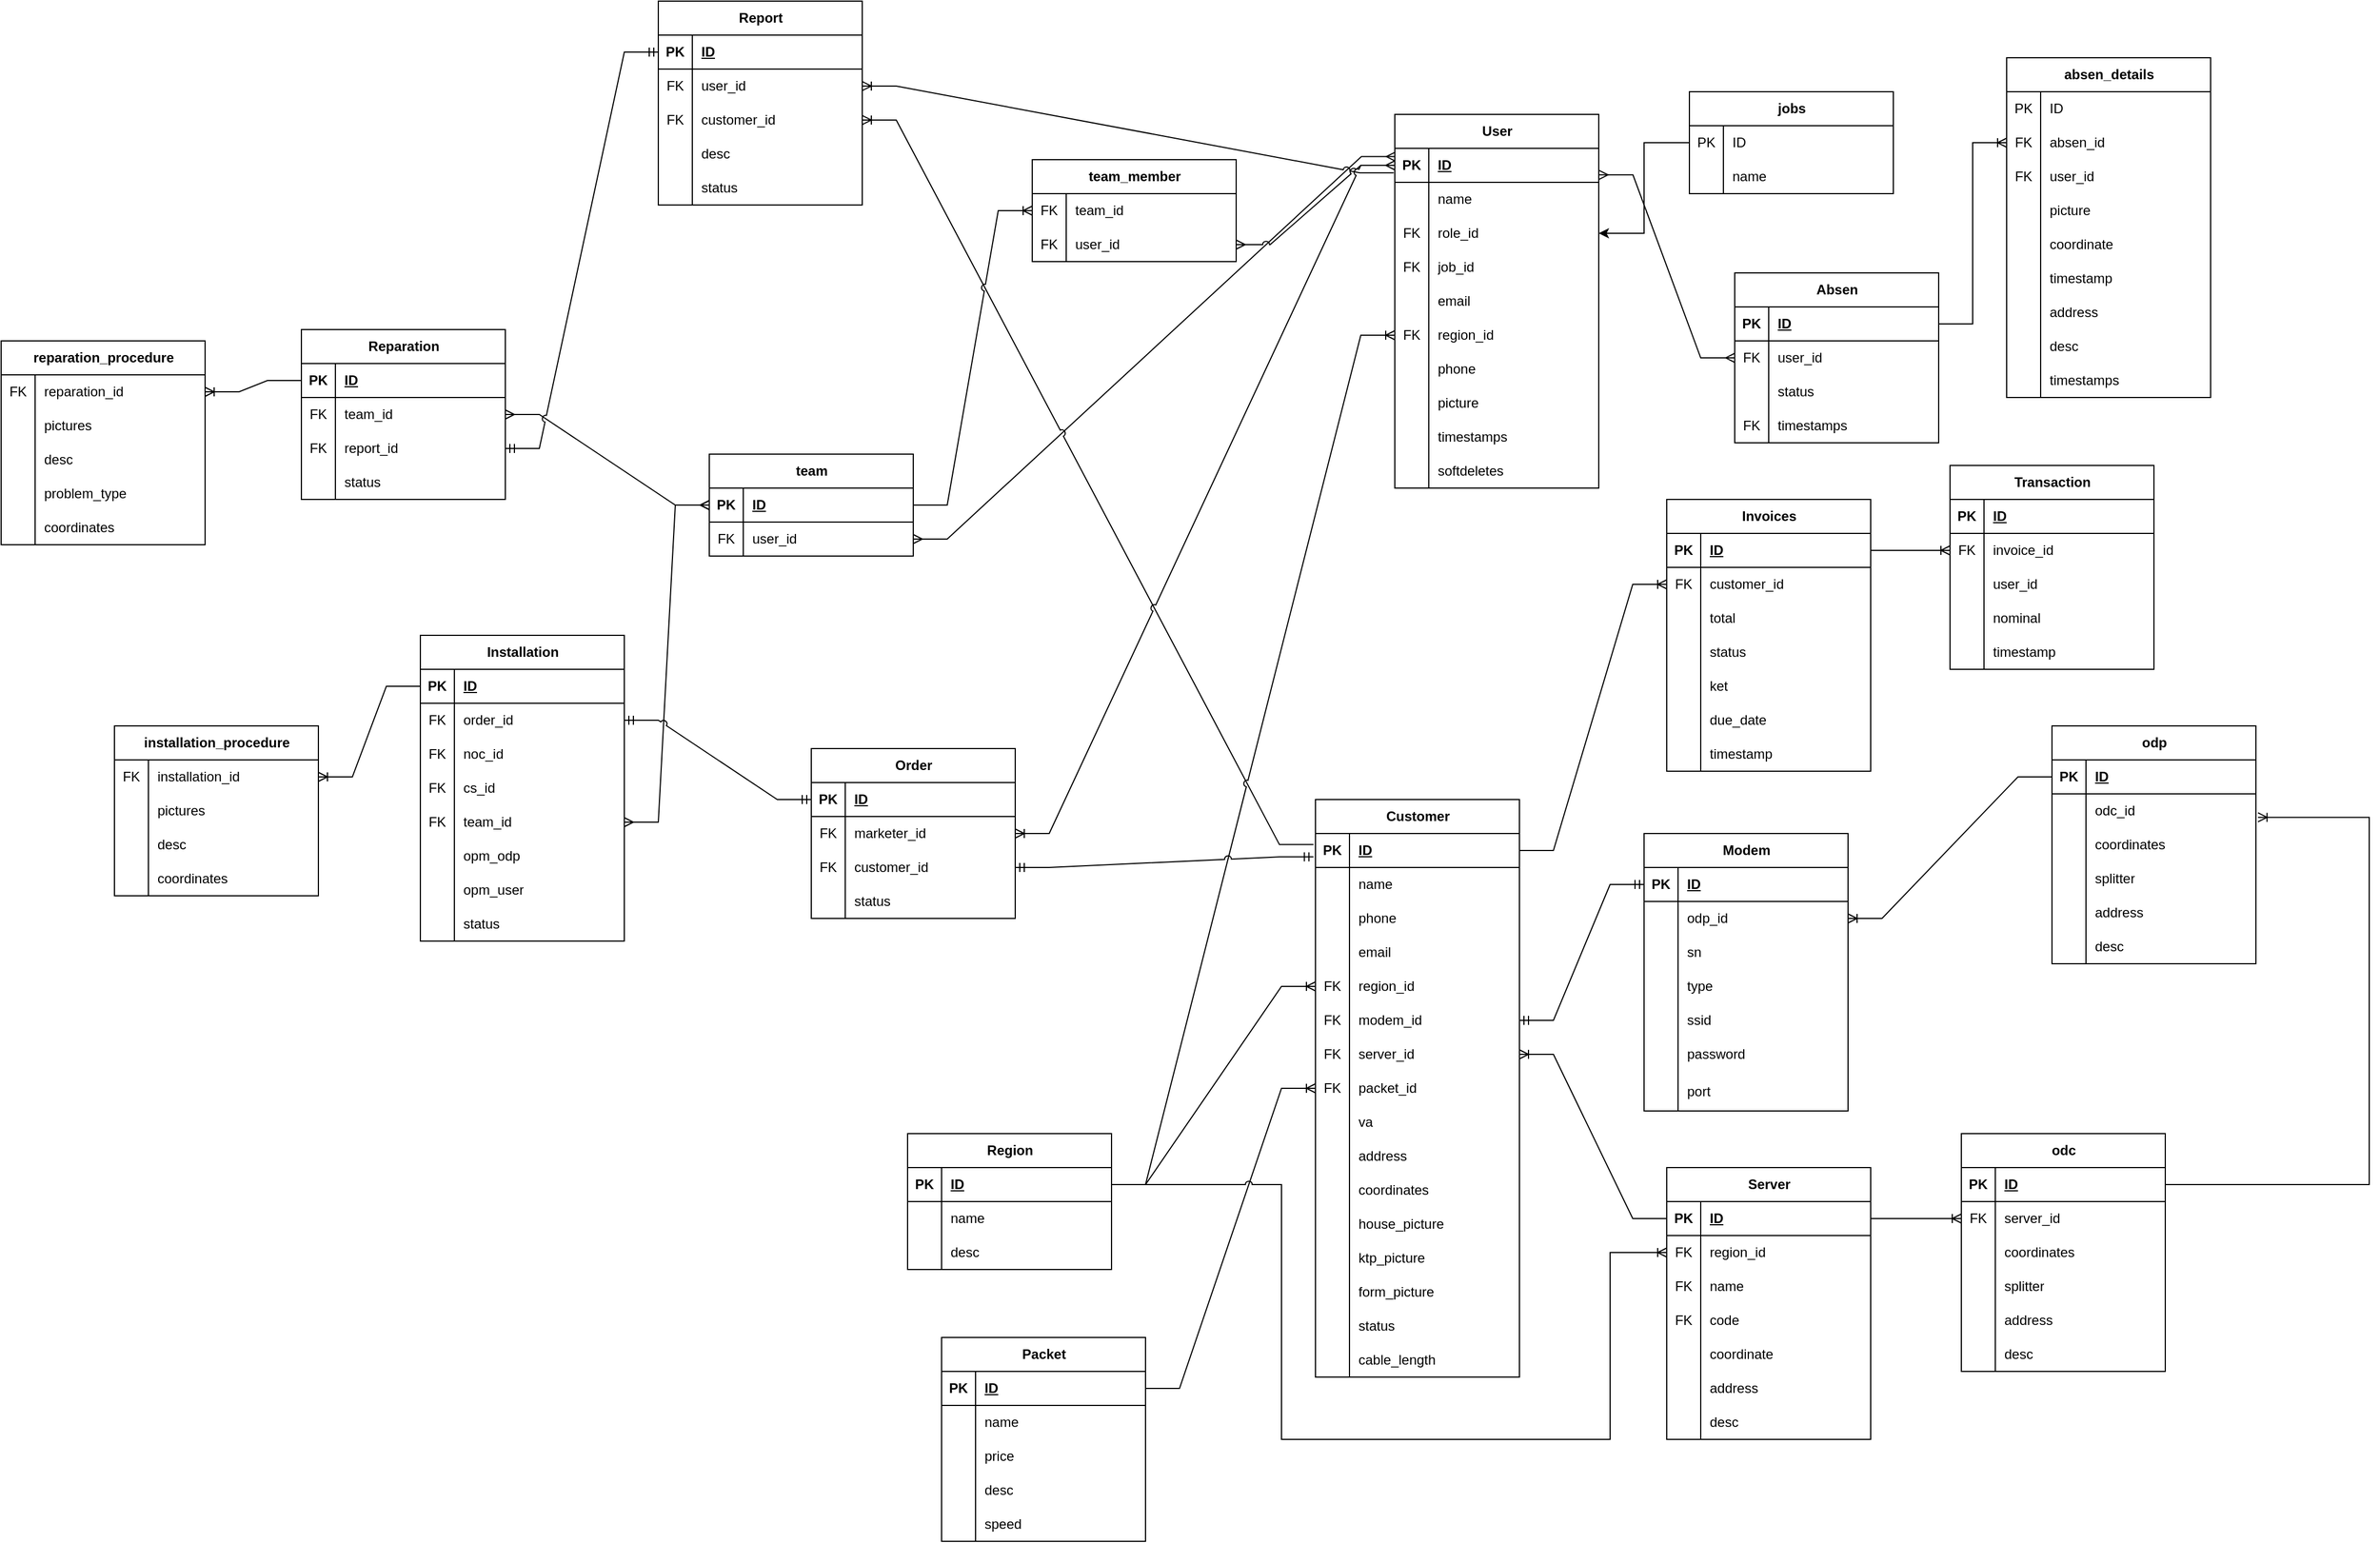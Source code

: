 <mxfile version="22.1.9" type="github">
  <diagram name="Page-1" id="ZauNufFpnyIHL1zYhbTq">
    <mxGraphModel dx="2007" dy="1659" grid="1" gridSize="10" guides="1" tooltips="1" connect="1" arrows="1" fold="1" page="1" pageScale="1" pageWidth="850" pageHeight="1100" math="0" shadow="0">
      <root>
        <mxCell id="0" />
        <mxCell id="1" parent="0" />
        <mxCell id="dViOMsX8RgR9MvhC_yHo-1" value="User" style="shape=table;startSize=30;container=1;collapsible=1;childLayout=tableLayout;fixedRows=1;rowLines=0;fontStyle=1;align=center;resizeLast=1;html=1;" parent="1" vertex="1">
          <mxGeometry x="640" y="-130" width="180" height="330" as="geometry" />
        </mxCell>
        <mxCell id="dViOMsX8RgR9MvhC_yHo-2" value="" style="shape=tableRow;horizontal=0;startSize=0;swimlaneHead=0;swimlaneBody=0;fillColor=none;collapsible=0;dropTarget=0;points=[[0,0.5],[1,0.5]];portConstraint=eastwest;top=0;left=0;right=0;bottom=1;" parent="dViOMsX8RgR9MvhC_yHo-1" vertex="1">
          <mxGeometry y="30" width="180" height="30" as="geometry" />
        </mxCell>
        <mxCell id="dViOMsX8RgR9MvhC_yHo-3" value="PK" style="shape=partialRectangle;connectable=0;fillColor=none;top=0;left=0;bottom=0;right=0;fontStyle=1;overflow=hidden;whiteSpace=wrap;html=1;" parent="dViOMsX8RgR9MvhC_yHo-2" vertex="1">
          <mxGeometry width="30" height="30" as="geometry">
            <mxRectangle width="30" height="30" as="alternateBounds" />
          </mxGeometry>
        </mxCell>
        <mxCell id="dViOMsX8RgR9MvhC_yHo-4" value="ID" style="shape=partialRectangle;connectable=0;fillColor=none;top=0;left=0;bottom=0;right=0;align=left;spacingLeft=6;fontStyle=5;overflow=hidden;whiteSpace=wrap;html=1;" parent="dViOMsX8RgR9MvhC_yHo-2" vertex="1">
          <mxGeometry x="30" width="150" height="30" as="geometry">
            <mxRectangle width="150" height="30" as="alternateBounds" />
          </mxGeometry>
        </mxCell>
        <mxCell id="dViOMsX8RgR9MvhC_yHo-5" value="" style="shape=tableRow;horizontal=0;startSize=0;swimlaneHead=0;swimlaneBody=0;fillColor=none;collapsible=0;dropTarget=0;points=[[0,0.5],[1,0.5]];portConstraint=eastwest;top=0;left=0;right=0;bottom=0;" parent="dViOMsX8RgR9MvhC_yHo-1" vertex="1">
          <mxGeometry y="60" width="180" height="30" as="geometry" />
        </mxCell>
        <mxCell id="dViOMsX8RgR9MvhC_yHo-6" value="" style="shape=partialRectangle;connectable=0;fillColor=none;top=0;left=0;bottom=0;right=0;editable=1;overflow=hidden;whiteSpace=wrap;html=1;" parent="dViOMsX8RgR9MvhC_yHo-5" vertex="1">
          <mxGeometry width="30" height="30" as="geometry">
            <mxRectangle width="30" height="30" as="alternateBounds" />
          </mxGeometry>
        </mxCell>
        <mxCell id="dViOMsX8RgR9MvhC_yHo-7" value="name" style="shape=partialRectangle;connectable=0;fillColor=none;top=0;left=0;bottom=0;right=0;align=left;spacingLeft=6;overflow=hidden;whiteSpace=wrap;html=1;" parent="dViOMsX8RgR9MvhC_yHo-5" vertex="1">
          <mxGeometry x="30" width="150" height="30" as="geometry">
            <mxRectangle width="150" height="30" as="alternateBounds" />
          </mxGeometry>
        </mxCell>
        <mxCell id="dViOMsX8RgR9MvhC_yHo-8" value="" style="shape=tableRow;horizontal=0;startSize=0;swimlaneHead=0;swimlaneBody=0;fillColor=none;collapsible=0;dropTarget=0;points=[[0,0.5],[1,0.5]];portConstraint=eastwest;top=0;left=0;right=0;bottom=0;" parent="dViOMsX8RgR9MvhC_yHo-1" vertex="1">
          <mxGeometry y="90" width="180" height="30" as="geometry" />
        </mxCell>
        <mxCell id="dViOMsX8RgR9MvhC_yHo-9" value="FK" style="shape=partialRectangle;connectable=0;fillColor=none;top=0;left=0;bottom=0;right=0;editable=1;overflow=hidden;whiteSpace=wrap;html=1;" parent="dViOMsX8RgR9MvhC_yHo-8" vertex="1">
          <mxGeometry width="30" height="30" as="geometry">
            <mxRectangle width="30" height="30" as="alternateBounds" />
          </mxGeometry>
        </mxCell>
        <mxCell id="dViOMsX8RgR9MvhC_yHo-10" value="role_id" style="shape=partialRectangle;connectable=0;fillColor=none;top=0;left=0;bottom=0;right=0;align=left;spacingLeft=6;overflow=hidden;whiteSpace=wrap;html=1;" parent="dViOMsX8RgR9MvhC_yHo-8" vertex="1">
          <mxGeometry x="30" width="150" height="30" as="geometry">
            <mxRectangle width="150" height="30" as="alternateBounds" />
          </mxGeometry>
        </mxCell>
        <mxCell id="sfRmzVowz1o_gVY8UB5B-1" value="" style="shape=tableRow;horizontal=0;startSize=0;swimlaneHead=0;swimlaneBody=0;fillColor=none;collapsible=0;dropTarget=0;points=[[0,0.5],[1,0.5]];portConstraint=eastwest;top=0;left=0;right=0;bottom=0;" parent="dViOMsX8RgR9MvhC_yHo-1" vertex="1">
          <mxGeometry y="120" width="180" height="30" as="geometry" />
        </mxCell>
        <mxCell id="sfRmzVowz1o_gVY8UB5B-2" value="FK" style="shape=partialRectangle;connectable=0;fillColor=none;top=0;left=0;bottom=0;right=0;editable=1;overflow=hidden;whiteSpace=wrap;html=1;" parent="sfRmzVowz1o_gVY8UB5B-1" vertex="1">
          <mxGeometry width="30" height="30" as="geometry">
            <mxRectangle width="30" height="30" as="alternateBounds" />
          </mxGeometry>
        </mxCell>
        <mxCell id="sfRmzVowz1o_gVY8UB5B-3" value="job_id" style="shape=partialRectangle;connectable=0;fillColor=none;top=0;left=0;bottom=0;right=0;align=left;spacingLeft=6;overflow=hidden;whiteSpace=wrap;html=1;" parent="sfRmzVowz1o_gVY8UB5B-1" vertex="1">
          <mxGeometry x="30" width="150" height="30" as="geometry">
            <mxRectangle width="150" height="30" as="alternateBounds" />
          </mxGeometry>
        </mxCell>
        <mxCell id="dViOMsX8RgR9MvhC_yHo-11" value="" style="shape=tableRow;horizontal=0;startSize=0;swimlaneHead=0;swimlaneBody=0;fillColor=none;collapsible=0;dropTarget=0;points=[[0,0.5],[1,0.5]];portConstraint=eastwest;top=0;left=0;right=0;bottom=0;" parent="dViOMsX8RgR9MvhC_yHo-1" vertex="1">
          <mxGeometry y="150" width="180" height="30" as="geometry" />
        </mxCell>
        <mxCell id="dViOMsX8RgR9MvhC_yHo-12" value="" style="shape=partialRectangle;connectable=0;fillColor=none;top=0;left=0;bottom=0;right=0;editable=1;overflow=hidden;whiteSpace=wrap;html=1;" parent="dViOMsX8RgR9MvhC_yHo-11" vertex="1">
          <mxGeometry width="30" height="30" as="geometry">
            <mxRectangle width="30" height="30" as="alternateBounds" />
          </mxGeometry>
        </mxCell>
        <mxCell id="dViOMsX8RgR9MvhC_yHo-13" value="email" style="shape=partialRectangle;connectable=0;fillColor=none;top=0;left=0;bottom=0;right=0;align=left;spacingLeft=6;overflow=hidden;whiteSpace=wrap;html=1;" parent="dViOMsX8RgR9MvhC_yHo-11" vertex="1">
          <mxGeometry x="30" width="150" height="30" as="geometry">
            <mxRectangle width="150" height="30" as="alternateBounds" />
          </mxGeometry>
        </mxCell>
        <mxCell id="dViOMsX8RgR9MvhC_yHo-40" value="" style="shape=tableRow;horizontal=0;startSize=0;swimlaneHead=0;swimlaneBody=0;fillColor=none;collapsible=0;dropTarget=0;points=[[0,0.5],[1,0.5]];portConstraint=eastwest;top=0;left=0;right=0;bottom=0;" parent="dViOMsX8RgR9MvhC_yHo-1" vertex="1">
          <mxGeometry y="180" width="180" height="30" as="geometry" />
        </mxCell>
        <mxCell id="dViOMsX8RgR9MvhC_yHo-41" value="FK" style="shape=partialRectangle;connectable=0;fillColor=none;top=0;left=0;bottom=0;right=0;editable=1;overflow=hidden;whiteSpace=wrap;html=1;" parent="dViOMsX8RgR9MvhC_yHo-40" vertex="1">
          <mxGeometry width="30" height="30" as="geometry">
            <mxRectangle width="30" height="30" as="alternateBounds" />
          </mxGeometry>
        </mxCell>
        <mxCell id="dViOMsX8RgR9MvhC_yHo-42" value="region_id" style="shape=partialRectangle;connectable=0;fillColor=none;top=0;left=0;bottom=0;right=0;align=left;spacingLeft=6;overflow=hidden;whiteSpace=wrap;html=1;" parent="dViOMsX8RgR9MvhC_yHo-40" vertex="1">
          <mxGeometry x="30" width="150" height="30" as="geometry">
            <mxRectangle width="150" height="30" as="alternateBounds" />
          </mxGeometry>
        </mxCell>
        <mxCell id="dViOMsX8RgR9MvhC_yHo-43" value="" style="shape=tableRow;horizontal=0;startSize=0;swimlaneHead=0;swimlaneBody=0;fillColor=none;collapsible=0;dropTarget=0;points=[[0,0.5],[1,0.5]];portConstraint=eastwest;top=0;left=0;right=0;bottom=0;" parent="dViOMsX8RgR9MvhC_yHo-1" vertex="1">
          <mxGeometry y="210" width="180" height="30" as="geometry" />
        </mxCell>
        <mxCell id="dViOMsX8RgR9MvhC_yHo-44" value="" style="shape=partialRectangle;connectable=0;fillColor=none;top=0;left=0;bottom=0;right=0;editable=1;overflow=hidden;whiteSpace=wrap;html=1;" parent="dViOMsX8RgR9MvhC_yHo-43" vertex="1">
          <mxGeometry width="30" height="30" as="geometry">
            <mxRectangle width="30" height="30" as="alternateBounds" />
          </mxGeometry>
        </mxCell>
        <mxCell id="dViOMsX8RgR9MvhC_yHo-45" value="phone" style="shape=partialRectangle;connectable=0;fillColor=none;top=0;left=0;bottom=0;right=0;align=left;spacingLeft=6;overflow=hidden;whiteSpace=wrap;html=1;" parent="dViOMsX8RgR9MvhC_yHo-43" vertex="1">
          <mxGeometry x="30" width="150" height="30" as="geometry">
            <mxRectangle width="150" height="30" as="alternateBounds" />
          </mxGeometry>
        </mxCell>
        <mxCell id="dViOMsX8RgR9MvhC_yHo-46" value="" style="shape=tableRow;horizontal=0;startSize=0;swimlaneHead=0;swimlaneBody=0;fillColor=none;collapsible=0;dropTarget=0;points=[[0,0.5],[1,0.5]];portConstraint=eastwest;top=0;left=0;right=0;bottom=0;" parent="dViOMsX8RgR9MvhC_yHo-1" vertex="1">
          <mxGeometry y="240" width="180" height="30" as="geometry" />
        </mxCell>
        <mxCell id="dViOMsX8RgR9MvhC_yHo-47" value="" style="shape=partialRectangle;connectable=0;fillColor=none;top=0;left=0;bottom=0;right=0;editable=1;overflow=hidden;whiteSpace=wrap;html=1;" parent="dViOMsX8RgR9MvhC_yHo-46" vertex="1">
          <mxGeometry width="30" height="30" as="geometry">
            <mxRectangle width="30" height="30" as="alternateBounds" />
          </mxGeometry>
        </mxCell>
        <mxCell id="dViOMsX8RgR9MvhC_yHo-48" value="picture" style="shape=partialRectangle;connectable=0;fillColor=none;top=0;left=0;bottom=0;right=0;align=left;spacingLeft=6;overflow=hidden;whiteSpace=wrap;html=1;" parent="dViOMsX8RgR9MvhC_yHo-46" vertex="1">
          <mxGeometry x="30" width="150" height="30" as="geometry">
            <mxRectangle width="150" height="30" as="alternateBounds" />
          </mxGeometry>
        </mxCell>
        <mxCell id="sfRmzVowz1o_gVY8UB5B-47" value="" style="shape=tableRow;horizontal=0;startSize=0;swimlaneHead=0;swimlaneBody=0;fillColor=none;collapsible=0;dropTarget=0;points=[[0,0.5],[1,0.5]];portConstraint=eastwest;top=0;left=0;right=0;bottom=0;" parent="dViOMsX8RgR9MvhC_yHo-1" vertex="1">
          <mxGeometry y="270" width="180" height="30" as="geometry" />
        </mxCell>
        <mxCell id="sfRmzVowz1o_gVY8UB5B-48" value="" style="shape=partialRectangle;connectable=0;fillColor=none;top=0;left=0;bottom=0;right=0;editable=1;overflow=hidden;whiteSpace=wrap;html=1;" parent="sfRmzVowz1o_gVY8UB5B-47" vertex="1">
          <mxGeometry width="30" height="30" as="geometry">
            <mxRectangle width="30" height="30" as="alternateBounds" />
          </mxGeometry>
        </mxCell>
        <mxCell id="sfRmzVowz1o_gVY8UB5B-49" value="timestamps" style="shape=partialRectangle;connectable=0;fillColor=none;top=0;left=0;bottom=0;right=0;align=left;spacingLeft=6;overflow=hidden;whiteSpace=wrap;html=1;" parent="sfRmzVowz1o_gVY8UB5B-47" vertex="1">
          <mxGeometry x="30" width="150" height="30" as="geometry">
            <mxRectangle width="150" height="30" as="alternateBounds" />
          </mxGeometry>
        </mxCell>
        <mxCell id="sfRmzVowz1o_gVY8UB5B-50" value="" style="shape=tableRow;horizontal=0;startSize=0;swimlaneHead=0;swimlaneBody=0;fillColor=none;collapsible=0;dropTarget=0;points=[[0,0.5],[1,0.5]];portConstraint=eastwest;top=0;left=0;right=0;bottom=0;" parent="dViOMsX8RgR9MvhC_yHo-1" vertex="1">
          <mxGeometry y="300" width="180" height="30" as="geometry" />
        </mxCell>
        <mxCell id="sfRmzVowz1o_gVY8UB5B-51" value="" style="shape=partialRectangle;connectable=0;fillColor=none;top=0;left=0;bottom=0;right=0;editable=1;overflow=hidden;whiteSpace=wrap;html=1;" parent="sfRmzVowz1o_gVY8UB5B-50" vertex="1">
          <mxGeometry width="30" height="30" as="geometry">
            <mxRectangle width="30" height="30" as="alternateBounds" />
          </mxGeometry>
        </mxCell>
        <mxCell id="sfRmzVowz1o_gVY8UB5B-52" value="softdeletes" style="shape=partialRectangle;connectable=0;fillColor=none;top=0;left=0;bottom=0;right=0;align=left;spacingLeft=6;overflow=hidden;whiteSpace=wrap;html=1;" parent="sfRmzVowz1o_gVY8UB5B-50" vertex="1">
          <mxGeometry x="30" width="150" height="30" as="geometry">
            <mxRectangle width="150" height="30" as="alternateBounds" />
          </mxGeometry>
        </mxCell>
        <mxCell id="dViOMsX8RgR9MvhC_yHo-49" value="Region" style="shape=table;startSize=30;container=1;collapsible=1;childLayout=tableLayout;fixedRows=1;rowLines=0;fontStyle=1;align=center;resizeLast=1;html=1;" parent="1" vertex="1">
          <mxGeometry x="210" y="770" width="180" height="120" as="geometry" />
        </mxCell>
        <mxCell id="dViOMsX8RgR9MvhC_yHo-50" value="" style="shape=tableRow;horizontal=0;startSize=0;swimlaneHead=0;swimlaneBody=0;fillColor=none;collapsible=0;dropTarget=0;points=[[0,0.5],[1,0.5]];portConstraint=eastwest;top=0;left=0;right=0;bottom=1;" parent="dViOMsX8RgR9MvhC_yHo-49" vertex="1">
          <mxGeometry y="30" width="180" height="30" as="geometry" />
        </mxCell>
        <mxCell id="dViOMsX8RgR9MvhC_yHo-51" value="PK" style="shape=partialRectangle;connectable=0;fillColor=none;top=0;left=0;bottom=0;right=0;fontStyle=1;overflow=hidden;whiteSpace=wrap;html=1;" parent="dViOMsX8RgR9MvhC_yHo-50" vertex="1">
          <mxGeometry width="30" height="30" as="geometry">
            <mxRectangle width="30" height="30" as="alternateBounds" />
          </mxGeometry>
        </mxCell>
        <mxCell id="dViOMsX8RgR9MvhC_yHo-52" value="ID" style="shape=partialRectangle;connectable=0;fillColor=none;top=0;left=0;bottom=0;right=0;align=left;spacingLeft=6;fontStyle=5;overflow=hidden;whiteSpace=wrap;html=1;" parent="dViOMsX8RgR9MvhC_yHo-50" vertex="1">
          <mxGeometry x="30" width="150" height="30" as="geometry">
            <mxRectangle width="150" height="30" as="alternateBounds" />
          </mxGeometry>
        </mxCell>
        <mxCell id="dViOMsX8RgR9MvhC_yHo-53" value="" style="shape=tableRow;horizontal=0;startSize=0;swimlaneHead=0;swimlaneBody=0;fillColor=none;collapsible=0;dropTarget=0;points=[[0,0.5],[1,0.5]];portConstraint=eastwest;top=0;left=0;right=0;bottom=0;" parent="dViOMsX8RgR9MvhC_yHo-49" vertex="1">
          <mxGeometry y="60" width="180" height="30" as="geometry" />
        </mxCell>
        <mxCell id="dViOMsX8RgR9MvhC_yHo-54" value="" style="shape=partialRectangle;connectable=0;fillColor=none;top=0;left=0;bottom=0;right=0;editable=1;overflow=hidden;whiteSpace=wrap;html=1;" parent="dViOMsX8RgR9MvhC_yHo-53" vertex="1">
          <mxGeometry width="30" height="30" as="geometry">
            <mxRectangle width="30" height="30" as="alternateBounds" />
          </mxGeometry>
        </mxCell>
        <mxCell id="dViOMsX8RgR9MvhC_yHo-55" value="name" style="shape=partialRectangle;connectable=0;fillColor=none;top=0;left=0;bottom=0;right=0;align=left;spacingLeft=6;overflow=hidden;whiteSpace=wrap;html=1;" parent="dViOMsX8RgR9MvhC_yHo-53" vertex="1">
          <mxGeometry x="30" width="150" height="30" as="geometry">
            <mxRectangle width="150" height="30" as="alternateBounds" />
          </mxGeometry>
        </mxCell>
        <mxCell id="dViOMsX8RgR9MvhC_yHo-56" value="" style="shape=tableRow;horizontal=0;startSize=0;swimlaneHead=0;swimlaneBody=0;fillColor=none;collapsible=0;dropTarget=0;points=[[0,0.5],[1,0.5]];portConstraint=eastwest;top=0;left=0;right=0;bottom=0;" parent="dViOMsX8RgR9MvhC_yHo-49" vertex="1">
          <mxGeometry y="90" width="180" height="30" as="geometry" />
        </mxCell>
        <mxCell id="dViOMsX8RgR9MvhC_yHo-57" value="" style="shape=partialRectangle;connectable=0;fillColor=none;top=0;left=0;bottom=0;right=0;editable=1;overflow=hidden;whiteSpace=wrap;html=1;" parent="dViOMsX8RgR9MvhC_yHo-56" vertex="1">
          <mxGeometry width="30" height="30" as="geometry">
            <mxRectangle width="30" height="30" as="alternateBounds" />
          </mxGeometry>
        </mxCell>
        <mxCell id="dViOMsX8RgR9MvhC_yHo-58" value="desc" style="shape=partialRectangle;connectable=0;fillColor=none;top=0;left=0;bottom=0;right=0;align=left;spacingLeft=6;overflow=hidden;whiteSpace=wrap;html=1;" parent="dViOMsX8RgR9MvhC_yHo-56" vertex="1">
          <mxGeometry x="30" width="150" height="30" as="geometry">
            <mxRectangle width="150" height="30" as="alternateBounds" />
          </mxGeometry>
        </mxCell>
        <mxCell id="dViOMsX8RgR9MvhC_yHo-80" value="Absen" style="shape=table;startSize=30;container=1;collapsible=1;childLayout=tableLayout;fixedRows=1;rowLines=0;fontStyle=1;align=center;resizeLast=1;html=1;" parent="1" vertex="1">
          <mxGeometry x="940" y="10" width="180" height="150" as="geometry" />
        </mxCell>
        <mxCell id="dViOMsX8RgR9MvhC_yHo-81" value="" style="shape=tableRow;horizontal=0;startSize=0;swimlaneHead=0;swimlaneBody=0;fillColor=none;collapsible=0;dropTarget=0;points=[[0,0.5],[1,0.5]];portConstraint=eastwest;top=0;left=0;right=0;bottom=1;" parent="dViOMsX8RgR9MvhC_yHo-80" vertex="1">
          <mxGeometry y="30" width="180" height="30" as="geometry" />
        </mxCell>
        <mxCell id="dViOMsX8RgR9MvhC_yHo-82" value="PK" style="shape=partialRectangle;connectable=0;fillColor=none;top=0;left=0;bottom=0;right=0;fontStyle=1;overflow=hidden;whiteSpace=wrap;html=1;" parent="dViOMsX8RgR9MvhC_yHo-81" vertex="1">
          <mxGeometry width="30" height="30" as="geometry">
            <mxRectangle width="30" height="30" as="alternateBounds" />
          </mxGeometry>
        </mxCell>
        <mxCell id="dViOMsX8RgR9MvhC_yHo-83" value="ID" style="shape=partialRectangle;connectable=0;fillColor=none;top=0;left=0;bottom=0;right=0;align=left;spacingLeft=6;fontStyle=5;overflow=hidden;whiteSpace=wrap;html=1;" parent="dViOMsX8RgR9MvhC_yHo-81" vertex="1">
          <mxGeometry x="30" width="150" height="30" as="geometry">
            <mxRectangle width="150" height="30" as="alternateBounds" />
          </mxGeometry>
        </mxCell>
        <mxCell id="dViOMsX8RgR9MvhC_yHo-84" value="" style="shape=tableRow;horizontal=0;startSize=0;swimlaneHead=0;swimlaneBody=0;fillColor=none;collapsible=0;dropTarget=0;points=[[0,0.5],[1,0.5]];portConstraint=eastwest;top=0;left=0;right=0;bottom=0;" parent="dViOMsX8RgR9MvhC_yHo-80" vertex="1">
          <mxGeometry y="60" width="180" height="30" as="geometry" />
        </mxCell>
        <mxCell id="dViOMsX8RgR9MvhC_yHo-85" value="FK" style="shape=partialRectangle;connectable=0;fillColor=none;top=0;left=0;bottom=0;right=0;editable=1;overflow=hidden;whiteSpace=wrap;html=1;" parent="dViOMsX8RgR9MvhC_yHo-84" vertex="1">
          <mxGeometry width="30" height="30" as="geometry">
            <mxRectangle width="30" height="30" as="alternateBounds" />
          </mxGeometry>
        </mxCell>
        <mxCell id="dViOMsX8RgR9MvhC_yHo-86" value="user_id" style="shape=partialRectangle;connectable=0;fillColor=none;top=0;left=0;bottom=0;right=0;align=left;spacingLeft=6;overflow=hidden;whiteSpace=wrap;html=1;" parent="dViOMsX8RgR9MvhC_yHo-84" vertex="1">
          <mxGeometry x="30" width="150" height="30" as="geometry">
            <mxRectangle width="150" height="30" as="alternateBounds" />
          </mxGeometry>
        </mxCell>
        <mxCell id="dViOMsX8RgR9MvhC_yHo-87" value="" style="shape=tableRow;horizontal=0;startSize=0;swimlaneHead=0;swimlaneBody=0;fillColor=none;collapsible=0;dropTarget=0;points=[[0,0.5],[1,0.5]];portConstraint=eastwest;top=0;left=0;right=0;bottom=0;" parent="dViOMsX8RgR9MvhC_yHo-80" vertex="1">
          <mxGeometry y="90" width="180" height="30" as="geometry" />
        </mxCell>
        <mxCell id="dViOMsX8RgR9MvhC_yHo-88" value="" style="shape=partialRectangle;connectable=0;fillColor=none;top=0;left=0;bottom=0;right=0;editable=1;overflow=hidden;whiteSpace=wrap;html=1;" parent="dViOMsX8RgR9MvhC_yHo-87" vertex="1">
          <mxGeometry width="30" height="30" as="geometry">
            <mxRectangle width="30" height="30" as="alternateBounds" />
          </mxGeometry>
        </mxCell>
        <mxCell id="dViOMsX8RgR9MvhC_yHo-89" value="status" style="shape=partialRectangle;connectable=0;fillColor=none;top=0;left=0;bottom=0;right=0;align=left;spacingLeft=6;overflow=hidden;whiteSpace=wrap;html=1;" parent="dViOMsX8RgR9MvhC_yHo-87" vertex="1">
          <mxGeometry x="30" width="150" height="30" as="geometry">
            <mxRectangle width="150" height="30" as="alternateBounds" />
          </mxGeometry>
        </mxCell>
        <mxCell id="dViOMsX8RgR9MvhC_yHo-90" value="" style="shape=tableRow;horizontal=0;startSize=0;swimlaneHead=0;swimlaneBody=0;fillColor=none;collapsible=0;dropTarget=0;points=[[0,0.5],[1,0.5]];portConstraint=eastwest;top=0;left=0;right=0;bottom=0;" parent="dViOMsX8RgR9MvhC_yHo-80" vertex="1">
          <mxGeometry y="120" width="180" height="30" as="geometry" />
        </mxCell>
        <mxCell id="dViOMsX8RgR9MvhC_yHo-91" value="FK" style="shape=partialRectangle;connectable=0;fillColor=none;top=0;left=0;bottom=0;right=0;editable=1;overflow=hidden;whiteSpace=wrap;html=1;" parent="dViOMsX8RgR9MvhC_yHo-90" vertex="1">
          <mxGeometry width="30" height="30" as="geometry">
            <mxRectangle width="30" height="30" as="alternateBounds" />
          </mxGeometry>
        </mxCell>
        <mxCell id="dViOMsX8RgR9MvhC_yHo-92" value="timestamps" style="shape=partialRectangle;connectable=0;fillColor=none;top=0;left=0;bottom=0;right=0;align=left;spacingLeft=6;overflow=hidden;whiteSpace=wrap;html=1;" parent="dViOMsX8RgR9MvhC_yHo-90" vertex="1">
          <mxGeometry x="30" width="150" height="30" as="geometry">
            <mxRectangle width="150" height="30" as="alternateBounds" />
          </mxGeometry>
        </mxCell>
        <mxCell id="dViOMsX8RgR9MvhC_yHo-106" value="absen_details" style="shape=table;startSize=30;container=1;collapsible=1;childLayout=tableLayout;fixedRows=1;rowLines=0;fontStyle=1;align=center;resizeLast=1;html=1;" parent="1" vertex="1">
          <mxGeometry x="1180" y="-180" width="180" height="300" as="geometry" />
        </mxCell>
        <mxCell id="sfRmzVowz1o_gVY8UB5B-56" value="" style="shape=tableRow;horizontal=0;startSize=0;swimlaneHead=0;swimlaneBody=0;fillColor=none;collapsible=0;dropTarget=0;points=[[0,0.5],[1,0.5]];portConstraint=eastwest;top=0;left=0;right=0;bottom=0;" parent="dViOMsX8RgR9MvhC_yHo-106" vertex="1">
          <mxGeometry y="30" width="180" height="30" as="geometry" />
        </mxCell>
        <mxCell id="sfRmzVowz1o_gVY8UB5B-57" value="PK" style="shape=partialRectangle;connectable=0;fillColor=none;top=0;left=0;bottom=0;right=0;editable=1;overflow=hidden;whiteSpace=wrap;html=1;" parent="sfRmzVowz1o_gVY8UB5B-56" vertex="1">
          <mxGeometry width="30" height="30" as="geometry">
            <mxRectangle width="30" height="30" as="alternateBounds" />
          </mxGeometry>
        </mxCell>
        <mxCell id="sfRmzVowz1o_gVY8UB5B-58" value="ID" style="shape=partialRectangle;connectable=0;fillColor=none;top=0;left=0;bottom=0;right=0;align=left;spacingLeft=6;overflow=hidden;whiteSpace=wrap;html=1;" parent="sfRmzVowz1o_gVY8UB5B-56" vertex="1">
          <mxGeometry x="30" width="150" height="30" as="geometry">
            <mxRectangle width="150" height="30" as="alternateBounds" />
          </mxGeometry>
        </mxCell>
        <mxCell id="dViOMsX8RgR9MvhC_yHo-110" value="" style="shape=tableRow;horizontal=0;startSize=0;swimlaneHead=0;swimlaneBody=0;fillColor=none;collapsible=0;dropTarget=0;points=[[0,0.5],[1,0.5]];portConstraint=eastwest;top=0;left=0;right=0;bottom=0;" parent="dViOMsX8RgR9MvhC_yHo-106" vertex="1">
          <mxGeometry y="60" width="180" height="30" as="geometry" />
        </mxCell>
        <mxCell id="dViOMsX8RgR9MvhC_yHo-111" value="FK" style="shape=partialRectangle;connectable=0;fillColor=none;top=0;left=0;bottom=0;right=0;editable=1;overflow=hidden;whiteSpace=wrap;html=1;" parent="dViOMsX8RgR9MvhC_yHo-110" vertex="1">
          <mxGeometry width="30" height="30" as="geometry">
            <mxRectangle width="30" height="30" as="alternateBounds" />
          </mxGeometry>
        </mxCell>
        <mxCell id="dViOMsX8RgR9MvhC_yHo-112" value="absen_id" style="shape=partialRectangle;connectable=0;fillColor=none;top=0;left=0;bottom=0;right=0;align=left;spacingLeft=6;overflow=hidden;whiteSpace=wrap;html=1;" parent="dViOMsX8RgR9MvhC_yHo-110" vertex="1">
          <mxGeometry x="30" width="150" height="30" as="geometry">
            <mxRectangle width="150" height="30" as="alternateBounds" />
          </mxGeometry>
        </mxCell>
        <mxCell id="sfRmzVowz1o_gVY8UB5B-53" value="" style="shape=tableRow;horizontal=0;startSize=0;swimlaneHead=0;swimlaneBody=0;fillColor=none;collapsible=0;dropTarget=0;points=[[0,0.5],[1,0.5]];portConstraint=eastwest;top=0;left=0;right=0;bottom=0;" parent="dViOMsX8RgR9MvhC_yHo-106" vertex="1">
          <mxGeometry y="90" width="180" height="30" as="geometry" />
        </mxCell>
        <mxCell id="sfRmzVowz1o_gVY8UB5B-54" value="FK" style="shape=partialRectangle;connectable=0;fillColor=none;top=0;left=0;bottom=0;right=0;editable=1;overflow=hidden;whiteSpace=wrap;html=1;" parent="sfRmzVowz1o_gVY8UB5B-53" vertex="1">
          <mxGeometry width="30" height="30" as="geometry">
            <mxRectangle width="30" height="30" as="alternateBounds" />
          </mxGeometry>
        </mxCell>
        <mxCell id="sfRmzVowz1o_gVY8UB5B-55" value="user_id" style="shape=partialRectangle;connectable=0;fillColor=none;top=0;left=0;bottom=0;right=0;align=left;spacingLeft=6;overflow=hidden;whiteSpace=wrap;html=1;" parent="sfRmzVowz1o_gVY8UB5B-53" vertex="1">
          <mxGeometry x="30" width="150" height="30" as="geometry">
            <mxRectangle width="150" height="30" as="alternateBounds" />
          </mxGeometry>
        </mxCell>
        <mxCell id="dViOMsX8RgR9MvhC_yHo-113" value="" style="shape=tableRow;horizontal=0;startSize=0;swimlaneHead=0;swimlaneBody=0;fillColor=none;collapsible=0;dropTarget=0;points=[[0,0.5],[1,0.5]];portConstraint=eastwest;top=0;left=0;right=0;bottom=0;" parent="dViOMsX8RgR9MvhC_yHo-106" vertex="1">
          <mxGeometry y="120" width="180" height="30" as="geometry" />
        </mxCell>
        <mxCell id="dViOMsX8RgR9MvhC_yHo-114" value="" style="shape=partialRectangle;connectable=0;fillColor=none;top=0;left=0;bottom=0;right=0;editable=1;overflow=hidden;whiteSpace=wrap;html=1;" parent="dViOMsX8RgR9MvhC_yHo-113" vertex="1">
          <mxGeometry width="30" height="30" as="geometry">
            <mxRectangle width="30" height="30" as="alternateBounds" />
          </mxGeometry>
        </mxCell>
        <mxCell id="dViOMsX8RgR9MvhC_yHo-115" value="picture" style="shape=partialRectangle;connectable=0;fillColor=none;top=0;left=0;bottom=0;right=0;align=left;spacingLeft=6;overflow=hidden;whiteSpace=wrap;html=1;" parent="dViOMsX8RgR9MvhC_yHo-113" vertex="1">
          <mxGeometry x="30" width="150" height="30" as="geometry">
            <mxRectangle width="150" height="30" as="alternateBounds" />
          </mxGeometry>
        </mxCell>
        <mxCell id="dViOMsX8RgR9MvhC_yHo-116" value="" style="shape=tableRow;horizontal=0;startSize=0;swimlaneHead=0;swimlaneBody=0;fillColor=none;collapsible=0;dropTarget=0;points=[[0,0.5],[1,0.5]];portConstraint=eastwest;top=0;left=0;right=0;bottom=0;" parent="dViOMsX8RgR9MvhC_yHo-106" vertex="1">
          <mxGeometry y="150" width="180" height="30" as="geometry" />
        </mxCell>
        <mxCell id="dViOMsX8RgR9MvhC_yHo-117" value="" style="shape=partialRectangle;connectable=0;fillColor=none;top=0;left=0;bottom=0;right=0;editable=1;overflow=hidden;whiteSpace=wrap;html=1;" parent="dViOMsX8RgR9MvhC_yHo-116" vertex="1">
          <mxGeometry width="30" height="30" as="geometry">
            <mxRectangle width="30" height="30" as="alternateBounds" />
          </mxGeometry>
        </mxCell>
        <mxCell id="dViOMsX8RgR9MvhC_yHo-118" value="coordinate" style="shape=partialRectangle;connectable=0;fillColor=none;top=0;left=0;bottom=0;right=0;align=left;spacingLeft=6;overflow=hidden;whiteSpace=wrap;html=1;" parent="dViOMsX8RgR9MvhC_yHo-116" vertex="1">
          <mxGeometry x="30" width="150" height="30" as="geometry">
            <mxRectangle width="150" height="30" as="alternateBounds" />
          </mxGeometry>
        </mxCell>
        <mxCell id="dViOMsX8RgR9MvhC_yHo-611" value="" style="shape=tableRow;horizontal=0;startSize=0;swimlaneHead=0;swimlaneBody=0;fillColor=none;collapsible=0;dropTarget=0;points=[[0,0.5],[1,0.5]];portConstraint=eastwest;top=0;left=0;right=0;bottom=0;" parent="dViOMsX8RgR9MvhC_yHo-106" vertex="1">
          <mxGeometry y="180" width="180" height="30" as="geometry" />
        </mxCell>
        <mxCell id="dViOMsX8RgR9MvhC_yHo-612" value="" style="shape=partialRectangle;connectable=0;fillColor=none;top=0;left=0;bottom=0;right=0;editable=1;overflow=hidden;whiteSpace=wrap;html=1;" parent="dViOMsX8RgR9MvhC_yHo-611" vertex="1">
          <mxGeometry width="30" height="30" as="geometry">
            <mxRectangle width="30" height="30" as="alternateBounds" />
          </mxGeometry>
        </mxCell>
        <mxCell id="dViOMsX8RgR9MvhC_yHo-613" value="timestamp" style="shape=partialRectangle;connectable=0;fillColor=none;top=0;left=0;bottom=0;right=0;align=left;spacingLeft=6;overflow=hidden;whiteSpace=wrap;html=1;" parent="dViOMsX8RgR9MvhC_yHo-611" vertex="1">
          <mxGeometry x="30" width="150" height="30" as="geometry">
            <mxRectangle width="150" height="30" as="alternateBounds" />
          </mxGeometry>
        </mxCell>
        <mxCell id="dViOMsX8RgR9MvhC_yHo-614" value="" style="shape=tableRow;horizontal=0;startSize=0;swimlaneHead=0;swimlaneBody=0;fillColor=none;collapsible=0;dropTarget=0;points=[[0,0.5],[1,0.5]];portConstraint=eastwest;top=0;left=0;right=0;bottom=0;" parent="dViOMsX8RgR9MvhC_yHo-106" vertex="1">
          <mxGeometry y="210" width="180" height="30" as="geometry" />
        </mxCell>
        <mxCell id="dViOMsX8RgR9MvhC_yHo-615" value="" style="shape=partialRectangle;connectable=0;fillColor=none;top=0;left=0;bottom=0;right=0;editable=1;overflow=hidden;whiteSpace=wrap;html=1;" parent="dViOMsX8RgR9MvhC_yHo-614" vertex="1">
          <mxGeometry width="30" height="30" as="geometry">
            <mxRectangle width="30" height="30" as="alternateBounds" />
          </mxGeometry>
        </mxCell>
        <mxCell id="dViOMsX8RgR9MvhC_yHo-616" value="address" style="shape=partialRectangle;connectable=0;fillColor=none;top=0;left=0;bottom=0;right=0;align=left;spacingLeft=6;overflow=hidden;whiteSpace=wrap;html=1;" parent="dViOMsX8RgR9MvhC_yHo-614" vertex="1">
          <mxGeometry x="30" width="150" height="30" as="geometry">
            <mxRectangle width="150" height="30" as="alternateBounds" />
          </mxGeometry>
        </mxCell>
        <mxCell id="dViOMsX8RgR9MvhC_yHo-617" value="" style="shape=tableRow;horizontal=0;startSize=0;swimlaneHead=0;swimlaneBody=0;fillColor=none;collapsible=0;dropTarget=0;points=[[0,0.5],[1,0.5]];portConstraint=eastwest;top=0;left=0;right=0;bottom=0;" parent="dViOMsX8RgR9MvhC_yHo-106" vertex="1">
          <mxGeometry y="240" width="180" height="30" as="geometry" />
        </mxCell>
        <mxCell id="dViOMsX8RgR9MvhC_yHo-618" value="" style="shape=partialRectangle;connectable=0;fillColor=none;top=0;left=0;bottom=0;right=0;editable=1;overflow=hidden;whiteSpace=wrap;html=1;" parent="dViOMsX8RgR9MvhC_yHo-617" vertex="1">
          <mxGeometry width="30" height="30" as="geometry">
            <mxRectangle width="30" height="30" as="alternateBounds" />
          </mxGeometry>
        </mxCell>
        <mxCell id="dViOMsX8RgR9MvhC_yHo-619" value="desc" style="shape=partialRectangle;connectable=0;fillColor=none;top=0;left=0;bottom=0;right=0;align=left;spacingLeft=6;overflow=hidden;whiteSpace=wrap;html=1;" parent="dViOMsX8RgR9MvhC_yHo-617" vertex="1">
          <mxGeometry x="30" width="150" height="30" as="geometry">
            <mxRectangle width="150" height="30" as="alternateBounds" />
          </mxGeometry>
        </mxCell>
        <mxCell id="sfRmzVowz1o_gVY8UB5B-59" value="" style="shape=tableRow;horizontal=0;startSize=0;swimlaneHead=0;swimlaneBody=0;fillColor=none;collapsible=0;dropTarget=0;points=[[0,0.5],[1,0.5]];portConstraint=eastwest;top=0;left=0;right=0;bottom=0;" parent="dViOMsX8RgR9MvhC_yHo-106" vertex="1">
          <mxGeometry y="270" width="180" height="30" as="geometry" />
        </mxCell>
        <mxCell id="sfRmzVowz1o_gVY8UB5B-60" value="" style="shape=partialRectangle;connectable=0;fillColor=none;top=0;left=0;bottom=0;right=0;editable=1;overflow=hidden;whiteSpace=wrap;html=1;" parent="sfRmzVowz1o_gVY8UB5B-59" vertex="1">
          <mxGeometry width="30" height="30" as="geometry">
            <mxRectangle width="30" height="30" as="alternateBounds" />
          </mxGeometry>
        </mxCell>
        <mxCell id="sfRmzVowz1o_gVY8UB5B-61" value="timestamps" style="shape=partialRectangle;connectable=0;fillColor=none;top=0;left=0;bottom=0;right=0;align=left;spacingLeft=6;overflow=hidden;whiteSpace=wrap;html=1;" parent="sfRmzVowz1o_gVY8UB5B-59" vertex="1">
          <mxGeometry x="30" width="150" height="30" as="geometry">
            <mxRectangle width="150" height="30" as="alternateBounds" />
          </mxGeometry>
        </mxCell>
        <mxCell id="dViOMsX8RgR9MvhC_yHo-155" value="Customer" style="shape=table;startSize=30;container=1;collapsible=1;childLayout=tableLayout;fixedRows=1;rowLines=0;fontStyle=1;align=center;resizeLast=1;html=1;" parent="1" vertex="1">
          <mxGeometry x="570" y="475" width="180" height="510" as="geometry" />
        </mxCell>
        <mxCell id="dViOMsX8RgR9MvhC_yHo-156" value="" style="shape=tableRow;horizontal=0;startSize=0;swimlaneHead=0;swimlaneBody=0;fillColor=none;collapsible=0;dropTarget=0;points=[[0,0.5],[1,0.5]];portConstraint=eastwest;top=0;left=0;right=0;bottom=1;" parent="dViOMsX8RgR9MvhC_yHo-155" vertex="1">
          <mxGeometry y="30" width="180" height="30" as="geometry" />
        </mxCell>
        <mxCell id="dViOMsX8RgR9MvhC_yHo-157" value="PK" style="shape=partialRectangle;connectable=0;fillColor=none;top=0;left=0;bottom=0;right=0;fontStyle=1;overflow=hidden;whiteSpace=wrap;html=1;" parent="dViOMsX8RgR9MvhC_yHo-156" vertex="1">
          <mxGeometry width="30" height="30" as="geometry">
            <mxRectangle width="30" height="30" as="alternateBounds" />
          </mxGeometry>
        </mxCell>
        <mxCell id="dViOMsX8RgR9MvhC_yHo-158" value="ID" style="shape=partialRectangle;connectable=0;fillColor=none;top=0;left=0;bottom=0;right=0;align=left;spacingLeft=6;fontStyle=5;overflow=hidden;whiteSpace=wrap;html=1;" parent="dViOMsX8RgR9MvhC_yHo-156" vertex="1">
          <mxGeometry x="30" width="150" height="30" as="geometry">
            <mxRectangle width="150" height="30" as="alternateBounds" />
          </mxGeometry>
        </mxCell>
        <mxCell id="dViOMsX8RgR9MvhC_yHo-159" value="" style="shape=tableRow;horizontal=0;startSize=0;swimlaneHead=0;swimlaneBody=0;fillColor=none;collapsible=0;dropTarget=0;points=[[0,0.5],[1,0.5]];portConstraint=eastwest;top=0;left=0;right=0;bottom=0;" parent="dViOMsX8RgR9MvhC_yHo-155" vertex="1">
          <mxGeometry y="60" width="180" height="30" as="geometry" />
        </mxCell>
        <mxCell id="dViOMsX8RgR9MvhC_yHo-160" value="" style="shape=partialRectangle;connectable=0;fillColor=none;top=0;left=0;bottom=0;right=0;editable=1;overflow=hidden;whiteSpace=wrap;html=1;" parent="dViOMsX8RgR9MvhC_yHo-159" vertex="1">
          <mxGeometry width="30" height="30" as="geometry">
            <mxRectangle width="30" height="30" as="alternateBounds" />
          </mxGeometry>
        </mxCell>
        <mxCell id="dViOMsX8RgR9MvhC_yHo-161" value="name" style="shape=partialRectangle;connectable=0;fillColor=none;top=0;left=0;bottom=0;right=0;align=left;spacingLeft=6;overflow=hidden;whiteSpace=wrap;html=1;" parent="dViOMsX8RgR9MvhC_yHo-159" vertex="1">
          <mxGeometry x="30" width="150" height="30" as="geometry">
            <mxRectangle width="150" height="30" as="alternateBounds" />
          </mxGeometry>
        </mxCell>
        <mxCell id="dViOMsX8RgR9MvhC_yHo-177" value="" style="shape=tableRow;horizontal=0;startSize=0;swimlaneHead=0;swimlaneBody=0;fillColor=none;collapsible=0;dropTarget=0;points=[[0,0.5],[1,0.5]];portConstraint=eastwest;top=0;left=0;right=0;bottom=0;" parent="dViOMsX8RgR9MvhC_yHo-155" vertex="1">
          <mxGeometry y="90" width="180" height="30" as="geometry" />
        </mxCell>
        <mxCell id="dViOMsX8RgR9MvhC_yHo-178" value="" style="shape=partialRectangle;connectable=0;fillColor=none;top=0;left=0;bottom=0;right=0;editable=1;overflow=hidden;whiteSpace=wrap;html=1;" parent="dViOMsX8RgR9MvhC_yHo-177" vertex="1">
          <mxGeometry width="30" height="30" as="geometry">
            <mxRectangle width="30" height="30" as="alternateBounds" />
          </mxGeometry>
        </mxCell>
        <mxCell id="dViOMsX8RgR9MvhC_yHo-179" value="phone" style="shape=partialRectangle;connectable=0;fillColor=none;top=0;left=0;bottom=0;right=0;align=left;spacingLeft=6;overflow=hidden;whiteSpace=wrap;html=1;" parent="dViOMsX8RgR9MvhC_yHo-177" vertex="1">
          <mxGeometry x="30" width="150" height="30" as="geometry">
            <mxRectangle width="150" height="30" as="alternateBounds" />
          </mxGeometry>
        </mxCell>
        <mxCell id="dViOMsX8RgR9MvhC_yHo-162" value="" style="shape=tableRow;horizontal=0;startSize=0;swimlaneHead=0;swimlaneBody=0;fillColor=none;collapsible=0;dropTarget=0;points=[[0,0.5],[1,0.5]];portConstraint=eastwest;top=0;left=0;right=0;bottom=0;" parent="dViOMsX8RgR9MvhC_yHo-155" vertex="1">
          <mxGeometry y="120" width="180" height="30" as="geometry" />
        </mxCell>
        <mxCell id="dViOMsX8RgR9MvhC_yHo-163" value="" style="shape=partialRectangle;connectable=0;fillColor=none;top=0;left=0;bottom=0;right=0;editable=1;overflow=hidden;whiteSpace=wrap;html=1;" parent="dViOMsX8RgR9MvhC_yHo-162" vertex="1">
          <mxGeometry width="30" height="30" as="geometry">
            <mxRectangle width="30" height="30" as="alternateBounds" />
          </mxGeometry>
        </mxCell>
        <mxCell id="dViOMsX8RgR9MvhC_yHo-164" value="email" style="shape=partialRectangle;connectable=0;fillColor=none;top=0;left=0;bottom=0;right=0;align=left;spacingLeft=6;overflow=hidden;whiteSpace=wrap;html=1;" parent="dViOMsX8RgR9MvhC_yHo-162" vertex="1">
          <mxGeometry x="30" width="150" height="30" as="geometry">
            <mxRectangle width="150" height="30" as="alternateBounds" />
          </mxGeometry>
        </mxCell>
        <mxCell id="dViOMsX8RgR9MvhC_yHo-450" value="" style="shape=tableRow;horizontal=0;startSize=0;swimlaneHead=0;swimlaneBody=0;fillColor=none;collapsible=0;dropTarget=0;points=[[0,0.5],[1,0.5]];portConstraint=eastwest;top=0;left=0;right=0;bottom=0;" parent="dViOMsX8RgR9MvhC_yHo-155" vertex="1">
          <mxGeometry y="150" width="180" height="30" as="geometry" />
        </mxCell>
        <mxCell id="dViOMsX8RgR9MvhC_yHo-451" value="FK" style="shape=partialRectangle;connectable=0;fillColor=none;top=0;left=0;bottom=0;right=0;editable=1;overflow=hidden;whiteSpace=wrap;html=1;" parent="dViOMsX8RgR9MvhC_yHo-450" vertex="1">
          <mxGeometry width="30" height="30" as="geometry">
            <mxRectangle width="30" height="30" as="alternateBounds" />
          </mxGeometry>
        </mxCell>
        <mxCell id="dViOMsX8RgR9MvhC_yHo-452" value="region_id" style="shape=partialRectangle;connectable=0;fillColor=none;top=0;left=0;bottom=0;right=0;align=left;spacingLeft=6;overflow=hidden;whiteSpace=wrap;html=1;" parent="dViOMsX8RgR9MvhC_yHo-450" vertex="1">
          <mxGeometry x="30" width="150" height="30" as="geometry">
            <mxRectangle width="150" height="30" as="alternateBounds" />
          </mxGeometry>
        </mxCell>
        <mxCell id="dViOMsX8RgR9MvhC_yHo-208" value="" style="shape=tableRow;horizontal=0;startSize=0;swimlaneHead=0;swimlaneBody=0;fillColor=none;collapsible=0;dropTarget=0;points=[[0,0.5],[1,0.5]];portConstraint=eastwest;top=0;left=0;right=0;bottom=0;" parent="dViOMsX8RgR9MvhC_yHo-155" vertex="1">
          <mxGeometry y="180" width="180" height="30" as="geometry" />
        </mxCell>
        <mxCell id="dViOMsX8RgR9MvhC_yHo-209" value="FK" style="shape=partialRectangle;connectable=0;fillColor=none;top=0;left=0;bottom=0;right=0;editable=1;overflow=hidden;whiteSpace=wrap;html=1;" parent="dViOMsX8RgR9MvhC_yHo-208" vertex="1">
          <mxGeometry width="30" height="30" as="geometry">
            <mxRectangle width="30" height="30" as="alternateBounds" />
          </mxGeometry>
        </mxCell>
        <mxCell id="dViOMsX8RgR9MvhC_yHo-210" value="modem_id" style="shape=partialRectangle;connectable=0;fillColor=none;top=0;left=0;bottom=0;right=0;align=left;spacingLeft=6;overflow=hidden;whiteSpace=wrap;html=1;" parent="dViOMsX8RgR9MvhC_yHo-208" vertex="1">
          <mxGeometry x="30" width="150" height="30" as="geometry">
            <mxRectangle width="150" height="30" as="alternateBounds" />
          </mxGeometry>
        </mxCell>
        <mxCell id="ak5l9TvEQOSpeEtAI0LX-83" value="" style="shape=tableRow;horizontal=0;startSize=0;swimlaneHead=0;swimlaneBody=0;fillColor=none;collapsible=0;dropTarget=0;points=[[0,0.5],[1,0.5]];portConstraint=eastwest;top=0;left=0;right=0;bottom=0;" parent="dViOMsX8RgR9MvhC_yHo-155" vertex="1">
          <mxGeometry y="210" width="180" height="30" as="geometry" />
        </mxCell>
        <mxCell id="ak5l9TvEQOSpeEtAI0LX-84" value="FK" style="shape=partialRectangle;connectable=0;fillColor=none;top=0;left=0;bottom=0;right=0;editable=1;overflow=hidden;whiteSpace=wrap;html=1;" parent="ak5l9TvEQOSpeEtAI0LX-83" vertex="1">
          <mxGeometry width="30" height="30" as="geometry">
            <mxRectangle width="30" height="30" as="alternateBounds" />
          </mxGeometry>
        </mxCell>
        <mxCell id="ak5l9TvEQOSpeEtAI0LX-85" value="server_id" style="shape=partialRectangle;connectable=0;fillColor=none;top=0;left=0;bottom=0;right=0;align=left;spacingLeft=6;overflow=hidden;whiteSpace=wrap;html=1;" parent="ak5l9TvEQOSpeEtAI0LX-83" vertex="1">
          <mxGeometry x="30" width="150" height="30" as="geometry">
            <mxRectangle width="150" height="30" as="alternateBounds" />
          </mxGeometry>
        </mxCell>
        <mxCell id="ak5l9TvEQOSpeEtAI0LX-77" value="" style="shape=tableRow;horizontal=0;startSize=0;swimlaneHead=0;swimlaneBody=0;fillColor=none;collapsible=0;dropTarget=0;points=[[0,0.5],[1,0.5]];portConstraint=eastwest;top=0;left=0;right=0;bottom=0;" parent="dViOMsX8RgR9MvhC_yHo-155" vertex="1">
          <mxGeometry y="240" width="180" height="30" as="geometry" />
        </mxCell>
        <mxCell id="ak5l9TvEQOSpeEtAI0LX-78" value="FK" style="shape=partialRectangle;connectable=0;fillColor=none;top=0;left=0;bottom=0;right=0;editable=1;overflow=hidden;whiteSpace=wrap;html=1;" parent="ak5l9TvEQOSpeEtAI0LX-77" vertex="1">
          <mxGeometry width="30" height="30" as="geometry">
            <mxRectangle width="30" height="30" as="alternateBounds" />
          </mxGeometry>
        </mxCell>
        <mxCell id="ak5l9TvEQOSpeEtAI0LX-79" value="packet_id" style="shape=partialRectangle;connectable=0;fillColor=none;top=0;left=0;bottom=0;right=0;align=left;spacingLeft=6;overflow=hidden;whiteSpace=wrap;html=1;" parent="ak5l9TvEQOSpeEtAI0LX-77" vertex="1">
          <mxGeometry x="30" width="150" height="30" as="geometry">
            <mxRectangle width="150" height="30" as="alternateBounds" />
          </mxGeometry>
        </mxCell>
        <mxCell id="dViOMsX8RgR9MvhC_yHo-171" value="" style="shape=tableRow;horizontal=0;startSize=0;swimlaneHead=0;swimlaneBody=0;fillColor=none;collapsible=0;dropTarget=0;points=[[0,0.5],[1,0.5]];portConstraint=eastwest;top=0;left=0;right=0;bottom=0;" parent="dViOMsX8RgR9MvhC_yHo-155" vertex="1">
          <mxGeometry y="270" width="180" height="30" as="geometry" />
        </mxCell>
        <mxCell id="dViOMsX8RgR9MvhC_yHo-172" value="" style="shape=partialRectangle;connectable=0;fillColor=none;top=0;left=0;bottom=0;right=0;editable=1;overflow=hidden;whiteSpace=wrap;html=1;" parent="dViOMsX8RgR9MvhC_yHo-171" vertex="1">
          <mxGeometry width="30" height="30" as="geometry">
            <mxRectangle width="30" height="30" as="alternateBounds" />
          </mxGeometry>
        </mxCell>
        <mxCell id="dViOMsX8RgR9MvhC_yHo-173" value="va" style="shape=partialRectangle;connectable=0;fillColor=none;top=0;left=0;bottom=0;right=0;align=left;spacingLeft=6;overflow=hidden;whiteSpace=wrap;html=1;" parent="dViOMsX8RgR9MvhC_yHo-171" vertex="1">
          <mxGeometry x="30" width="150" height="30" as="geometry">
            <mxRectangle width="150" height="30" as="alternateBounds" />
          </mxGeometry>
        </mxCell>
        <mxCell id="dViOMsX8RgR9MvhC_yHo-174" value="" style="shape=tableRow;horizontal=0;startSize=0;swimlaneHead=0;swimlaneBody=0;fillColor=none;collapsible=0;dropTarget=0;points=[[0,0.5],[1,0.5]];portConstraint=eastwest;top=0;left=0;right=0;bottom=0;" parent="dViOMsX8RgR9MvhC_yHo-155" vertex="1">
          <mxGeometry y="300" width="180" height="30" as="geometry" />
        </mxCell>
        <mxCell id="dViOMsX8RgR9MvhC_yHo-175" value="" style="shape=partialRectangle;connectable=0;fillColor=none;top=0;left=0;bottom=0;right=0;editable=1;overflow=hidden;whiteSpace=wrap;html=1;" parent="dViOMsX8RgR9MvhC_yHo-174" vertex="1">
          <mxGeometry width="30" height="30" as="geometry">
            <mxRectangle width="30" height="30" as="alternateBounds" />
          </mxGeometry>
        </mxCell>
        <mxCell id="dViOMsX8RgR9MvhC_yHo-176" value="address" style="shape=partialRectangle;connectable=0;fillColor=none;top=0;left=0;bottom=0;right=0;align=left;spacingLeft=6;overflow=hidden;whiteSpace=wrap;html=1;" parent="dViOMsX8RgR9MvhC_yHo-174" vertex="1">
          <mxGeometry x="30" width="150" height="30" as="geometry">
            <mxRectangle width="150" height="30" as="alternateBounds" />
          </mxGeometry>
        </mxCell>
        <mxCell id="dViOMsX8RgR9MvhC_yHo-211" value="" style="shape=tableRow;horizontal=0;startSize=0;swimlaneHead=0;swimlaneBody=0;fillColor=none;collapsible=0;dropTarget=0;points=[[0,0.5],[1,0.5]];portConstraint=eastwest;top=0;left=0;right=0;bottom=0;" parent="dViOMsX8RgR9MvhC_yHo-155" vertex="1">
          <mxGeometry y="330" width="180" height="30" as="geometry" />
        </mxCell>
        <mxCell id="dViOMsX8RgR9MvhC_yHo-212" value="" style="shape=partialRectangle;connectable=0;fillColor=none;top=0;left=0;bottom=0;right=0;editable=1;overflow=hidden;whiteSpace=wrap;html=1;" parent="dViOMsX8RgR9MvhC_yHo-211" vertex="1">
          <mxGeometry width="30" height="30" as="geometry">
            <mxRectangle width="30" height="30" as="alternateBounds" />
          </mxGeometry>
        </mxCell>
        <mxCell id="dViOMsX8RgR9MvhC_yHo-213" value="coordinates" style="shape=partialRectangle;connectable=0;fillColor=none;top=0;left=0;bottom=0;right=0;align=left;spacingLeft=6;overflow=hidden;whiteSpace=wrap;html=1;" parent="dViOMsX8RgR9MvhC_yHo-211" vertex="1">
          <mxGeometry x="30" width="150" height="30" as="geometry">
            <mxRectangle width="150" height="30" as="alternateBounds" />
          </mxGeometry>
        </mxCell>
        <mxCell id="dViOMsX8RgR9MvhC_yHo-519" value="" style="shape=tableRow;horizontal=0;startSize=0;swimlaneHead=0;swimlaneBody=0;fillColor=none;collapsible=0;dropTarget=0;points=[[0,0.5],[1,0.5]];portConstraint=eastwest;top=0;left=0;right=0;bottom=0;" parent="dViOMsX8RgR9MvhC_yHo-155" vertex="1">
          <mxGeometry y="360" width="180" height="30" as="geometry" />
        </mxCell>
        <mxCell id="dViOMsX8RgR9MvhC_yHo-520" value="" style="shape=partialRectangle;connectable=0;fillColor=none;top=0;left=0;bottom=0;right=0;editable=1;overflow=hidden;whiteSpace=wrap;html=1;" parent="dViOMsX8RgR9MvhC_yHo-519" vertex="1">
          <mxGeometry width="30" height="30" as="geometry">
            <mxRectangle width="30" height="30" as="alternateBounds" />
          </mxGeometry>
        </mxCell>
        <mxCell id="dViOMsX8RgR9MvhC_yHo-521" value="house_picture" style="shape=partialRectangle;connectable=0;fillColor=none;top=0;left=0;bottom=0;right=0;align=left;spacingLeft=6;overflow=hidden;whiteSpace=wrap;html=1;" parent="dViOMsX8RgR9MvhC_yHo-519" vertex="1">
          <mxGeometry x="30" width="150" height="30" as="geometry">
            <mxRectangle width="150" height="30" as="alternateBounds" />
          </mxGeometry>
        </mxCell>
        <mxCell id="dViOMsX8RgR9MvhC_yHo-522" value="" style="shape=tableRow;horizontal=0;startSize=0;swimlaneHead=0;swimlaneBody=0;fillColor=none;collapsible=0;dropTarget=0;points=[[0,0.5],[1,0.5]];portConstraint=eastwest;top=0;left=0;right=0;bottom=0;" parent="dViOMsX8RgR9MvhC_yHo-155" vertex="1">
          <mxGeometry y="390" width="180" height="30" as="geometry" />
        </mxCell>
        <mxCell id="dViOMsX8RgR9MvhC_yHo-523" value="" style="shape=partialRectangle;connectable=0;fillColor=none;top=0;left=0;bottom=0;right=0;editable=1;overflow=hidden;whiteSpace=wrap;html=1;" parent="dViOMsX8RgR9MvhC_yHo-522" vertex="1">
          <mxGeometry width="30" height="30" as="geometry">
            <mxRectangle width="30" height="30" as="alternateBounds" />
          </mxGeometry>
        </mxCell>
        <mxCell id="dViOMsX8RgR9MvhC_yHo-524" value="ktp_picture" style="shape=partialRectangle;connectable=0;fillColor=none;top=0;left=0;bottom=0;right=0;align=left;spacingLeft=6;overflow=hidden;whiteSpace=wrap;html=1;" parent="dViOMsX8RgR9MvhC_yHo-522" vertex="1">
          <mxGeometry x="30" width="150" height="30" as="geometry">
            <mxRectangle width="150" height="30" as="alternateBounds" />
          </mxGeometry>
        </mxCell>
        <mxCell id="dViOMsX8RgR9MvhC_yHo-525" value="" style="shape=tableRow;horizontal=0;startSize=0;swimlaneHead=0;swimlaneBody=0;fillColor=none;collapsible=0;dropTarget=0;points=[[0,0.5],[1,0.5]];portConstraint=eastwest;top=0;left=0;right=0;bottom=0;" parent="dViOMsX8RgR9MvhC_yHo-155" vertex="1">
          <mxGeometry y="420" width="180" height="30" as="geometry" />
        </mxCell>
        <mxCell id="dViOMsX8RgR9MvhC_yHo-526" value="" style="shape=partialRectangle;connectable=0;fillColor=none;top=0;left=0;bottom=0;right=0;editable=1;overflow=hidden;whiteSpace=wrap;html=1;" parent="dViOMsX8RgR9MvhC_yHo-525" vertex="1">
          <mxGeometry width="30" height="30" as="geometry">
            <mxRectangle width="30" height="30" as="alternateBounds" />
          </mxGeometry>
        </mxCell>
        <mxCell id="dViOMsX8RgR9MvhC_yHo-527" value="form_picture" style="shape=partialRectangle;connectable=0;fillColor=none;top=0;left=0;bottom=0;right=0;align=left;spacingLeft=6;overflow=hidden;whiteSpace=wrap;html=1;" parent="dViOMsX8RgR9MvhC_yHo-525" vertex="1">
          <mxGeometry x="30" width="150" height="30" as="geometry">
            <mxRectangle width="150" height="30" as="alternateBounds" />
          </mxGeometry>
        </mxCell>
        <mxCell id="ak5l9TvEQOSpeEtAI0LX-23" value="" style="shape=tableRow;horizontal=0;startSize=0;swimlaneHead=0;swimlaneBody=0;fillColor=none;collapsible=0;dropTarget=0;points=[[0,0.5],[1,0.5]];portConstraint=eastwest;top=0;left=0;right=0;bottom=0;" parent="dViOMsX8RgR9MvhC_yHo-155" vertex="1">
          <mxGeometry y="450" width="180" height="30" as="geometry" />
        </mxCell>
        <mxCell id="ak5l9TvEQOSpeEtAI0LX-24" value="" style="shape=partialRectangle;connectable=0;fillColor=none;top=0;left=0;bottom=0;right=0;editable=1;overflow=hidden;whiteSpace=wrap;html=1;" parent="ak5l9TvEQOSpeEtAI0LX-23" vertex="1">
          <mxGeometry width="30" height="30" as="geometry">
            <mxRectangle width="30" height="30" as="alternateBounds" />
          </mxGeometry>
        </mxCell>
        <mxCell id="ak5l9TvEQOSpeEtAI0LX-25" value="status" style="shape=partialRectangle;connectable=0;fillColor=none;top=0;left=0;bottom=0;right=0;align=left;spacingLeft=6;overflow=hidden;whiteSpace=wrap;html=1;" parent="ak5l9TvEQOSpeEtAI0LX-23" vertex="1">
          <mxGeometry x="30" width="150" height="30" as="geometry">
            <mxRectangle width="150" height="30" as="alternateBounds" />
          </mxGeometry>
        </mxCell>
        <mxCell id="m1-VChK6rxeCZcwvR-pA-7" value="" style="shape=tableRow;horizontal=0;startSize=0;swimlaneHead=0;swimlaneBody=0;fillColor=none;collapsible=0;dropTarget=0;points=[[0,0.5],[1,0.5]];portConstraint=eastwest;top=0;left=0;right=0;bottom=0;" parent="dViOMsX8RgR9MvhC_yHo-155" vertex="1">
          <mxGeometry y="480" width="180" height="30" as="geometry" />
        </mxCell>
        <mxCell id="m1-VChK6rxeCZcwvR-pA-8" value="" style="shape=partialRectangle;connectable=0;fillColor=none;top=0;left=0;bottom=0;right=0;editable=1;overflow=hidden;whiteSpace=wrap;html=1;" parent="m1-VChK6rxeCZcwvR-pA-7" vertex="1">
          <mxGeometry width="30" height="30" as="geometry">
            <mxRectangle width="30" height="30" as="alternateBounds" />
          </mxGeometry>
        </mxCell>
        <mxCell id="m1-VChK6rxeCZcwvR-pA-9" value="cable_length" style="shape=partialRectangle;connectable=0;fillColor=none;top=0;left=0;bottom=0;right=0;align=left;spacingLeft=6;overflow=hidden;whiteSpace=wrap;html=1;" parent="m1-VChK6rxeCZcwvR-pA-7" vertex="1">
          <mxGeometry x="30" width="150" height="30" as="geometry">
            <mxRectangle width="150" height="30" as="alternateBounds" />
          </mxGeometry>
        </mxCell>
        <mxCell id="dViOMsX8RgR9MvhC_yHo-180" value="Modem" style="shape=table;startSize=30;container=1;collapsible=1;childLayout=tableLayout;fixedRows=1;rowLines=0;fontStyle=1;align=center;resizeLast=1;html=1;" parent="1" vertex="1">
          <mxGeometry x="860" y="505" width="180" height="245" as="geometry" />
        </mxCell>
        <mxCell id="dViOMsX8RgR9MvhC_yHo-181" value="" style="shape=tableRow;horizontal=0;startSize=0;swimlaneHead=0;swimlaneBody=0;fillColor=none;collapsible=0;dropTarget=0;points=[[0,0.5],[1,0.5]];portConstraint=eastwest;top=0;left=0;right=0;bottom=1;" parent="dViOMsX8RgR9MvhC_yHo-180" vertex="1">
          <mxGeometry y="30" width="180" height="30" as="geometry" />
        </mxCell>
        <mxCell id="dViOMsX8RgR9MvhC_yHo-182" value="PK" style="shape=partialRectangle;connectable=0;fillColor=none;top=0;left=0;bottom=0;right=0;fontStyle=1;overflow=hidden;whiteSpace=wrap;html=1;" parent="dViOMsX8RgR9MvhC_yHo-181" vertex="1">
          <mxGeometry width="30" height="30" as="geometry">
            <mxRectangle width="30" height="30" as="alternateBounds" />
          </mxGeometry>
        </mxCell>
        <mxCell id="dViOMsX8RgR9MvhC_yHo-183" value="ID" style="shape=partialRectangle;connectable=0;fillColor=none;top=0;left=0;bottom=0;right=0;align=left;spacingLeft=6;fontStyle=5;overflow=hidden;whiteSpace=wrap;html=1;" parent="dViOMsX8RgR9MvhC_yHo-181" vertex="1">
          <mxGeometry x="30" width="150" height="30" as="geometry">
            <mxRectangle width="150" height="30" as="alternateBounds" />
          </mxGeometry>
        </mxCell>
        <mxCell id="dViOMsX8RgR9MvhC_yHo-184" value="" style="shape=tableRow;horizontal=0;startSize=0;swimlaneHead=0;swimlaneBody=0;fillColor=none;collapsible=0;dropTarget=0;points=[[0,0.5],[1,0.5]];portConstraint=eastwest;top=0;left=0;right=0;bottom=0;" parent="dViOMsX8RgR9MvhC_yHo-180" vertex="1">
          <mxGeometry y="60" width="180" height="30" as="geometry" />
        </mxCell>
        <mxCell id="dViOMsX8RgR9MvhC_yHo-185" value="" style="shape=partialRectangle;connectable=0;fillColor=none;top=0;left=0;bottom=0;right=0;editable=1;overflow=hidden;whiteSpace=wrap;html=1;" parent="dViOMsX8RgR9MvhC_yHo-184" vertex="1">
          <mxGeometry width="30" height="30" as="geometry">
            <mxRectangle width="30" height="30" as="alternateBounds" />
          </mxGeometry>
        </mxCell>
        <mxCell id="dViOMsX8RgR9MvhC_yHo-186" value="odp_id" style="shape=partialRectangle;connectable=0;fillColor=none;top=0;left=0;bottom=0;right=0;align=left;spacingLeft=6;overflow=hidden;whiteSpace=wrap;html=1;" parent="dViOMsX8RgR9MvhC_yHo-184" vertex="1">
          <mxGeometry x="30" width="150" height="30" as="geometry">
            <mxRectangle width="150" height="30" as="alternateBounds" />
          </mxGeometry>
        </mxCell>
        <mxCell id="dViOMsX8RgR9MvhC_yHo-557" value="" style="shape=tableRow;horizontal=0;startSize=0;swimlaneHead=0;swimlaneBody=0;fillColor=none;collapsible=0;dropTarget=0;points=[[0,0.5],[1,0.5]];portConstraint=eastwest;top=0;left=0;right=0;bottom=0;" parent="dViOMsX8RgR9MvhC_yHo-180" vertex="1">
          <mxGeometry y="90" width="180" height="30" as="geometry" />
        </mxCell>
        <mxCell id="dViOMsX8RgR9MvhC_yHo-558" value="" style="shape=partialRectangle;connectable=0;fillColor=none;top=0;left=0;bottom=0;right=0;editable=1;overflow=hidden;whiteSpace=wrap;html=1;" parent="dViOMsX8RgR9MvhC_yHo-557" vertex="1">
          <mxGeometry width="30" height="30" as="geometry">
            <mxRectangle width="30" height="30" as="alternateBounds" />
          </mxGeometry>
        </mxCell>
        <mxCell id="dViOMsX8RgR9MvhC_yHo-559" value="sn" style="shape=partialRectangle;connectable=0;fillColor=none;top=0;left=0;bottom=0;right=0;align=left;spacingLeft=6;overflow=hidden;whiteSpace=wrap;html=1;" parent="dViOMsX8RgR9MvhC_yHo-557" vertex="1">
          <mxGeometry x="30" width="150" height="30" as="geometry">
            <mxRectangle width="150" height="30" as="alternateBounds" />
          </mxGeometry>
        </mxCell>
        <mxCell id="dViOMsX8RgR9MvhC_yHo-355" value="" style="shape=tableRow;horizontal=0;startSize=0;swimlaneHead=0;swimlaneBody=0;fillColor=none;collapsible=0;dropTarget=0;points=[[0,0.5],[1,0.5]];portConstraint=eastwest;top=0;left=0;right=0;bottom=0;" parent="dViOMsX8RgR9MvhC_yHo-180" vertex="1">
          <mxGeometry y="120" width="180" height="30" as="geometry" />
        </mxCell>
        <mxCell id="dViOMsX8RgR9MvhC_yHo-356" value="" style="shape=partialRectangle;connectable=0;fillColor=none;top=0;left=0;bottom=0;right=0;editable=1;overflow=hidden;whiteSpace=wrap;html=1;" parent="dViOMsX8RgR9MvhC_yHo-355" vertex="1">
          <mxGeometry width="30" height="30" as="geometry">
            <mxRectangle width="30" height="30" as="alternateBounds" />
          </mxGeometry>
        </mxCell>
        <mxCell id="dViOMsX8RgR9MvhC_yHo-357" value="type" style="shape=partialRectangle;connectable=0;fillColor=none;top=0;left=0;bottom=0;right=0;align=left;spacingLeft=6;overflow=hidden;whiteSpace=wrap;html=1;" parent="dViOMsX8RgR9MvhC_yHo-355" vertex="1">
          <mxGeometry x="30" width="150" height="30" as="geometry">
            <mxRectangle width="150" height="30" as="alternateBounds" />
          </mxGeometry>
        </mxCell>
        <mxCell id="dViOMsX8RgR9MvhC_yHo-187" value="" style="shape=tableRow;horizontal=0;startSize=0;swimlaneHead=0;swimlaneBody=0;fillColor=none;collapsible=0;dropTarget=0;points=[[0,0.5],[1,0.5]];portConstraint=eastwest;top=0;left=0;right=0;bottom=0;" parent="dViOMsX8RgR9MvhC_yHo-180" vertex="1">
          <mxGeometry y="150" width="180" height="30" as="geometry" />
        </mxCell>
        <mxCell id="dViOMsX8RgR9MvhC_yHo-188" value="" style="shape=partialRectangle;connectable=0;fillColor=none;top=0;left=0;bottom=0;right=0;editable=1;overflow=hidden;whiteSpace=wrap;html=1;" parent="dViOMsX8RgR9MvhC_yHo-187" vertex="1">
          <mxGeometry width="30" height="30" as="geometry">
            <mxRectangle width="30" height="30" as="alternateBounds" />
          </mxGeometry>
        </mxCell>
        <mxCell id="dViOMsX8RgR9MvhC_yHo-189" value="ssid" style="shape=partialRectangle;connectable=0;fillColor=none;top=0;left=0;bottom=0;right=0;align=left;spacingLeft=6;overflow=hidden;whiteSpace=wrap;html=1;" parent="dViOMsX8RgR9MvhC_yHo-187" vertex="1">
          <mxGeometry x="30" width="150" height="30" as="geometry">
            <mxRectangle width="150" height="30" as="alternateBounds" />
          </mxGeometry>
        </mxCell>
        <mxCell id="dViOMsX8RgR9MvhC_yHo-190" value="" style="shape=tableRow;horizontal=0;startSize=0;swimlaneHead=0;swimlaneBody=0;fillColor=none;collapsible=0;dropTarget=0;points=[[0,0.5],[1,0.5]];portConstraint=eastwest;top=0;left=0;right=0;bottom=0;" parent="dViOMsX8RgR9MvhC_yHo-180" vertex="1">
          <mxGeometry y="180" width="180" height="30" as="geometry" />
        </mxCell>
        <mxCell id="dViOMsX8RgR9MvhC_yHo-191" value="" style="shape=partialRectangle;connectable=0;fillColor=none;top=0;left=0;bottom=0;right=0;editable=1;overflow=hidden;whiteSpace=wrap;html=1;" parent="dViOMsX8RgR9MvhC_yHo-190" vertex="1">
          <mxGeometry width="30" height="30" as="geometry">
            <mxRectangle width="30" height="30" as="alternateBounds" />
          </mxGeometry>
        </mxCell>
        <mxCell id="dViOMsX8RgR9MvhC_yHo-192" value="password" style="shape=partialRectangle;connectable=0;fillColor=none;top=0;left=0;bottom=0;right=0;align=left;spacingLeft=6;overflow=hidden;whiteSpace=wrap;html=1;" parent="dViOMsX8RgR9MvhC_yHo-190" vertex="1">
          <mxGeometry x="30" width="150" height="30" as="geometry">
            <mxRectangle width="150" height="30" as="alternateBounds" />
          </mxGeometry>
        </mxCell>
        <mxCell id="dViOMsX8RgR9MvhC_yHo-466" value="" style="shape=tableRow;horizontal=0;startSize=0;swimlaneHead=0;swimlaneBody=0;fillColor=none;collapsible=0;dropTarget=0;points=[[0,0.5],[1,0.5]];portConstraint=eastwest;top=0;left=0;right=0;bottom=0;" parent="dViOMsX8RgR9MvhC_yHo-180" vertex="1">
          <mxGeometry y="210" width="180" height="35" as="geometry" />
        </mxCell>
        <mxCell id="dViOMsX8RgR9MvhC_yHo-467" value="" style="shape=partialRectangle;connectable=0;fillColor=none;top=0;left=0;bottom=0;right=0;editable=1;overflow=hidden;whiteSpace=wrap;html=1;" parent="dViOMsX8RgR9MvhC_yHo-466" vertex="1">
          <mxGeometry width="30" height="35" as="geometry">
            <mxRectangle width="30" height="35" as="alternateBounds" />
          </mxGeometry>
        </mxCell>
        <mxCell id="dViOMsX8RgR9MvhC_yHo-468" value="port" style="shape=partialRectangle;connectable=0;fillColor=none;top=0;left=0;bottom=0;right=0;align=left;spacingLeft=6;overflow=hidden;whiteSpace=wrap;html=1;" parent="dViOMsX8RgR9MvhC_yHo-466" vertex="1">
          <mxGeometry x="30" width="150" height="35" as="geometry">
            <mxRectangle width="150" height="35" as="alternateBounds" />
          </mxGeometry>
        </mxCell>
        <mxCell id="dViOMsX8RgR9MvhC_yHo-214" value="odp" style="shape=table;startSize=30;container=1;collapsible=1;childLayout=tableLayout;fixedRows=1;rowLines=0;fontStyle=1;align=center;resizeLast=1;html=1;" parent="1" vertex="1">
          <mxGeometry x="1220" y="410" width="180" height="210" as="geometry" />
        </mxCell>
        <mxCell id="dViOMsX8RgR9MvhC_yHo-215" value="" style="shape=tableRow;horizontal=0;startSize=0;swimlaneHead=0;swimlaneBody=0;fillColor=none;collapsible=0;dropTarget=0;points=[[0,0.5],[1,0.5]];portConstraint=eastwest;top=0;left=0;right=0;bottom=1;" parent="dViOMsX8RgR9MvhC_yHo-214" vertex="1">
          <mxGeometry y="30" width="180" height="30" as="geometry" />
        </mxCell>
        <mxCell id="dViOMsX8RgR9MvhC_yHo-216" value="PK" style="shape=partialRectangle;connectable=0;fillColor=none;top=0;left=0;bottom=0;right=0;fontStyle=1;overflow=hidden;whiteSpace=wrap;html=1;" parent="dViOMsX8RgR9MvhC_yHo-215" vertex="1">
          <mxGeometry width="30" height="30" as="geometry">
            <mxRectangle width="30" height="30" as="alternateBounds" />
          </mxGeometry>
        </mxCell>
        <mxCell id="dViOMsX8RgR9MvhC_yHo-217" value="ID" style="shape=partialRectangle;connectable=0;fillColor=none;top=0;left=0;bottom=0;right=0;align=left;spacingLeft=6;fontStyle=5;overflow=hidden;whiteSpace=wrap;html=1;" parent="dViOMsX8RgR9MvhC_yHo-215" vertex="1">
          <mxGeometry x="30" width="150" height="30" as="geometry">
            <mxRectangle width="150" height="30" as="alternateBounds" />
          </mxGeometry>
        </mxCell>
        <mxCell id="dViOMsX8RgR9MvhC_yHo-224" value="" style="shape=tableRow;horizontal=0;startSize=0;swimlaneHead=0;swimlaneBody=0;fillColor=none;collapsible=0;dropTarget=0;points=[[0,0.5],[1,0.5]];portConstraint=eastwest;top=0;left=0;right=0;bottom=0;" parent="dViOMsX8RgR9MvhC_yHo-214" vertex="1">
          <mxGeometry y="60" width="180" height="30" as="geometry" />
        </mxCell>
        <mxCell id="dViOMsX8RgR9MvhC_yHo-225" value="" style="shape=partialRectangle;connectable=0;fillColor=none;top=0;left=0;bottom=0;right=0;editable=1;overflow=hidden;whiteSpace=wrap;html=1;" parent="dViOMsX8RgR9MvhC_yHo-224" vertex="1">
          <mxGeometry width="30" height="30" as="geometry">
            <mxRectangle width="30" height="30" as="alternateBounds" />
          </mxGeometry>
        </mxCell>
        <mxCell id="dViOMsX8RgR9MvhC_yHo-226" value="odc_id" style="shape=partialRectangle;connectable=0;fillColor=none;top=0;left=0;bottom=0;right=0;align=left;spacingLeft=6;overflow=hidden;whiteSpace=wrap;html=1;" parent="dViOMsX8RgR9MvhC_yHo-224" vertex="1">
          <mxGeometry x="30" width="150" height="30" as="geometry">
            <mxRectangle width="150" height="30" as="alternateBounds" />
          </mxGeometry>
        </mxCell>
        <mxCell id="dViOMsX8RgR9MvhC_yHo-230" value="" style="shape=tableRow;horizontal=0;startSize=0;swimlaneHead=0;swimlaneBody=0;fillColor=none;collapsible=0;dropTarget=0;points=[[0,0.5],[1,0.5]];portConstraint=eastwest;top=0;left=0;right=0;bottom=0;" parent="dViOMsX8RgR9MvhC_yHo-214" vertex="1">
          <mxGeometry y="90" width="180" height="30" as="geometry" />
        </mxCell>
        <mxCell id="dViOMsX8RgR9MvhC_yHo-231" value="" style="shape=partialRectangle;connectable=0;fillColor=none;top=0;left=0;bottom=0;right=0;editable=1;overflow=hidden;whiteSpace=wrap;html=1;" parent="dViOMsX8RgR9MvhC_yHo-230" vertex="1">
          <mxGeometry width="30" height="30" as="geometry">
            <mxRectangle width="30" height="30" as="alternateBounds" />
          </mxGeometry>
        </mxCell>
        <mxCell id="dViOMsX8RgR9MvhC_yHo-232" value="coordinates" style="shape=partialRectangle;connectable=0;fillColor=none;top=0;left=0;bottom=0;right=0;align=left;spacingLeft=6;overflow=hidden;whiteSpace=wrap;html=1;" parent="dViOMsX8RgR9MvhC_yHo-230" vertex="1">
          <mxGeometry x="30" width="150" height="30" as="geometry">
            <mxRectangle width="150" height="30" as="alternateBounds" />
          </mxGeometry>
        </mxCell>
        <mxCell id="dViOMsX8RgR9MvhC_yHo-327" value="" style="shape=tableRow;horizontal=0;startSize=0;swimlaneHead=0;swimlaneBody=0;fillColor=none;collapsible=0;dropTarget=0;points=[[0,0.5],[1,0.5]];portConstraint=eastwest;top=0;left=0;right=0;bottom=0;" parent="dViOMsX8RgR9MvhC_yHo-214" vertex="1">
          <mxGeometry y="120" width="180" height="30" as="geometry" />
        </mxCell>
        <mxCell id="dViOMsX8RgR9MvhC_yHo-328" value="" style="shape=partialRectangle;connectable=0;fillColor=none;top=0;left=0;bottom=0;right=0;editable=1;overflow=hidden;whiteSpace=wrap;html=1;" parent="dViOMsX8RgR9MvhC_yHo-327" vertex="1">
          <mxGeometry width="30" height="30" as="geometry">
            <mxRectangle width="30" height="30" as="alternateBounds" />
          </mxGeometry>
        </mxCell>
        <mxCell id="dViOMsX8RgR9MvhC_yHo-329" value="splitter" style="shape=partialRectangle;connectable=0;fillColor=none;top=0;left=0;bottom=0;right=0;align=left;spacingLeft=6;overflow=hidden;whiteSpace=wrap;html=1;" parent="dViOMsX8RgR9MvhC_yHo-327" vertex="1">
          <mxGeometry x="30" width="150" height="30" as="geometry">
            <mxRectangle width="150" height="30" as="alternateBounds" />
          </mxGeometry>
        </mxCell>
        <mxCell id="dViOMsX8RgR9MvhC_yHo-324" value="" style="shape=tableRow;horizontal=0;startSize=0;swimlaneHead=0;swimlaneBody=0;fillColor=none;collapsible=0;dropTarget=0;points=[[0,0.5],[1,0.5]];portConstraint=eastwest;top=0;left=0;right=0;bottom=0;" parent="dViOMsX8RgR9MvhC_yHo-214" vertex="1">
          <mxGeometry y="150" width="180" height="30" as="geometry" />
        </mxCell>
        <mxCell id="dViOMsX8RgR9MvhC_yHo-325" value="" style="shape=partialRectangle;connectable=0;fillColor=none;top=0;left=0;bottom=0;right=0;editable=1;overflow=hidden;whiteSpace=wrap;html=1;" parent="dViOMsX8RgR9MvhC_yHo-324" vertex="1">
          <mxGeometry width="30" height="30" as="geometry">
            <mxRectangle width="30" height="30" as="alternateBounds" />
          </mxGeometry>
        </mxCell>
        <mxCell id="dViOMsX8RgR9MvhC_yHo-326" value="address" style="shape=partialRectangle;connectable=0;fillColor=none;top=0;left=0;bottom=0;right=0;align=left;spacingLeft=6;overflow=hidden;whiteSpace=wrap;html=1;" parent="dViOMsX8RgR9MvhC_yHo-324" vertex="1">
          <mxGeometry x="30" width="150" height="30" as="geometry">
            <mxRectangle width="150" height="30" as="alternateBounds" />
          </mxGeometry>
        </mxCell>
        <mxCell id="dViOMsX8RgR9MvhC_yHo-318" value="" style="shape=tableRow;horizontal=0;startSize=0;swimlaneHead=0;swimlaneBody=0;fillColor=none;collapsible=0;dropTarget=0;points=[[0,0.5],[1,0.5]];portConstraint=eastwest;top=0;left=0;right=0;bottom=0;" parent="dViOMsX8RgR9MvhC_yHo-214" vertex="1">
          <mxGeometry y="180" width="180" height="30" as="geometry" />
        </mxCell>
        <mxCell id="dViOMsX8RgR9MvhC_yHo-319" value="" style="shape=partialRectangle;connectable=0;fillColor=none;top=0;left=0;bottom=0;right=0;editable=1;overflow=hidden;whiteSpace=wrap;html=1;" parent="dViOMsX8RgR9MvhC_yHo-318" vertex="1">
          <mxGeometry width="30" height="30" as="geometry">
            <mxRectangle width="30" height="30" as="alternateBounds" />
          </mxGeometry>
        </mxCell>
        <mxCell id="dViOMsX8RgR9MvhC_yHo-320" value="desc" style="shape=partialRectangle;connectable=0;fillColor=none;top=0;left=0;bottom=0;right=0;align=left;spacingLeft=6;overflow=hidden;whiteSpace=wrap;html=1;" parent="dViOMsX8RgR9MvhC_yHo-318" vertex="1">
          <mxGeometry x="30" width="150" height="30" as="geometry">
            <mxRectangle width="150" height="30" as="alternateBounds" />
          </mxGeometry>
        </mxCell>
        <mxCell id="dViOMsX8RgR9MvhC_yHo-243" value="Server" style="shape=table;startSize=30;container=1;collapsible=1;childLayout=tableLayout;fixedRows=1;rowLines=0;fontStyle=1;align=center;resizeLast=1;html=1;" parent="1" vertex="1">
          <mxGeometry x="880" y="800" width="180" height="240" as="geometry" />
        </mxCell>
        <mxCell id="dViOMsX8RgR9MvhC_yHo-244" value="" style="shape=tableRow;horizontal=0;startSize=0;swimlaneHead=0;swimlaneBody=0;fillColor=none;collapsible=0;dropTarget=0;points=[[0,0.5],[1,0.5]];portConstraint=eastwest;top=0;left=0;right=0;bottom=1;" parent="dViOMsX8RgR9MvhC_yHo-243" vertex="1">
          <mxGeometry y="30" width="180" height="30" as="geometry" />
        </mxCell>
        <mxCell id="dViOMsX8RgR9MvhC_yHo-245" value="PK" style="shape=partialRectangle;connectable=0;fillColor=none;top=0;left=0;bottom=0;right=0;fontStyle=1;overflow=hidden;whiteSpace=wrap;html=1;" parent="dViOMsX8RgR9MvhC_yHo-244" vertex="1">
          <mxGeometry width="30" height="30" as="geometry">
            <mxRectangle width="30" height="30" as="alternateBounds" />
          </mxGeometry>
        </mxCell>
        <mxCell id="dViOMsX8RgR9MvhC_yHo-246" value="ID" style="shape=partialRectangle;connectable=0;fillColor=none;top=0;left=0;bottom=0;right=0;align=left;spacingLeft=6;fontStyle=5;overflow=hidden;whiteSpace=wrap;html=1;" parent="dViOMsX8RgR9MvhC_yHo-244" vertex="1">
          <mxGeometry x="30" width="150" height="30" as="geometry">
            <mxRectangle width="150" height="30" as="alternateBounds" />
          </mxGeometry>
        </mxCell>
        <mxCell id="dViOMsX8RgR9MvhC_yHo-247" value="" style="shape=tableRow;horizontal=0;startSize=0;swimlaneHead=0;swimlaneBody=0;fillColor=none;collapsible=0;dropTarget=0;points=[[0,0.5],[1,0.5]];portConstraint=eastwest;top=0;left=0;right=0;bottom=0;" parent="dViOMsX8RgR9MvhC_yHo-243" vertex="1">
          <mxGeometry y="60" width="180" height="30" as="geometry" />
        </mxCell>
        <mxCell id="dViOMsX8RgR9MvhC_yHo-248" value="FK" style="shape=partialRectangle;connectable=0;fillColor=none;top=0;left=0;bottom=0;right=0;editable=1;overflow=hidden;whiteSpace=wrap;html=1;" parent="dViOMsX8RgR9MvhC_yHo-247" vertex="1">
          <mxGeometry width="30" height="30" as="geometry">
            <mxRectangle width="30" height="30" as="alternateBounds" />
          </mxGeometry>
        </mxCell>
        <mxCell id="dViOMsX8RgR9MvhC_yHo-249" value="region_id" style="shape=partialRectangle;connectable=0;fillColor=none;top=0;left=0;bottom=0;right=0;align=left;spacingLeft=6;overflow=hidden;whiteSpace=wrap;html=1;" parent="dViOMsX8RgR9MvhC_yHo-247" vertex="1">
          <mxGeometry x="30" width="150" height="30" as="geometry">
            <mxRectangle width="150" height="30" as="alternateBounds" />
          </mxGeometry>
        </mxCell>
        <mxCell id="sfRmzVowz1o_gVY8UB5B-62" value="" style="shape=tableRow;horizontal=0;startSize=0;swimlaneHead=0;swimlaneBody=0;fillColor=none;collapsible=0;dropTarget=0;points=[[0,0.5],[1,0.5]];portConstraint=eastwest;top=0;left=0;right=0;bottom=0;" parent="dViOMsX8RgR9MvhC_yHo-243" vertex="1">
          <mxGeometry y="90" width="180" height="30" as="geometry" />
        </mxCell>
        <mxCell id="sfRmzVowz1o_gVY8UB5B-63" value="FK" style="shape=partialRectangle;connectable=0;fillColor=none;top=0;left=0;bottom=0;right=0;editable=1;overflow=hidden;whiteSpace=wrap;html=1;" parent="sfRmzVowz1o_gVY8UB5B-62" vertex="1">
          <mxGeometry width="30" height="30" as="geometry">
            <mxRectangle width="30" height="30" as="alternateBounds" />
          </mxGeometry>
        </mxCell>
        <mxCell id="sfRmzVowz1o_gVY8UB5B-64" value="name" style="shape=partialRectangle;connectable=0;fillColor=none;top=0;left=0;bottom=0;right=0;align=left;spacingLeft=6;overflow=hidden;whiteSpace=wrap;html=1;" parent="sfRmzVowz1o_gVY8UB5B-62" vertex="1">
          <mxGeometry x="30" width="150" height="30" as="geometry">
            <mxRectangle width="150" height="30" as="alternateBounds" />
          </mxGeometry>
        </mxCell>
        <mxCell id="sfRmzVowz1o_gVY8UB5B-65" value="" style="shape=tableRow;horizontal=0;startSize=0;swimlaneHead=0;swimlaneBody=0;fillColor=none;collapsible=0;dropTarget=0;points=[[0,0.5],[1,0.5]];portConstraint=eastwest;top=0;left=0;right=0;bottom=0;" parent="dViOMsX8RgR9MvhC_yHo-243" vertex="1">
          <mxGeometry y="120" width="180" height="30" as="geometry" />
        </mxCell>
        <mxCell id="sfRmzVowz1o_gVY8UB5B-66" value="FK" style="shape=partialRectangle;connectable=0;fillColor=none;top=0;left=0;bottom=0;right=0;editable=1;overflow=hidden;whiteSpace=wrap;html=1;" parent="sfRmzVowz1o_gVY8UB5B-65" vertex="1">
          <mxGeometry width="30" height="30" as="geometry">
            <mxRectangle width="30" height="30" as="alternateBounds" />
          </mxGeometry>
        </mxCell>
        <mxCell id="sfRmzVowz1o_gVY8UB5B-67" value="code" style="shape=partialRectangle;connectable=0;fillColor=none;top=0;left=0;bottom=0;right=0;align=left;spacingLeft=6;overflow=hidden;whiteSpace=wrap;html=1;" parent="sfRmzVowz1o_gVY8UB5B-65" vertex="1">
          <mxGeometry x="30" width="150" height="30" as="geometry">
            <mxRectangle width="150" height="30" as="alternateBounds" />
          </mxGeometry>
        </mxCell>
        <mxCell id="dViOMsX8RgR9MvhC_yHo-250" value="" style="shape=tableRow;horizontal=0;startSize=0;swimlaneHead=0;swimlaneBody=0;fillColor=none;collapsible=0;dropTarget=0;points=[[0,0.5],[1,0.5]];portConstraint=eastwest;top=0;left=0;right=0;bottom=0;" parent="dViOMsX8RgR9MvhC_yHo-243" vertex="1">
          <mxGeometry y="150" width="180" height="30" as="geometry" />
        </mxCell>
        <mxCell id="dViOMsX8RgR9MvhC_yHo-251" value="" style="shape=partialRectangle;connectable=0;fillColor=none;top=0;left=0;bottom=0;right=0;editable=1;overflow=hidden;whiteSpace=wrap;html=1;" parent="dViOMsX8RgR9MvhC_yHo-250" vertex="1">
          <mxGeometry width="30" height="30" as="geometry">
            <mxRectangle width="30" height="30" as="alternateBounds" />
          </mxGeometry>
        </mxCell>
        <mxCell id="dViOMsX8RgR9MvhC_yHo-252" value="coordinate" style="shape=partialRectangle;connectable=0;fillColor=none;top=0;left=0;bottom=0;right=0;align=left;spacingLeft=6;overflow=hidden;whiteSpace=wrap;html=1;" parent="dViOMsX8RgR9MvhC_yHo-250" vertex="1">
          <mxGeometry x="30" width="150" height="30" as="geometry">
            <mxRectangle width="150" height="30" as="alternateBounds" />
          </mxGeometry>
        </mxCell>
        <mxCell id="dViOMsX8RgR9MvhC_yHo-349" value="" style="shape=tableRow;horizontal=0;startSize=0;swimlaneHead=0;swimlaneBody=0;fillColor=none;collapsible=0;dropTarget=0;points=[[0,0.5],[1,0.5]];portConstraint=eastwest;top=0;left=0;right=0;bottom=0;" parent="dViOMsX8RgR9MvhC_yHo-243" vertex="1">
          <mxGeometry y="180" width="180" height="30" as="geometry" />
        </mxCell>
        <mxCell id="dViOMsX8RgR9MvhC_yHo-350" value="" style="shape=partialRectangle;connectable=0;fillColor=none;top=0;left=0;bottom=0;right=0;editable=1;overflow=hidden;whiteSpace=wrap;html=1;" parent="dViOMsX8RgR9MvhC_yHo-349" vertex="1">
          <mxGeometry width="30" height="30" as="geometry">
            <mxRectangle width="30" height="30" as="alternateBounds" />
          </mxGeometry>
        </mxCell>
        <mxCell id="dViOMsX8RgR9MvhC_yHo-351" value="address" style="shape=partialRectangle;connectable=0;fillColor=none;top=0;left=0;bottom=0;right=0;align=left;spacingLeft=6;overflow=hidden;whiteSpace=wrap;html=1;" parent="dViOMsX8RgR9MvhC_yHo-349" vertex="1">
          <mxGeometry x="30" width="150" height="30" as="geometry">
            <mxRectangle width="150" height="30" as="alternateBounds" />
          </mxGeometry>
        </mxCell>
        <mxCell id="dViOMsX8RgR9MvhC_yHo-352" value="" style="shape=tableRow;horizontal=0;startSize=0;swimlaneHead=0;swimlaneBody=0;fillColor=none;collapsible=0;dropTarget=0;points=[[0,0.5],[1,0.5]];portConstraint=eastwest;top=0;left=0;right=0;bottom=0;" parent="dViOMsX8RgR9MvhC_yHo-243" vertex="1">
          <mxGeometry y="210" width="180" height="30" as="geometry" />
        </mxCell>
        <mxCell id="dViOMsX8RgR9MvhC_yHo-353" value="" style="shape=partialRectangle;connectable=0;fillColor=none;top=0;left=0;bottom=0;right=0;editable=1;overflow=hidden;whiteSpace=wrap;html=1;" parent="dViOMsX8RgR9MvhC_yHo-352" vertex="1">
          <mxGeometry width="30" height="30" as="geometry">
            <mxRectangle width="30" height="30" as="alternateBounds" />
          </mxGeometry>
        </mxCell>
        <mxCell id="dViOMsX8RgR9MvhC_yHo-354" value="desc" style="shape=partialRectangle;connectable=0;fillColor=none;top=0;left=0;bottom=0;right=0;align=left;spacingLeft=6;overflow=hidden;whiteSpace=wrap;html=1;" parent="dViOMsX8RgR9MvhC_yHo-352" vertex="1">
          <mxGeometry x="30" width="150" height="30" as="geometry">
            <mxRectangle width="150" height="30" as="alternateBounds" />
          </mxGeometry>
        </mxCell>
        <mxCell id="dViOMsX8RgR9MvhC_yHo-330" value="odc" style="shape=table;startSize=30;container=1;collapsible=1;childLayout=tableLayout;fixedRows=1;rowLines=0;fontStyle=1;align=center;resizeLast=1;html=1;" parent="1" vertex="1">
          <mxGeometry x="1140" y="770" width="180" height="210" as="geometry" />
        </mxCell>
        <mxCell id="dViOMsX8RgR9MvhC_yHo-331" value="" style="shape=tableRow;horizontal=0;startSize=0;swimlaneHead=0;swimlaneBody=0;fillColor=none;collapsible=0;dropTarget=0;points=[[0,0.5],[1,0.5]];portConstraint=eastwest;top=0;left=0;right=0;bottom=1;" parent="dViOMsX8RgR9MvhC_yHo-330" vertex="1">
          <mxGeometry y="30" width="180" height="30" as="geometry" />
        </mxCell>
        <mxCell id="dViOMsX8RgR9MvhC_yHo-332" value="PK" style="shape=partialRectangle;connectable=0;fillColor=none;top=0;left=0;bottom=0;right=0;fontStyle=1;overflow=hidden;whiteSpace=wrap;html=1;" parent="dViOMsX8RgR9MvhC_yHo-331" vertex="1">
          <mxGeometry width="30" height="30" as="geometry">
            <mxRectangle width="30" height="30" as="alternateBounds" />
          </mxGeometry>
        </mxCell>
        <mxCell id="dViOMsX8RgR9MvhC_yHo-333" value="ID" style="shape=partialRectangle;connectable=0;fillColor=none;top=0;left=0;bottom=0;right=0;align=left;spacingLeft=6;fontStyle=5;overflow=hidden;whiteSpace=wrap;html=1;" parent="dViOMsX8RgR9MvhC_yHo-331" vertex="1">
          <mxGeometry x="30" width="150" height="30" as="geometry">
            <mxRectangle width="150" height="30" as="alternateBounds" />
          </mxGeometry>
        </mxCell>
        <mxCell id="dViOMsX8RgR9MvhC_yHo-334" value="" style="shape=tableRow;horizontal=0;startSize=0;swimlaneHead=0;swimlaneBody=0;fillColor=none;collapsible=0;dropTarget=0;points=[[0,0.5],[1,0.5]];portConstraint=eastwest;top=0;left=0;right=0;bottom=0;" parent="dViOMsX8RgR9MvhC_yHo-330" vertex="1">
          <mxGeometry y="60" width="180" height="30" as="geometry" />
        </mxCell>
        <mxCell id="dViOMsX8RgR9MvhC_yHo-335" value="FK" style="shape=partialRectangle;connectable=0;fillColor=none;top=0;left=0;bottom=0;right=0;editable=1;overflow=hidden;whiteSpace=wrap;html=1;" parent="dViOMsX8RgR9MvhC_yHo-334" vertex="1">
          <mxGeometry width="30" height="30" as="geometry">
            <mxRectangle width="30" height="30" as="alternateBounds" />
          </mxGeometry>
        </mxCell>
        <mxCell id="dViOMsX8RgR9MvhC_yHo-336" value="server_id" style="shape=partialRectangle;connectable=0;fillColor=none;top=0;left=0;bottom=0;right=0;align=left;spacingLeft=6;overflow=hidden;whiteSpace=wrap;html=1;" parent="dViOMsX8RgR9MvhC_yHo-334" vertex="1">
          <mxGeometry x="30" width="150" height="30" as="geometry">
            <mxRectangle width="150" height="30" as="alternateBounds" />
          </mxGeometry>
        </mxCell>
        <mxCell id="dViOMsX8RgR9MvhC_yHo-337" value="" style="shape=tableRow;horizontal=0;startSize=0;swimlaneHead=0;swimlaneBody=0;fillColor=none;collapsible=0;dropTarget=0;points=[[0,0.5],[1,0.5]];portConstraint=eastwest;top=0;left=0;right=0;bottom=0;" parent="dViOMsX8RgR9MvhC_yHo-330" vertex="1">
          <mxGeometry y="90" width="180" height="30" as="geometry" />
        </mxCell>
        <mxCell id="dViOMsX8RgR9MvhC_yHo-338" value="" style="shape=partialRectangle;connectable=0;fillColor=none;top=0;left=0;bottom=0;right=0;editable=1;overflow=hidden;whiteSpace=wrap;html=1;" parent="dViOMsX8RgR9MvhC_yHo-337" vertex="1">
          <mxGeometry width="30" height="30" as="geometry">
            <mxRectangle width="30" height="30" as="alternateBounds" />
          </mxGeometry>
        </mxCell>
        <mxCell id="dViOMsX8RgR9MvhC_yHo-339" value="coordinates" style="shape=partialRectangle;connectable=0;fillColor=none;top=0;left=0;bottom=0;right=0;align=left;spacingLeft=6;overflow=hidden;whiteSpace=wrap;html=1;" parent="dViOMsX8RgR9MvhC_yHo-337" vertex="1">
          <mxGeometry x="30" width="150" height="30" as="geometry">
            <mxRectangle width="150" height="30" as="alternateBounds" />
          </mxGeometry>
        </mxCell>
        <mxCell id="dViOMsX8RgR9MvhC_yHo-340" value="" style="shape=tableRow;horizontal=0;startSize=0;swimlaneHead=0;swimlaneBody=0;fillColor=none;collapsible=0;dropTarget=0;points=[[0,0.5],[1,0.5]];portConstraint=eastwest;top=0;left=0;right=0;bottom=0;" parent="dViOMsX8RgR9MvhC_yHo-330" vertex="1">
          <mxGeometry y="120" width="180" height="30" as="geometry" />
        </mxCell>
        <mxCell id="dViOMsX8RgR9MvhC_yHo-341" value="" style="shape=partialRectangle;connectable=0;fillColor=none;top=0;left=0;bottom=0;right=0;editable=1;overflow=hidden;whiteSpace=wrap;html=1;" parent="dViOMsX8RgR9MvhC_yHo-340" vertex="1">
          <mxGeometry width="30" height="30" as="geometry">
            <mxRectangle width="30" height="30" as="alternateBounds" />
          </mxGeometry>
        </mxCell>
        <mxCell id="dViOMsX8RgR9MvhC_yHo-342" value="splitter" style="shape=partialRectangle;connectable=0;fillColor=none;top=0;left=0;bottom=0;right=0;align=left;spacingLeft=6;overflow=hidden;whiteSpace=wrap;html=1;" parent="dViOMsX8RgR9MvhC_yHo-340" vertex="1">
          <mxGeometry x="30" width="150" height="30" as="geometry">
            <mxRectangle width="150" height="30" as="alternateBounds" />
          </mxGeometry>
        </mxCell>
        <mxCell id="dViOMsX8RgR9MvhC_yHo-343" value="" style="shape=tableRow;horizontal=0;startSize=0;swimlaneHead=0;swimlaneBody=0;fillColor=none;collapsible=0;dropTarget=0;points=[[0,0.5],[1,0.5]];portConstraint=eastwest;top=0;left=0;right=0;bottom=0;" parent="dViOMsX8RgR9MvhC_yHo-330" vertex="1">
          <mxGeometry y="150" width="180" height="30" as="geometry" />
        </mxCell>
        <mxCell id="dViOMsX8RgR9MvhC_yHo-344" value="" style="shape=partialRectangle;connectable=0;fillColor=none;top=0;left=0;bottom=0;right=0;editable=1;overflow=hidden;whiteSpace=wrap;html=1;" parent="dViOMsX8RgR9MvhC_yHo-343" vertex="1">
          <mxGeometry width="30" height="30" as="geometry">
            <mxRectangle width="30" height="30" as="alternateBounds" />
          </mxGeometry>
        </mxCell>
        <mxCell id="dViOMsX8RgR9MvhC_yHo-345" value="address" style="shape=partialRectangle;connectable=0;fillColor=none;top=0;left=0;bottom=0;right=0;align=left;spacingLeft=6;overflow=hidden;whiteSpace=wrap;html=1;" parent="dViOMsX8RgR9MvhC_yHo-343" vertex="1">
          <mxGeometry x="30" width="150" height="30" as="geometry">
            <mxRectangle width="150" height="30" as="alternateBounds" />
          </mxGeometry>
        </mxCell>
        <mxCell id="dViOMsX8RgR9MvhC_yHo-346" value="" style="shape=tableRow;horizontal=0;startSize=0;swimlaneHead=0;swimlaneBody=0;fillColor=none;collapsible=0;dropTarget=0;points=[[0,0.5],[1,0.5]];portConstraint=eastwest;top=0;left=0;right=0;bottom=0;" parent="dViOMsX8RgR9MvhC_yHo-330" vertex="1">
          <mxGeometry y="180" width="180" height="30" as="geometry" />
        </mxCell>
        <mxCell id="dViOMsX8RgR9MvhC_yHo-347" value="" style="shape=partialRectangle;connectable=0;fillColor=none;top=0;left=0;bottom=0;right=0;editable=1;overflow=hidden;whiteSpace=wrap;html=1;" parent="dViOMsX8RgR9MvhC_yHo-346" vertex="1">
          <mxGeometry width="30" height="30" as="geometry">
            <mxRectangle width="30" height="30" as="alternateBounds" />
          </mxGeometry>
        </mxCell>
        <mxCell id="dViOMsX8RgR9MvhC_yHo-348" value="desc" style="shape=partialRectangle;connectable=0;fillColor=none;top=0;left=0;bottom=0;right=0;align=left;spacingLeft=6;overflow=hidden;whiteSpace=wrap;html=1;" parent="dViOMsX8RgR9MvhC_yHo-346" vertex="1">
          <mxGeometry x="30" width="150" height="30" as="geometry">
            <mxRectangle width="150" height="30" as="alternateBounds" />
          </mxGeometry>
        </mxCell>
        <mxCell id="dViOMsX8RgR9MvhC_yHo-358" value="Installation" style="shape=table;startSize=30;container=1;collapsible=1;childLayout=tableLayout;fixedRows=1;rowLines=0;fontStyle=1;align=center;resizeLast=1;html=1;" parent="1" vertex="1">
          <mxGeometry x="-220" y="330" width="180" height="270" as="geometry" />
        </mxCell>
        <mxCell id="dViOMsX8RgR9MvhC_yHo-359" value="" style="shape=tableRow;horizontal=0;startSize=0;swimlaneHead=0;swimlaneBody=0;fillColor=none;collapsible=0;dropTarget=0;points=[[0,0.5],[1,0.5]];portConstraint=eastwest;top=0;left=0;right=0;bottom=1;" parent="dViOMsX8RgR9MvhC_yHo-358" vertex="1">
          <mxGeometry y="30" width="180" height="30" as="geometry" />
        </mxCell>
        <mxCell id="dViOMsX8RgR9MvhC_yHo-360" value="PK" style="shape=partialRectangle;connectable=0;fillColor=none;top=0;left=0;bottom=0;right=0;fontStyle=1;overflow=hidden;whiteSpace=wrap;html=1;" parent="dViOMsX8RgR9MvhC_yHo-359" vertex="1">
          <mxGeometry width="30" height="30" as="geometry">
            <mxRectangle width="30" height="30" as="alternateBounds" />
          </mxGeometry>
        </mxCell>
        <mxCell id="dViOMsX8RgR9MvhC_yHo-361" value="ID" style="shape=partialRectangle;connectable=0;fillColor=none;top=0;left=0;bottom=0;right=0;align=left;spacingLeft=6;fontStyle=5;overflow=hidden;whiteSpace=wrap;html=1;" parent="dViOMsX8RgR9MvhC_yHo-359" vertex="1">
          <mxGeometry x="30" width="150" height="30" as="geometry">
            <mxRectangle width="150" height="30" as="alternateBounds" />
          </mxGeometry>
        </mxCell>
        <mxCell id="dViOMsX8RgR9MvhC_yHo-374" value="" style="shape=tableRow;horizontal=0;startSize=0;swimlaneHead=0;swimlaneBody=0;fillColor=none;collapsible=0;dropTarget=0;points=[[0,0.5],[1,0.5]];portConstraint=eastwest;top=0;left=0;right=0;bottom=0;" parent="dViOMsX8RgR9MvhC_yHo-358" vertex="1">
          <mxGeometry y="60" width="180" height="30" as="geometry" />
        </mxCell>
        <mxCell id="dViOMsX8RgR9MvhC_yHo-375" value="FK" style="shape=partialRectangle;connectable=0;fillColor=none;top=0;left=0;bottom=0;right=0;editable=1;overflow=hidden;whiteSpace=wrap;html=1;" parent="dViOMsX8RgR9MvhC_yHo-374" vertex="1">
          <mxGeometry width="30" height="30" as="geometry">
            <mxRectangle width="30" height="30" as="alternateBounds" />
          </mxGeometry>
        </mxCell>
        <mxCell id="dViOMsX8RgR9MvhC_yHo-376" value="order_id" style="shape=partialRectangle;connectable=0;fillColor=none;top=0;left=0;bottom=0;right=0;align=left;spacingLeft=6;overflow=hidden;whiteSpace=wrap;html=1;" parent="dViOMsX8RgR9MvhC_yHo-374" vertex="1">
          <mxGeometry x="30" width="150" height="30" as="geometry">
            <mxRectangle width="150" height="30" as="alternateBounds" />
          </mxGeometry>
        </mxCell>
        <mxCell id="Ji7fQ80JJWtUFfQ3iC0Z-7" value="" style="shape=tableRow;horizontal=0;startSize=0;swimlaneHead=0;swimlaneBody=0;fillColor=none;collapsible=0;dropTarget=0;points=[[0,0.5],[1,0.5]];portConstraint=eastwest;top=0;left=0;right=0;bottom=0;" vertex="1" parent="dViOMsX8RgR9MvhC_yHo-358">
          <mxGeometry y="90" width="180" height="30" as="geometry" />
        </mxCell>
        <mxCell id="Ji7fQ80JJWtUFfQ3iC0Z-8" value="FK" style="shape=partialRectangle;connectable=0;fillColor=none;top=0;left=0;bottom=0;right=0;editable=1;overflow=hidden;whiteSpace=wrap;html=1;" vertex="1" parent="Ji7fQ80JJWtUFfQ3iC0Z-7">
          <mxGeometry width="30" height="30" as="geometry">
            <mxRectangle width="30" height="30" as="alternateBounds" />
          </mxGeometry>
        </mxCell>
        <mxCell id="Ji7fQ80JJWtUFfQ3iC0Z-9" value="noc_id" style="shape=partialRectangle;connectable=0;fillColor=none;top=0;left=0;bottom=0;right=0;align=left;spacingLeft=6;overflow=hidden;whiteSpace=wrap;html=1;" vertex="1" parent="Ji7fQ80JJWtUFfQ3iC0Z-7">
          <mxGeometry x="30" width="150" height="30" as="geometry">
            <mxRectangle width="150" height="30" as="alternateBounds" />
          </mxGeometry>
        </mxCell>
        <mxCell id="Ji7fQ80JJWtUFfQ3iC0Z-10" value="" style="shape=tableRow;horizontal=0;startSize=0;swimlaneHead=0;swimlaneBody=0;fillColor=none;collapsible=0;dropTarget=0;points=[[0,0.5],[1,0.5]];portConstraint=eastwest;top=0;left=0;right=0;bottom=0;" vertex="1" parent="dViOMsX8RgR9MvhC_yHo-358">
          <mxGeometry y="120" width="180" height="30" as="geometry" />
        </mxCell>
        <mxCell id="Ji7fQ80JJWtUFfQ3iC0Z-11" value="FK" style="shape=partialRectangle;connectable=0;fillColor=none;top=0;left=0;bottom=0;right=0;editable=1;overflow=hidden;whiteSpace=wrap;html=1;" vertex="1" parent="Ji7fQ80JJWtUFfQ3iC0Z-10">
          <mxGeometry width="30" height="30" as="geometry">
            <mxRectangle width="30" height="30" as="alternateBounds" />
          </mxGeometry>
        </mxCell>
        <mxCell id="Ji7fQ80JJWtUFfQ3iC0Z-12" value="cs_id" style="shape=partialRectangle;connectable=0;fillColor=none;top=0;left=0;bottom=0;right=0;align=left;spacingLeft=6;overflow=hidden;whiteSpace=wrap;html=1;" vertex="1" parent="Ji7fQ80JJWtUFfQ3iC0Z-10">
          <mxGeometry x="30" width="150" height="30" as="geometry">
            <mxRectangle width="150" height="30" as="alternateBounds" />
          </mxGeometry>
        </mxCell>
        <mxCell id="dViOMsX8RgR9MvhC_yHo-377" value="" style="shape=tableRow;horizontal=0;startSize=0;swimlaneHead=0;swimlaneBody=0;fillColor=none;collapsible=0;dropTarget=0;points=[[0,0.5],[1,0.5]];portConstraint=eastwest;top=0;left=0;right=0;bottom=0;" parent="dViOMsX8RgR9MvhC_yHo-358" vertex="1">
          <mxGeometry y="150" width="180" height="30" as="geometry" />
        </mxCell>
        <mxCell id="dViOMsX8RgR9MvhC_yHo-378" value="FK" style="shape=partialRectangle;connectable=0;fillColor=none;top=0;left=0;bottom=0;right=0;editable=1;overflow=hidden;whiteSpace=wrap;html=1;" parent="dViOMsX8RgR9MvhC_yHo-377" vertex="1">
          <mxGeometry width="30" height="30" as="geometry">
            <mxRectangle width="30" height="30" as="alternateBounds" />
          </mxGeometry>
        </mxCell>
        <mxCell id="dViOMsX8RgR9MvhC_yHo-379" value="team_id" style="shape=partialRectangle;connectable=0;fillColor=none;top=0;left=0;bottom=0;right=0;align=left;spacingLeft=6;overflow=hidden;whiteSpace=wrap;html=1;" parent="dViOMsX8RgR9MvhC_yHo-377" vertex="1">
          <mxGeometry x="30" width="150" height="30" as="geometry">
            <mxRectangle width="150" height="30" as="alternateBounds" />
          </mxGeometry>
        </mxCell>
        <mxCell id="dViOMsX8RgR9MvhC_yHo-460" value="" style="shape=tableRow;horizontal=0;startSize=0;swimlaneHead=0;swimlaneBody=0;fillColor=none;collapsible=0;dropTarget=0;points=[[0,0.5],[1,0.5]];portConstraint=eastwest;top=0;left=0;right=0;bottom=0;" parent="dViOMsX8RgR9MvhC_yHo-358" vertex="1">
          <mxGeometry y="180" width="180" height="30" as="geometry" />
        </mxCell>
        <mxCell id="dViOMsX8RgR9MvhC_yHo-461" value="" style="shape=partialRectangle;connectable=0;fillColor=none;top=0;left=0;bottom=0;right=0;editable=1;overflow=hidden;whiteSpace=wrap;html=1;" parent="dViOMsX8RgR9MvhC_yHo-460" vertex="1">
          <mxGeometry width="30" height="30" as="geometry">
            <mxRectangle width="30" height="30" as="alternateBounds" />
          </mxGeometry>
        </mxCell>
        <mxCell id="dViOMsX8RgR9MvhC_yHo-462" value="opm_odp" style="shape=partialRectangle;connectable=0;fillColor=none;top=0;left=0;bottom=0;right=0;align=left;spacingLeft=6;overflow=hidden;whiteSpace=wrap;html=1;" parent="dViOMsX8RgR9MvhC_yHo-460" vertex="1">
          <mxGeometry x="30" width="150" height="30" as="geometry">
            <mxRectangle width="150" height="30" as="alternateBounds" />
          </mxGeometry>
        </mxCell>
        <mxCell id="dViOMsX8RgR9MvhC_yHo-463" value="" style="shape=tableRow;horizontal=0;startSize=0;swimlaneHead=0;swimlaneBody=0;fillColor=none;collapsible=0;dropTarget=0;points=[[0,0.5],[1,0.5]];portConstraint=eastwest;top=0;left=0;right=0;bottom=0;" parent="dViOMsX8RgR9MvhC_yHo-358" vertex="1">
          <mxGeometry y="210" width="180" height="30" as="geometry" />
        </mxCell>
        <mxCell id="dViOMsX8RgR9MvhC_yHo-464" value="" style="shape=partialRectangle;connectable=0;fillColor=none;top=0;left=0;bottom=0;right=0;editable=1;overflow=hidden;whiteSpace=wrap;html=1;" parent="dViOMsX8RgR9MvhC_yHo-463" vertex="1">
          <mxGeometry width="30" height="30" as="geometry">
            <mxRectangle width="30" height="30" as="alternateBounds" />
          </mxGeometry>
        </mxCell>
        <mxCell id="dViOMsX8RgR9MvhC_yHo-465" value="opm_user" style="shape=partialRectangle;connectable=0;fillColor=none;top=0;left=0;bottom=0;right=0;align=left;spacingLeft=6;overflow=hidden;whiteSpace=wrap;html=1;" parent="dViOMsX8RgR9MvhC_yHo-463" vertex="1">
          <mxGeometry x="30" width="150" height="30" as="geometry">
            <mxRectangle width="150" height="30" as="alternateBounds" />
          </mxGeometry>
        </mxCell>
        <mxCell id="dViOMsX8RgR9MvhC_yHo-648" value="" style="shape=tableRow;horizontal=0;startSize=0;swimlaneHead=0;swimlaneBody=0;fillColor=none;collapsible=0;dropTarget=0;points=[[0,0.5],[1,0.5]];portConstraint=eastwest;top=0;left=0;right=0;bottom=0;" parent="dViOMsX8RgR9MvhC_yHo-358" vertex="1">
          <mxGeometry y="240" width="180" height="30" as="geometry" />
        </mxCell>
        <mxCell id="dViOMsX8RgR9MvhC_yHo-649" value="" style="shape=partialRectangle;connectable=0;fillColor=none;top=0;left=0;bottom=0;right=0;editable=1;overflow=hidden;whiteSpace=wrap;html=1;" parent="dViOMsX8RgR9MvhC_yHo-648" vertex="1">
          <mxGeometry width="30" height="30" as="geometry">
            <mxRectangle width="30" height="30" as="alternateBounds" />
          </mxGeometry>
        </mxCell>
        <mxCell id="dViOMsX8RgR9MvhC_yHo-650" value="status" style="shape=partialRectangle;connectable=0;fillColor=none;top=0;left=0;bottom=0;right=0;align=left;spacingLeft=6;overflow=hidden;whiteSpace=wrap;html=1;" parent="dViOMsX8RgR9MvhC_yHo-648" vertex="1">
          <mxGeometry x="30" width="150" height="30" as="geometry">
            <mxRectangle width="150" height="30" as="alternateBounds" />
          </mxGeometry>
        </mxCell>
        <mxCell id="dViOMsX8RgR9MvhC_yHo-419" value="Packet" style="shape=table;startSize=30;container=1;collapsible=1;childLayout=tableLayout;fixedRows=1;rowLines=0;fontStyle=1;align=center;resizeLast=1;html=1;" parent="1" vertex="1">
          <mxGeometry x="240" y="950" width="180" height="180" as="geometry" />
        </mxCell>
        <mxCell id="dViOMsX8RgR9MvhC_yHo-420" value="" style="shape=tableRow;horizontal=0;startSize=0;swimlaneHead=0;swimlaneBody=0;fillColor=none;collapsible=0;dropTarget=0;points=[[0,0.5],[1,0.5]];portConstraint=eastwest;top=0;left=0;right=0;bottom=1;" parent="dViOMsX8RgR9MvhC_yHo-419" vertex="1">
          <mxGeometry y="30" width="180" height="30" as="geometry" />
        </mxCell>
        <mxCell id="dViOMsX8RgR9MvhC_yHo-421" value="PK" style="shape=partialRectangle;connectable=0;fillColor=none;top=0;left=0;bottom=0;right=0;fontStyle=1;overflow=hidden;whiteSpace=wrap;html=1;" parent="dViOMsX8RgR9MvhC_yHo-420" vertex="1">
          <mxGeometry width="30" height="30" as="geometry">
            <mxRectangle width="30" height="30" as="alternateBounds" />
          </mxGeometry>
        </mxCell>
        <mxCell id="dViOMsX8RgR9MvhC_yHo-422" value="ID" style="shape=partialRectangle;connectable=0;fillColor=none;top=0;left=0;bottom=0;right=0;align=left;spacingLeft=6;fontStyle=5;overflow=hidden;whiteSpace=wrap;html=1;" parent="dViOMsX8RgR9MvhC_yHo-420" vertex="1">
          <mxGeometry x="30" width="150" height="30" as="geometry">
            <mxRectangle width="150" height="30" as="alternateBounds" />
          </mxGeometry>
        </mxCell>
        <mxCell id="dViOMsX8RgR9MvhC_yHo-423" value="" style="shape=tableRow;horizontal=0;startSize=0;swimlaneHead=0;swimlaneBody=0;fillColor=none;collapsible=0;dropTarget=0;points=[[0,0.5],[1,0.5]];portConstraint=eastwest;top=0;left=0;right=0;bottom=0;" parent="dViOMsX8RgR9MvhC_yHo-419" vertex="1">
          <mxGeometry y="60" width="180" height="30" as="geometry" />
        </mxCell>
        <mxCell id="dViOMsX8RgR9MvhC_yHo-424" value="" style="shape=partialRectangle;connectable=0;fillColor=none;top=0;left=0;bottom=0;right=0;editable=1;overflow=hidden;whiteSpace=wrap;html=1;" parent="dViOMsX8RgR9MvhC_yHo-423" vertex="1">
          <mxGeometry width="30" height="30" as="geometry">
            <mxRectangle width="30" height="30" as="alternateBounds" />
          </mxGeometry>
        </mxCell>
        <mxCell id="dViOMsX8RgR9MvhC_yHo-425" value="name" style="shape=partialRectangle;connectable=0;fillColor=none;top=0;left=0;bottom=0;right=0;align=left;spacingLeft=6;overflow=hidden;whiteSpace=wrap;html=1;" parent="dViOMsX8RgR9MvhC_yHo-423" vertex="1">
          <mxGeometry x="30" width="150" height="30" as="geometry">
            <mxRectangle width="150" height="30" as="alternateBounds" />
          </mxGeometry>
        </mxCell>
        <mxCell id="dViOMsX8RgR9MvhC_yHo-426" value="" style="shape=tableRow;horizontal=0;startSize=0;swimlaneHead=0;swimlaneBody=0;fillColor=none;collapsible=0;dropTarget=0;points=[[0,0.5],[1,0.5]];portConstraint=eastwest;top=0;left=0;right=0;bottom=0;" parent="dViOMsX8RgR9MvhC_yHo-419" vertex="1">
          <mxGeometry y="90" width="180" height="30" as="geometry" />
        </mxCell>
        <mxCell id="dViOMsX8RgR9MvhC_yHo-427" value="" style="shape=partialRectangle;connectable=0;fillColor=none;top=0;left=0;bottom=0;right=0;editable=1;overflow=hidden;whiteSpace=wrap;html=1;" parent="dViOMsX8RgR9MvhC_yHo-426" vertex="1">
          <mxGeometry width="30" height="30" as="geometry">
            <mxRectangle width="30" height="30" as="alternateBounds" />
          </mxGeometry>
        </mxCell>
        <mxCell id="dViOMsX8RgR9MvhC_yHo-428" value="price" style="shape=partialRectangle;connectable=0;fillColor=none;top=0;left=0;bottom=0;right=0;align=left;spacingLeft=6;overflow=hidden;whiteSpace=wrap;html=1;" parent="dViOMsX8RgR9MvhC_yHo-426" vertex="1">
          <mxGeometry x="30" width="150" height="30" as="geometry">
            <mxRectangle width="150" height="30" as="alternateBounds" />
          </mxGeometry>
        </mxCell>
        <mxCell id="dViOMsX8RgR9MvhC_yHo-429" value="" style="shape=tableRow;horizontal=0;startSize=0;swimlaneHead=0;swimlaneBody=0;fillColor=none;collapsible=0;dropTarget=0;points=[[0,0.5],[1,0.5]];portConstraint=eastwest;top=0;left=0;right=0;bottom=0;" parent="dViOMsX8RgR9MvhC_yHo-419" vertex="1">
          <mxGeometry y="120" width="180" height="30" as="geometry" />
        </mxCell>
        <mxCell id="dViOMsX8RgR9MvhC_yHo-430" value="" style="shape=partialRectangle;connectable=0;fillColor=none;top=0;left=0;bottom=0;right=0;editable=1;overflow=hidden;whiteSpace=wrap;html=1;" parent="dViOMsX8RgR9MvhC_yHo-429" vertex="1">
          <mxGeometry width="30" height="30" as="geometry">
            <mxRectangle width="30" height="30" as="alternateBounds" />
          </mxGeometry>
        </mxCell>
        <mxCell id="dViOMsX8RgR9MvhC_yHo-431" value="desc" style="shape=partialRectangle;connectable=0;fillColor=none;top=0;left=0;bottom=0;right=0;align=left;spacingLeft=6;overflow=hidden;whiteSpace=wrap;html=1;" parent="dViOMsX8RgR9MvhC_yHo-429" vertex="1">
          <mxGeometry x="30" width="150" height="30" as="geometry">
            <mxRectangle width="150" height="30" as="alternateBounds" />
          </mxGeometry>
        </mxCell>
        <mxCell id="ak5l9TvEQOSpeEtAI0LX-29" value="" style="shape=tableRow;horizontal=0;startSize=0;swimlaneHead=0;swimlaneBody=0;fillColor=none;collapsible=0;dropTarget=0;points=[[0,0.5],[1,0.5]];portConstraint=eastwest;top=0;left=0;right=0;bottom=0;" parent="dViOMsX8RgR9MvhC_yHo-419" vertex="1">
          <mxGeometry y="150" width="180" height="30" as="geometry" />
        </mxCell>
        <mxCell id="ak5l9TvEQOSpeEtAI0LX-30" value="" style="shape=partialRectangle;connectable=0;fillColor=none;top=0;left=0;bottom=0;right=0;editable=1;overflow=hidden;whiteSpace=wrap;html=1;" parent="ak5l9TvEQOSpeEtAI0LX-29" vertex="1">
          <mxGeometry width="30" height="30" as="geometry">
            <mxRectangle width="30" height="30" as="alternateBounds" />
          </mxGeometry>
        </mxCell>
        <mxCell id="ak5l9TvEQOSpeEtAI0LX-31" value="speed" style="shape=partialRectangle;connectable=0;fillColor=none;top=0;left=0;bottom=0;right=0;align=left;spacingLeft=6;overflow=hidden;whiteSpace=wrap;html=1;" parent="ak5l9TvEQOSpeEtAI0LX-29" vertex="1">
          <mxGeometry x="30" width="150" height="30" as="geometry">
            <mxRectangle width="150" height="30" as="alternateBounds" />
          </mxGeometry>
        </mxCell>
        <mxCell id="dViOMsX8RgR9MvhC_yHo-491" value="reparation_procedure" style="shape=table;startSize=30;container=1;collapsible=1;childLayout=tableLayout;fixedRows=1;rowLines=0;fontStyle=1;align=center;resizeLast=1;html=1;" parent="1" vertex="1">
          <mxGeometry x="-590" y="70" width="180" height="180" as="geometry" />
        </mxCell>
        <mxCell id="dViOMsX8RgR9MvhC_yHo-495" value="" style="shape=tableRow;horizontal=0;startSize=0;swimlaneHead=0;swimlaneBody=0;fillColor=none;collapsible=0;dropTarget=0;points=[[0,0.5],[1,0.5]];portConstraint=eastwest;top=0;left=0;right=0;bottom=0;" parent="dViOMsX8RgR9MvhC_yHo-491" vertex="1">
          <mxGeometry y="30" width="180" height="30" as="geometry" />
        </mxCell>
        <mxCell id="dViOMsX8RgR9MvhC_yHo-496" value="FK" style="shape=partialRectangle;connectable=0;fillColor=none;top=0;left=0;bottom=0;right=0;editable=1;overflow=hidden;whiteSpace=wrap;html=1;" parent="dViOMsX8RgR9MvhC_yHo-495" vertex="1">
          <mxGeometry width="30" height="30" as="geometry">
            <mxRectangle width="30" height="30" as="alternateBounds" />
          </mxGeometry>
        </mxCell>
        <mxCell id="dViOMsX8RgR9MvhC_yHo-497" value="reparation_id" style="shape=partialRectangle;connectable=0;fillColor=none;top=0;left=0;bottom=0;right=0;align=left;spacingLeft=6;overflow=hidden;whiteSpace=wrap;html=1;" parent="dViOMsX8RgR9MvhC_yHo-495" vertex="1">
          <mxGeometry x="30" width="150" height="30" as="geometry">
            <mxRectangle width="150" height="30" as="alternateBounds" />
          </mxGeometry>
        </mxCell>
        <mxCell id="dViOMsX8RgR9MvhC_yHo-498" value="" style="shape=tableRow;horizontal=0;startSize=0;swimlaneHead=0;swimlaneBody=0;fillColor=none;collapsible=0;dropTarget=0;points=[[0,0.5],[1,0.5]];portConstraint=eastwest;top=0;left=0;right=0;bottom=0;" parent="dViOMsX8RgR9MvhC_yHo-491" vertex="1">
          <mxGeometry y="60" width="180" height="30" as="geometry" />
        </mxCell>
        <mxCell id="dViOMsX8RgR9MvhC_yHo-499" value="" style="shape=partialRectangle;connectable=0;fillColor=none;top=0;left=0;bottom=0;right=0;editable=1;overflow=hidden;whiteSpace=wrap;html=1;" parent="dViOMsX8RgR9MvhC_yHo-498" vertex="1">
          <mxGeometry width="30" height="30" as="geometry">
            <mxRectangle width="30" height="30" as="alternateBounds" />
          </mxGeometry>
        </mxCell>
        <mxCell id="dViOMsX8RgR9MvhC_yHo-500" value="pictures" style="shape=partialRectangle;connectable=0;fillColor=none;top=0;left=0;bottom=0;right=0;align=left;spacingLeft=6;overflow=hidden;whiteSpace=wrap;html=1;" parent="dViOMsX8RgR9MvhC_yHo-498" vertex="1">
          <mxGeometry x="30" width="150" height="30" as="geometry">
            <mxRectangle width="150" height="30" as="alternateBounds" />
          </mxGeometry>
        </mxCell>
        <mxCell id="dViOMsX8RgR9MvhC_yHo-515" value="" style="shape=tableRow;horizontal=0;startSize=0;swimlaneHead=0;swimlaneBody=0;fillColor=none;collapsible=0;dropTarget=0;points=[[0,0.5],[1,0.5]];portConstraint=eastwest;top=0;left=0;right=0;bottom=0;" parent="dViOMsX8RgR9MvhC_yHo-491" vertex="1">
          <mxGeometry y="90" width="180" height="30" as="geometry" />
        </mxCell>
        <mxCell id="dViOMsX8RgR9MvhC_yHo-516" value="" style="shape=partialRectangle;connectable=0;fillColor=none;top=0;left=0;bottom=0;right=0;editable=1;overflow=hidden;whiteSpace=wrap;html=1;" parent="dViOMsX8RgR9MvhC_yHo-515" vertex="1">
          <mxGeometry width="30" height="30" as="geometry">
            <mxRectangle width="30" height="30" as="alternateBounds" />
          </mxGeometry>
        </mxCell>
        <mxCell id="dViOMsX8RgR9MvhC_yHo-517" value="desc" style="shape=partialRectangle;connectable=0;fillColor=none;top=0;left=0;bottom=0;right=0;align=left;spacingLeft=6;overflow=hidden;whiteSpace=wrap;html=1;" parent="dViOMsX8RgR9MvhC_yHo-515" vertex="1">
          <mxGeometry x="30" width="150" height="30" as="geometry">
            <mxRectangle width="150" height="30" as="alternateBounds" />
          </mxGeometry>
        </mxCell>
        <mxCell id="dViOMsX8RgR9MvhC_yHo-528" value="" style="shape=tableRow;horizontal=0;startSize=0;swimlaneHead=0;swimlaneBody=0;fillColor=none;collapsible=0;dropTarget=0;points=[[0,0.5],[1,0.5]];portConstraint=eastwest;top=0;left=0;right=0;bottom=0;" parent="dViOMsX8RgR9MvhC_yHo-491" vertex="1">
          <mxGeometry y="120" width="180" height="30" as="geometry" />
        </mxCell>
        <mxCell id="dViOMsX8RgR9MvhC_yHo-529" value="" style="shape=partialRectangle;connectable=0;fillColor=none;top=0;left=0;bottom=0;right=0;editable=1;overflow=hidden;whiteSpace=wrap;html=1;" parent="dViOMsX8RgR9MvhC_yHo-528" vertex="1">
          <mxGeometry width="30" height="30" as="geometry">
            <mxRectangle width="30" height="30" as="alternateBounds" />
          </mxGeometry>
        </mxCell>
        <mxCell id="dViOMsX8RgR9MvhC_yHo-530" value="problem_type" style="shape=partialRectangle;connectable=0;fillColor=none;top=0;left=0;bottom=0;right=0;align=left;spacingLeft=6;overflow=hidden;whiteSpace=wrap;html=1;" parent="dViOMsX8RgR9MvhC_yHo-528" vertex="1">
          <mxGeometry x="30" width="150" height="30" as="geometry">
            <mxRectangle width="150" height="30" as="alternateBounds" />
          </mxGeometry>
        </mxCell>
        <mxCell id="dViOMsX8RgR9MvhC_yHo-678" value="" style="shape=tableRow;horizontal=0;startSize=0;swimlaneHead=0;swimlaneBody=0;fillColor=none;collapsible=0;dropTarget=0;points=[[0,0.5],[1,0.5]];portConstraint=eastwest;top=0;left=0;right=0;bottom=0;" parent="dViOMsX8RgR9MvhC_yHo-491" vertex="1">
          <mxGeometry y="150" width="180" height="30" as="geometry" />
        </mxCell>
        <mxCell id="dViOMsX8RgR9MvhC_yHo-679" value="" style="shape=partialRectangle;connectable=0;fillColor=none;top=0;left=0;bottom=0;right=0;editable=1;overflow=hidden;whiteSpace=wrap;html=1;" parent="dViOMsX8RgR9MvhC_yHo-678" vertex="1">
          <mxGeometry width="30" height="30" as="geometry">
            <mxRectangle width="30" height="30" as="alternateBounds" />
          </mxGeometry>
        </mxCell>
        <mxCell id="dViOMsX8RgR9MvhC_yHo-680" value="coordinates" style="shape=partialRectangle;connectable=0;fillColor=none;top=0;left=0;bottom=0;right=0;align=left;spacingLeft=6;overflow=hidden;whiteSpace=wrap;html=1;" parent="dViOMsX8RgR9MvhC_yHo-678" vertex="1">
          <mxGeometry x="30" width="150" height="30" as="geometry">
            <mxRectangle width="150" height="30" as="alternateBounds" />
          </mxGeometry>
        </mxCell>
        <mxCell id="dViOMsX8RgR9MvhC_yHo-560" value="" style="edgeStyle=entityRelationEdgeStyle;fontSize=12;html=1;endArrow=ERmandOne;startArrow=ERmandOne;rounded=0;labelBackgroundColor=default;strokeColor=default;align=center;verticalAlign=middle;fontFamily=Helvetica;fontColor=default;shape=connector;jumpStyle=arc;exitX=1;exitY=0.5;exitDx=0;exitDy=0;entryX=0;entryY=0.5;entryDx=0;entryDy=0;" parent="1" source="dViOMsX8RgR9MvhC_yHo-208" target="dViOMsX8RgR9MvhC_yHo-181" edge="1">
          <mxGeometry width="100" height="100" relative="1" as="geometry">
            <mxPoint x="1130" y="565" as="sourcePoint" />
            <mxPoint x="1230" y="465" as="targetPoint" />
          </mxGeometry>
        </mxCell>
        <mxCell id="dViOMsX8RgR9MvhC_yHo-562" value="" style="edgeStyle=entityRelationEdgeStyle;fontSize=12;html=1;endArrow=ERoneToMany;rounded=0;labelBackgroundColor=default;strokeColor=default;align=center;verticalAlign=middle;fontFamily=Helvetica;fontColor=default;shape=connector;jumpStyle=arc;exitX=0;exitY=0.5;exitDx=0;exitDy=0;entryX=1;entryY=0.5;entryDx=0;entryDy=0;" parent="1" source="dViOMsX8RgR9MvhC_yHo-215" target="dViOMsX8RgR9MvhC_yHo-184" edge="1">
          <mxGeometry width="100" height="100" relative="1" as="geometry">
            <mxPoint x="1120" y="645" as="sourcePoint" />
            <mxPoint x="1050" y="745" as="targetPoint" />
          </mxGeometry>
        </mxCell>
        <mxCell id="dViOMsX8RgR9MvhC_yHo-566" value="" style="edgeStyle=entityRelationEdgeStyle;fontSize=12;html=1;endArrow=ERoneToMany;rounded=0;labelBackgroundColor=default;strokeColor=default;align=center;verticalAlign=middle;fontFamily=Helvetica;fontColor=default;shape=connector;jumpStyle=arc;entryX=0;entryY=0.5;entryDx=0;entryDy=0;exitX=1;exitY=0.5;exitDx=0;exitDy=0;" parent="1" source="dViOMsX8RgR9MvhC_yHo-50" target="dViOMsX8RgR9MvhC_yHo-450" edge="1">
          <mxGeometry width="100" height="100" relative="1" as="geometry">
            <mxPoint x="440" y="150" as="sourcePoint" />
            <mxPoint x="370" y="440" as="targetPoint" />
            <Array as="points">
              <mxPoint x="380" y="230" />
              <mxPoint x="320" y="220" />
              <mxPoint x="340" y="220" />
              <mxPoint x="370" y="360" />
            </Array>
          </mxGeometry>
        </mxCell>
        <mxCell id="dViOMsX8RgR9MvhC_yHo-570" value="team" style="shape=table;startSize=30;container=1;collapsible=1;childLayout=tableLayout;fixedRows=1;rowLines=0;fontStyle=1;align=center;resizeLast=1;html=1;" parent="1" vertex="1">
          <mxGeometry x="35" y="170" width="180" height="90" as="geometry" />
        </mxCell>
        <mxCell id="dViOMsX8RgR9MvhC_yHo-571" value="" style="shape=tableRow;horizontal=0;startSize=0;swimlaneHead=0;swimlaneBody=0;fillColor=none;collapsible=0;dropTarget=0;points=[[0,0.5],[1,0.5]];portConstraint=eastwest;top=0;left=0;right=0;bottom=1;" parent="dViOMsX8RgR9MvhC_yHo-570" vertex="1">
          <mxGeometry y="30" width="180" height="30" as="geometry" />
        </mxCell>
        <mxCell id="dViOMsX8RgR9MvhC_yHo-572" value="PK" style="shape=partialRectangle;connectable=0;fillColor=none;top=0;left=0;bottom=0;right=0;fontStyle=1;overflow=hidden;whiteSpace=wrap;html=1;" parent="dViOMsX8RgR9MvhC_yHo-571" vertex="1">
          <mxGeometry width="30" height="30" as="geometry">
            <mxRectangle width="30" height="30" as="alternateBounds" />
          </mxGeometry>
        </mxCell>
        <mxCell id="dViOMsX8RgR9MvhC_yHo-573" value="ID" style="shape=partialRectangle;connectable=0;fillColor=none;top=0;left=0;bottom=0;right=0;align=left;spacingLeft=6;fontStyle=5;overflow=hidden;whiteSpace=wrap;html=1;" parent="dViOMsX8RgR9MvhC_yHo-571" vertex="1">
          <mxGeometry x="30" width="150" height="30" as="geometry">
            <mxRectangle width="150" height="30" as="alternateBounds" />
          </mxGeometry>
        </mxCell>
        <mxCell id="dViOMsX8RgR9MvhC_yHo-574" value="" style="shape=tableRow;horizontal=0;startSize=0;swimlaneHead=0;swimlaneBody=0;fillColor=none;collapsible=0;dropTarget=0;points=[[0,0.5],[1,0.5]];portConstraint=eastwest;top=0;left=0;right=0;bottom=0;" parent="dViOMsX8RgR9MvhC_yHo-570" vertex="1">
          <mxGeometry y="60" width="180" height="30" as="geometry" />
        </mxCell>
        <mxCell id="dViOMsX8RgR9MvhC_yHo-575" value="FK" style="shape=partialRectangle;connectable=0;fillColor=none;top=0;left=0;bottom=0;right=0;editable=1;overflow=hidden;whiteSpace=wrap;html=1;" parent="dViOMsX8RgR9MvhC_yHo-574" vertex="1">
          <mxGeometry width="30" height="30" as="geometry">
            <mxRectangle width="30" height="30" as="alternateBounds" />
          </mxGeometry>
        </mxCell>
        <mxCell id="dViOMsX8RgR9MvhC_yHo-576" value="user_id" style="shape=partialRectangle;connectable=0;fillColor=none;top=0;left=0;bottom=0;right=0;align=left;spacingLeft=6;overflow=hidden;whiteSpace=wrap;html=1;" parent="dViOMsX8RgR9MvhC_yHo-574" vertex="1">
          <mxGeometry x="30" width="150" height="30" as="geometry">
            <mxRectangle width="150" height="30" as="alternateBounds" />
          </mxGeometry>
        </mxCell>
        <mxCell id="dViOMsX8RgR9MvhC_yHo-583" value="team_member" style="shape=table;startSize=30;container=1;collapsible=1;childLayout=tableLayout;fixedRows=1;rowLines=0;fontStyle=1;align=center;resizeLast=1;html=1;" parent="1" vertex="1">
          <mxGeometry x="320" y="-90" width="180" height="90" as="geometry" />
        </mxCell>
        <mxCell id="dViOMsX8RgR9MvhC_yHo-587" value="" style="shape=tableRow;horizontal=0;startSize=0;swimlaneHead=0;swimlaneBody=0;fillColor=none;collapsible=0;dropTarget=0;points=[[0,0.5],[1,0.5]];portConstraint=eastwest;top=0;left=0;right=0;bottom=0;" parent="dViOMsX8RgR9MvhC_yHo-583" vertex="1">
          <mxGeometry y="30" width="180" height="30" as="geometry" />
        </mxCell>
        <mxCell id="dViOMsX8RgR9MvhC_yHo-588" value="FK" style="shape=partialRectangle;connectable=0;fillColor=none;top=0;left=0;bottom=0;right=0;editable=1;overflow=hidden;whiteSpace=wrap;html=1;" parent="dViOMsX8RgR9MvhC_yHo-587" vertex="1">
          <mxGeometry width="30" height="30" as="geometry">
            <mxRectangle width="30" height="30" as="alternateBounds" />
          </mxGeometry>
        </mxCell>
        <mxCell id="dViOMsX8RgR9MvhC_yHo-589" value="team_id" style="shape=partialRectangle;connectable=0;fillColor=none;top=0;left=0;bottom=0;right=0;align=left;spacingLeft=6;overflow=hidden;whiteSpace=wrap;html=1;" parent="dViOMsX8RgR9MvhC_yHo-587" vertex="1">
          <mxGeometry x="30" width="150" height="30" as="geometry">
            <mxRectangle width="150" height="30" as="alternateBounds" />
          </mxGeometry>
        </mxCell>
        <mxCell id="dViOMsX8RgR9MvhC_yHo-590" value="" style="shape=tableRow;horizontal=0;startSize=0;swimlaneHead=0;swimlaneBody=0;fillColor=none;collapsible=0;dropTarget=0;points=[[0,0.5],[1,0.5]];portConstraint=eastwest;top=0;left=0;right=0;bottom=0;" parent="dViOMsX8RgR9MvhC_yHo-583" vertex="1">
          <mxGeometry y="60" width="180" height="30" as="geometry" />
        </mxCell>
        <mxCell id="dViOMsX8RgR9MvhC_yHo-591" value="FK" style="shape=partialRectangle;connectable=0;fillColor=none;top=0;left=0;bottom=0;right=0;editable=1;overflow=hidden;whiteSpace=wrap;html=1;" parent="dViOMsX8RgR9MvhC_yHo-590" vertex="1">
          <mxGeometry width="30" height="30" as="geometry">
            <mxRectangle width="30" height="30" as="alternateBounds" />
          </mxGeometry>
        </mxCell>
        <mxCell id="dViOMsX8RgR9MvhC_yHo-592" value="user_id" style="shape=partialRectangle;connectable=0;fillColor=none;top=0;left=0;bottom=0;right=0;align=left;spacingLeft=6;overflow=hidden;whiteSpace=wrap;html=1;" parent="dViOMsX8RgR9MvhC_yHo-590" vertex="1">
          <mxGeometry x="30" width="150" height="30" as="geometry">
            <mxRectangle width="150" height="30" as="alternateBounds" />
          </mxGeometry>
        </mxCell>
        <mxCell id="dViOMsX8RgR9MvhC_yHo-594" style="edgeStyle=none;shape=connector;rounded=0;jumpStyle=arc;orthogonalLoop=1;jettySize=auto;html=1;exitX=0.75;exitY=0;exitDx=0;exitDy=0;labelBackgroundColor=default;strokeColor=default;align=center;verticalAlign=middle;fontFamily=Helvetica;fontSize=11;fontColor=default;startArrow=ERone;startFill=0;endArrow=ERmany;endFill=0;" parent="1" source="dViOMsX8RgR9MvhC_yHo-1" target="dViOMsX8RgR9MvhC_yHo-1" edge="1">
          <mxGeometry relative="1" as="geometry" />
        </mxCell>
        <mxCell id="dViOMsX8RgR9MvhC_yHo-595" value="" style="edgeStyle=entityRelationEdgeStyle;fontSize=12;html=1;endArrow=ERmany;startArrow=ERmany;rounded=0;labelBackgroundColor=default;strokeColor=default;align=center;verticalAlign=middle;fontFamily=Helvetica;fontColor=default;shape=connector;jumpStyle=arc;entryX=0.003;entryY=0.242;entryDx=0;entryDy=0;exitX=1;exitY=0.5;exitDx=0;exitDy=0;entryPerimeter=0;" parent="1" source="dViOMsX8RgR9MvhC_yHo-574" target="dViOMsX8RgR9MvhC_yHo-2" edge="1">
          <mxGeometry width="100" height="100" relative="1" as="geometry">
            <mxPoint x="510" y="160" as="sourcePoint" />
            <mxPoint x="610" y="60" as="targetPoint" />
          </mxGeometry>
        </mxCell>
        <mxCell id="dViOMsX8RgR9MvhC_yHo-596" value="" style="edgeStyle=entityRelationEdgeStyle;fontSize=12;html=1;endArrow=ERmany;startArrow=ERmany;rounded=0;labelBackgroundColor=default;strokeColor=default;align=center;verticalAlign=middle;fontFamily=Helvetica;fontColor=default;shape=connector;jumpStyle=arc;exitX=1;exitY=0.5;exitDx=0;exitDy=0;entryX=0;entryY=0.5;entryDx=0;entryDy=0;" parent="1" source="dViOMsX8RgR9MvhC_yHo-479" target="dViOMsX8RgR9MvhC_yHo-571" edge="1">
          <mxGeometry width="100" height="100" relative="1" as="geometry">
            <mxPoint x="350" y="75" as="sourcePoint" />
            <mxPoint x="555" y="-300" as="targetPoint" />
          </mxGeometry>
        </mxCell>
        <mxCell id="dViOMsX8RgR9MvhC_yHo-597" value="" style="edgeStyle=entityRelationEdgeStyle;fontSize=12;html=1;endArrow=ERmany;startArrow=ERmany;rounded=0;labelBackgroundColor=default;strokeColor=default;align=center;verticalAlign=middle;fontFamily=Helvetica;fontColor=default;shape=connector;jumpStyle=arc;exitX=1;exitY=0.5;exitDx=0;exitDy=0;entryX=0;entryY=0.5;entryDx=0;entryDy=0;" parent="1" source="dViOMsX8RgR9MvhC_yHo-377" target="dViOMsX8RgR9MvhC_yHo-571" edge="1">
          <mxGeometry width="100" height="100" relative="1" as="geometry">
            <mxPoint x="435" y="290" as="sourcePoint" />
            <mxPoint x="535" y="190" as="targetPoint" />
          </mxGeometry>
        </mxCell>
        <mxCell id="dViOMsX8RgR9MvhC_yHo-599" value="" style="edgeStyle=entityRelationEdgeStyle;fontSize=12;html=1;endArrow=ERmany;startArrow=ERmany;rounded=0;labelBackgroundColor=default;strokeColor=default;align=center;verticalAlign=middle;fontFamily=Helvetica;fontColor=default;shape=connector;jumpStyle=arc;entryX=0;entryY=0.5;entryDx=0;entryDy=0;exitX=1.001;exitY=0.78;exitDx=0;exitDy=0;exitPerimeter=0;" parent="1" source="dViOMsX8RgR9MvhC_yHo-2" target="dViOMsX8RgR9MvhC_yHo-84" edge="1">
          <mxGeometry width="100" height="100" relative="1" as="geometry">
            <mxPoint x="790" y="50" as="sourcePoint" />
            <mxPoint x="890" y="-70" as="targetPoint" />
          </mxGeometry>
        </mxCell>
        <mxCell id="dViOMsX8RgR9MvhC_yHo-620" value="" style="edgeStyle=entityRelationEdgeStyle;fontSize=12;html=1;endArrow=ERoneToMany;rounded=0;labelBackgroundColor=default;strokeColor=default;align=center;verticalAlign=middle;fontFamily=Helvetica;fontColor=default;shape=connector;jumpStyle=arc;exitX=1;exitY=0.5;exitDx=0;exitDy=0;entryX=0;entryY=0.5;entryDx=0;entryDy=0;" parent="1" source="dViOMsX8RgR9MvhC_yHo-81" target="dViOMsX8RgR9MvhC_yHo-110" edge="1">
          <mxGeometry width="100" height="100" relative="1" as="geometry">
            <mxPoint x="1050" y="130" as="sourcePoint" />
            <mxPoint x="1150" y="30" as="targetPoint" />
          </mxGeometry>
        </mxCell>
        <mxCell id="dViOMsX8RgR9MvhC_yHo-651" value="Report" style="shape=table;startSize=30;container=1;collapsible=1;childLayout=tableLayout;fixedRows=1;rowLines=0;fontStyle=1;align=center;resizeLast=1;html=1;" parent="1" vertex="1">
          <mxGeometry x="-10" y="-230" width="180" height="180" as="geometry" />
        </mxCell>
        <mxCell id="dViOMsX8RgR9MvhC_yHo-652" value="" style="shape=tableRow;horizontal=0;startSize=0;swimlaneHead=0;swimlaneBody=0;fillColor=none;collapsible=0;dropTarget=0;points=[[0,0.5],[1,0.5]];portConstraint=eastwest;top=0;left=0;right=0;bottom=1;" parent="dViOMsX8RgR9MvhC_yHo-651" vertex="1">
          <mxGeometry y="30" width="180" height="30" as="geometry" />
        </mxCell>
        <mxCell id="dViOMsX8RgR9MvhC_yHo-653" value="PK" style="shape=partialRectangle;connectable=0;fillColor=none;top=0;left=0;bottom=0;right=0;fontStyle=1;overflow=hidden;whiteSpace=wrap;html=1;" parent="dViOMsX8RgR9MvhC_yHo-652" vertex="1">
          <mxGeometry width="30" height="30" as="geometry">
            <mxRectangle width="30" height="30" as="alternateBounds" />
          </mxGeometry>
        </mxCell>
        <mxCell id="dViOMsX8RgR9MvhC_yHo-654" value="ID" style="shape=partialRectangle;connectable=0;fillColor=none;top=0;left=0;bottom=0;right=0;align=left;spacingLeft=6;fontStyle=5;overflow=hidden;whiteSpace=wrap;html=1;" parent="dViOMsX8RgR9MvhC_yHo-652" vertex="1">
          <mxGeometry x="30" width="150" height="30" as="geometry">
            <mxRectangle width="150" height="30" as="alternateBounds" />
          </mxGeometry>
        </mxCell>
        <mxCell id="dViOMsX8RgR9MvhC_yHo-667" value="" style="shape=tableRow;horizontal=0;startSize=0;swimlaneHead=0;swimlaneBody=0;fillColor=none;collapsible=0;dropTarget=0;points=[[0,0.5],[1,0.5]];portConstraint=eastwest;top=0;left=0;right=0;bottom=0;" parent="dViOMsX8RgR9MvhC_yHo-651" vertex="1">
          <mxGeometry y="60" width="180" height="30" as="geometry" />
        </mxCell>
        <mxCell id="dViOMsX8RgR9MvhC_yHo-668" value="FK" style="shape=partialRectangle;connectable=0;fillColor=none;top=0;left=0;bottom=0;right=0;editable=1;overflow=hidden;whiteSpace=wrap;html=1;" parent="dViOMsX8RgR9MvhC_yHo-667" vertex="1">
          <mxGeometry width="30" height="30" as="geometry">
            <mxRectangle width="30" height="30" as="alternateBounds" />
          </mxGeometry>
        </mxCell>
        <mxCell id="dViOMsX8RgR9MvhC_yHo-669" value="user_id" style="shape=partialRectangle;connectable=0;fillColor=none;top=0;left=0;bottom=0;right=0;align=left;spacingLeft=6;overflow=hidden;whiteSpace=wrap;html=1;" parent="dViOMsX8RgR9MvhC_yHo-667" vertex="1">
          <mxGeometry x="30" width="150" height="30" as="geometry">
            <mxRectangle width="150" height="30" as="alternateBounds" />
          </mxGeometry>
        </mxCell>
        <mxCell id="dViOMsX8RgR9MvhC_yHo-655" value="" style="shape=tableRow;horizontal=0;startSize=0;swimlaneHead=0;swimlaneBody=0;fillColor=none;collapsible=0;dropTarget=0;points=[[0,0.5],[1,0.5]];portConstraint=eastwest;top=0;left=0;right=0;bottom=0;" parent="dViOMsX8RgR9MvhC_yHo-651" vertex="1">
          <mxGeometry y="90" width="180" height="30" as="geometry" />
        </mxCell>
        <mxCell id="dViOMsX8RgR9MvhC_yHo-656" value="FK" style="shape=partialRectangle;connectable=0;fillColor=none;top=0;left=0;bottom=0;right=0;editable=1;overflow=hidden;whiteSpace=wrap;html=1;" parent="dViOMsX8RgR9MvhC_yHo-655" vertex="1">
          <mxGeometry width="30" height="30" as="geometry">
            <mxRectangle width="30" height="30" as="alternateBounds" />
          </mxGeometry>
        </mxCell>
        <mxCell id="dViOMsX8RgR9MvhC_yHo-657" value="customer_id" style="shape=partialRectangle;connectable=0;fillColor=none;top=0;left=0;bottom=0;right=0;align=left;spacingLeft=6;overflow=hidden;whiteSpace=wrap;html=1;" parent="dViOMsX8RgR9MvhC_yHo-655" vertex="1">
          <mxGeometry x="30" width="150" height="30" as="geometry">
            <mxRectangle width="150" height="30" as="alternateBounds" />
          </mxGeometry>
        </mxCell>
        <mxCell id="dViOMsX8RgR9MvhC_yHo-661" value="" style="shape=tableRow;horizontal=0;startSize=0;swimlaneHead=0;swimlaneBody=0;fillColor=none;collapsible=0;dropTarget=0;points=[[0,0.5],[1,0.5]];portConstraint=eastwest;top=0;left=0;right=0;bottom=0;" parent="dViOMsX8RgR9MvhC_yHo-651" vertex="1">
          <mxGeometry y="120" width="180" height="30" as="geometry" />
        </mxCell>
        <mxCell id="dViOMsX8RgR9MvhC_yHo-662" value="" style="shape=partialRectangle;connectable=0;fillColor=none;top=0;left=0;bottom=0;right=0;editable=1;overflow=hidden;whiteSpace=wrap;html=1;" parent="dViOMsX8RgR9MvhC_yHo-661" vertex="1">
          <mxGeometry width="30" height="30" as="geometry">
            <mxRectangle width="30" height="30" as="alternateBounds" />
          </mxGeometry>
        </mxCell>
        <mxCell id="dViOMsX8RgR9MvhC_yHo-663" value="desc" style="shape=partialRectangle;connectable=0;fillColor=none;top=0;left=0;bottom=0;right=0;align=left;spacingLeft=6;overflow=hidden;whiteSpace=wrap;html=1;" parent="dViOMsX8RgR9MvhC_yHo-661" vertex="1">
          <mxGeometry x="30" width="150" height="30" as="geometry">
            <mxRectangle width="150" height="30" as="alternateBounds" />
          </mxGeometry>
        </mxCell>
        <mxCell id="dViOMsX8RgR9MvhC_yHo-664" value="" style="shape=tableRow;horizontal=0;startSize=0;swimlaneHead=0;swimlaneBody=0;fillColor=none;collapsible=0;dropTarget=0;points=[[0,0.5],[1,0.5]];portConstraint=eastwest;top=0;left=0;right=0;bottom=0;" parent="dViOMsX8RgR9MvhC_yHo-651" vertex="1">
          <mxGeometry y="150" width="180" height="30" as="geometry" />
        </mxCell>
        <mxCell id="dViOMsX8RgR9MvhC_yHo-665" value="" style="shape=partialRectangle;connectable=0;fillColor=none;top=0;left=0;bottom=0;right=0;editable=1;overflow=hidden;whiteSpace=wrap;html=1;" parent="dViOMsX8RgR9MvhC_yHo-664" vertex="1">
          <mxGeometry width="30" height="30" as="geometry">
            <mxRectangle width="30" height="30" as="alternateBounds" />
          </mxGeometry>
        </mxCell>
        <mxCell id="dViOMsX8RgR9MvhC_yHo-666" value="status" style="shape=partialRectangle;connectable=0;fillColor=none;top=0;left=0;bottom=0;right=0;align=left;spacingLeft=6;overflow=hidden;whiteSpace=wrap;html=1;" parent="dViOMsX8RgR9MvhC_yHo-664" vertex="1">
          <mxGeometry x="30" width="150" height="30" as="geometry">
            <mxRectangle width="150" height="30" as="alternateBounds" />
          </mxGeometry>
        </mxCell>
        <mxCell id="dViOMsX8RgR9MvhC_yHo-670" value="" style="edgeStyle=entityRelationEdgeStyle;fontSize=12;html=1;endArrow=ERoneToMany;rounded=0;labelBackgroundColor=default;strokeColor=default;align=center;verticalAlign=middle;fontFamily=Helvetica;fontColor=default;shape=connector;jumpStyle=arc;exitX=-0.01;exitY=0.327;exitDx=0;exitDy=0;entryX=1;entryY=0.5;entryDx=0;entryDy=0;exitPerimeter=0;" parent="1" source="dViOMsX8RgR9MvhC_yHo-156" target="dViOMsX8RgR9MvhC_yHo-655" edge="1">
          <mxGeometry width="100" height="100" relative="1" as="geometry">
            <mxPoint x="130" y="270" as="sourcePoint" />
            <mxPoint x="230" y="170" as="targetPoint" />
          </mxGeometry>
        </mxCell>
        <mxCell id="dViOMsX8RgR9MvhC_yHo-671" value="" style="edgeStyle=entityRelationEdgeStyle;fontSize=12;html=1;endArrow=ERoneToMany;rounded=0;labelBackgroundColor=default;strokeColor=default;align=center;verticalAlign=middle;fontFamily=Helvetica;fontColor=default;shape=connector;jumpStyle=arc;exitX=-0.005;exitY=0.72;exitDx=0;exitDy=0;entryX=1;entryY=0.5;entryDx=0;entryDy=0;exitPerimeter=0;" parent="1" source="dViOMsX8RgR9MvhC_yHo-2" target="dViOMsX8RgR9MvhC_yHo-667" edge="1">
          <mxGeometry width="100" height="100" relative="1" as="geometry">
            <mxPoint x="130" y="270" as="sourcePoint" />
            <mxPoint x="230" y="170" as="targetPoint" />
          </mxGeometry>
        </mxCell>
        <mxCell id="dViOMsX8RgR9MvhC_yHo-672" value="" style="edgeStyle=entityRelationEdgeStyle;fontSize=12;html=1;endArrow=ERmandOne;startArrow=ERmandOne;rounded=0;labelBackgroundColor=default;strokeColor=default;align=center;verticalAlign=middle;fontFamily=Helvetica;fontColor=default;shape=connector;jumpStyle=arc;exitX=0;exitY=0.5;exitDx=0;exitDy=0;" parent="1" source="dViOMsX8RgR9MvhC_yHo-652" target="dViOMsX8RgR9MvhC_yHo-673" edge="1">
          <mxGeometry width="100" height="100" relative="1" as="geometry">
            <mxPoint x="45" y="185" as="sourcePoint" />
            <mxPoint x="145" y="85" as="targetPoint" />
          </mxGeometry>
        </mxCell>
        <mxCell id="dViOMsX8RgR9MvhC_yHo-469" value="Reparation" style="shape=table;startSize=30;container=1;collapsible=1;childLayout=tableLayout;fixedRows=1;rowLines=0;fontStyle=1;align=center;resizeLast=1;html=1;" parent="1" vertex="1">
          <mxGeometry x="-325" y="60" width="180" height="150" as="geometry" />
        </mxCell>
        <mxCell id="dViOMsX8RgR9MvhC_yHo-470" value="" style="shape=tableRow;horizontal=0;startSize=0;swimlaneHead=0;swimlaneBody=0;fillColor=none;collapsible=0;dropTarget=0;points=[[0,0.5],[1,0.5]];portConstraint=eastwest;top=0;left=0;right=0;bottom=1;" parent="dViOMsX8RgR9MvhC_yHo-469" vertex="1">
          <mxGeometry y="30" width="180" height="30" as="geometry" />
        </mxCell>
        <mxCell id="dViOMsX8RgR9MvhC_yHo-471" value="PK" style="shape=partialRectangle;connectable=0;fillColor=none;top=0;left=0;bottom=0;right=0;fontStyle=1;overflow=hidden;whiteSpace=wrap;html=1;" parent="dViOMsX8RgR9MvhC_yHo-470" vertex="1">
          <mxGeometry width="30" height="30" as="geometry">
            <mxRectangle width="30" height="30" as="alternateBounds" />
          </mxGeometry>
        </mxCell>
        <mxCell id="dViOMsX8RgR9MvhC_yHo-472" value="ID" style="shape=partialRectangle;connectable=0;fillColor=none;top=0;left=0;bottom=0;right=0;align=left;spacingLeft=6;fontStyle=5;overflow=hidden;whiteSpace=wrap;html=1;" parent="dViOMsX8RgR9MvhC_yHo-470" vertex="1">
          <mxGeometry x="30" width="150" height="30" as="geometry">
            <mxRectangle width="150" height="30" as="alternateBounds" />
          </mxGeometry>
        </mxCell>
        <mxCell id="dViOMsX8RgR9MvhC_yHo-479" value="" style="shape=tableRow;horizontal=0;startSize=0;swimlaneHead=0;swimlaneBody=0;fillColor=none;collapsible=0;dropTarget=0;points=[[0,0.5],[1,0.5]];portConstraint=eastwest;top=0;left=0;right=0;bottom=0;" parent="dViOMsX8RgR9MvhC_yHo-469" vertex="1">
          <mxGeometry y="60" width="180" height="30" as="geometry" />
        </mxCell>
        <mxCell id="dViOMsX8RgR9MvhC_yHo-480" value="FK" style="shape=partialRectangle;connectable=0;fillColor=none;top=0;left=0;bottom=0;right=0;editable=1;overflow=hidden;whiteSpace=wrap;html=1;" parent="dViOMsX8RgR9MvhC_yHo-479" vertex="1">
          <mxGeometry width="30" height="30" as="geometry">
            <mxRectangle width="30" height="30" as="alternateBounds" />
          </mxGeometry>
        </mxCell>
        <mxCell id="dViOMsX8RgR9MvhC_yHo-481" value="team_id" style="shape=partialRectangle;connectable=0;fillColor=none;top=0;left=0;bottom=0;right=0;align=left;spacingLeft=6;overflow=hidden;whiteSpace=wrap;html=1;" parent="dViOMsX8RgR9MvhC_yHo-479" vertex="1">
          <mxGeometry x="30" width="150" height="30" as="geometry">
            <mxRectangle width="150" height="30" as="alternateBounds" />
          </mxGeometry>
        </mxCell>
        <mxCell id="dViOMsX8RgR9MvhC_yHo-673" value="" style="shape=tableRow;horizontal=0;startSize=0;swimlaneHead=0;swimlaneBody=0;fillColor=none;collapsible=0;dropTarget=0;points=[[0,0.5],[1,0.5]];portConstraint=eastwest;top=0;left=0;right=0;bottom=0;" parent="dViOMsX8RgR9MvhC_yHo-469" vertex="1">
          <mxGeometry y="90" width="180" height="30" as="geometry" />
        </mxCell>
        <mxCell id="dViOMsX8RgR9MvhC_yHo-674" value="FK" style="shape=partialRectangle;connectable=0;fillColor=none;top=0;left=0;bottom=0;right=0;editable=1;overflow=hidden;whiteSpace=wrap;html=1;" parent="dViOMsX8RgR9MvhC_yHo-673" vertex="1">
          <mxGeometry width="30" height="30" as="geometry">
            <mxRectangle width="30" height="30" as="alternateBounds" />
          </mxGeometry>
        </mxCell>
        <mxCell id="dViOMsX8RgR9MvhC_yHo-675" value="report_id" style="shape=partialRectangle;connectable=0;fillColor=none;top=0;left=0;bottom=0;right=0;align=left;spacingLeft=6;overflow=hidden;whiteSpace=wrap;html=1;" parent="dViOMsX8RgR9MvhC_yHo-673" vertex="1">
          <mxGeometry x="30" width="150" height="30" as="geometry">
            <mxRectangle width="150" height="30" as="alternateBounds" />
          </mxGeometry>
        </mxCell>
        <mxCell id="dViOMsX8RgR9MvhC_yHo-645" value="" style="shape=tableRow;horizontal=0;startSize=0;swimlaneHead=0;swimlaneBody=0;fillColor=none;collapsible=0;dropTarget=0;points=[[0,0.5],[1,0.5]];portConstraint=eastwest;top=0;left=0;right=0;bottom=0;" parent="dViOMsX8RgR9MvhC_yHo-469" vertex="1">
          <mxGeometry y="120" width="180" height="30" as="geometry" />
        </mxCell>
        <mxCell id="dViOMsX8RgR9MvhC_yHo-646" value="" style="shape=partialRectangle;connectable=0;fillColor=none;top=0;left=0;bottom=0;right=0;editable=1;overflow=hidden;whiteSpace=wrap;html=1;" parent="dViOMsX8RgR9MvhC_yHo-645" vertex="1">
          <mxGeometry width="30" height="30" as="geometry">
            <mxRectangle width="30" height="30" as="alternateBounds" />
          </mxGeometry>
        </mxCell>
        <mxCell id="dViOMsX8RgR9MvhC_yHo-647" value="status" style="shape=partialRectangle;connectable=0;fillColor=none;top=0;left=0;bottom=0;right=0;align=left;spacingLeft=6;overflow=hidden;whiteSpace=wrap;html=1;" parent="dViOMsX8RgR9MvhC_yHo-645" vertex="1">
          <mxGeometry x="30" width="150" height="30" as="geometry">
            <mxRectangle width="150" height="30" as="alternateBounds" />
          </mxGeometry>
        </mxCell>
        <mxCell id="dViOMsX8RgR9MvhC_yHo-676" value="" style="edgeStyle=entityRelationEdgeStyle;fontSize=12;html=1;endArrow=ERoneToMany;rounded=0;labelBackgroundColor=default;strokeColor=default;align=center;verticalAlign=middle;fontFamily=Helvetica;fontColor=default;shape=connector;jumpStyle=arc;exitX=0;exitY=0.5;exitDx=0;exitDy=0;entryX=1;entryY=0.5;entryDx=0;entryDy=0;" parent="1" source="dViOMsX8RgR9MvhC_yHo-470" target="dViOMsX8RgR9MvhC_yHo-495" edge="1">
          <mxGeometry width="100" height="100" relative="1" as="geometry">
            <mxPoint x="-30" y="185" as="sourcePoint" />
            <mxPoint x="70" y="85" as="targetPoint" />
          </mxGeometry>
        </mxCell>
        <mxCell id="dViOMsX8RgR9MvhC_yHo-677" value="" style="edgeStyle=entityRelationEdgeStyle;fontSize=12;html=1;endArrow=ERoneToMany;rounded=0;labelBackgroundColor=default;strokeColor=default;align=center;verticalAlign=middle;fontFamily=Helvetica;fontColor=default;shape=connector;jumpStyle=arc;exitX=0;exitY=0.5;exitDx=0;exitDy=0;entryX=1;entryY=0.5;entryDx=0;entryDy=0;" parent="1" source="dViOMsX8RgR9MvhC_yHo-359" target="da5ZLrvTzt_t8GrprhsJ-2" edge="1">
          <mxGeometry width="100" height="100" relative="1" as="geometry">
            <mxPoint x="-220" y="270" as="sourcePoint" />
            <mxPoint x="-490" y="420" as="targetPoint" />
          </mxGeometry>
        </mxCell>
        <mxCell id="ak5l9TvEQOSpeEtAI0LX-1" value="Order" style="shape=table;startSize=30;container=1;collapsible=1;childLayout=tableLayout;fixedRows=1;rowLines=0;fontStyle=1;align=center;resizeLast=1;html=1;" parent="1" vertex="1">
          <mxGeometry x="125" y="430" width="180" height="150" as="geometry" />
        </mxCell>
        <mxCell id="ak5l9TvEQOSpeEtAI0LX-2" value="" style="shape=tableRow;horizontal=0;startSize=0;swimlaneHead=0;swimlaneBody=0;fillColor=none;collapsible=0;dropTarget=0;points=[[0,0.5],[1,0.5]];portConstraint=eastwest;top=0;left=0;right=0;bottom=1;" parent="ak5l9TvEQOSpeEtAI0LX-1" vertex="1">
          <mxGeometry y="30" width="180" height="30" as="geometry" />
        </mxCell>
        <mxCell id="ak5l9TvEQOSpeEtAI0LX-3" value="PK" style="shape=partialRectangle;connectable=0;fillColor=none;top=0;left=0;bottom=0;right=0;fontStyle=1;overflow=hidden;whiteSpace=wrap;html=1;" parent="ak5l9TvEQOSpeEtAI0LX-2" vertex="1">
          <mxGeometry width="30" height="30" as="geometry">
            <mxRectangle width="30" height="30" as="alternateBounds" />
          </mxGeometry>
        </mxCell>
        <mxCell id="ak5l9TvEQOSpeEtAI0LX-4" value="ID" style="shape=partialRectangle;connectable=0;fillColor=none;top=0;left=0;bottom=0;right=0;align=left;spacingLeft=6;fontStyle=5;overflow=hidden;whiteSpace=wrap;html=1;" parent="ak5l9TvEQOSpeEtAI0LX-2" vertex="1">
          <mxGeometry x="30" width="150" height="30" as="geometry">
            <mxRectangle width="150" height="30" as="alternateBounds" />
          </mxGeometry>
        </mxCell>
        <mxCell id="ak5l9TvEQOSpeEtAI0LX-5" value="" style="shape=tableRow;horizontal=0;startSize=0;swimlaneHead=0;swimlaneBody=0;fillColor=none;collapsible=0;dropTarget=0;points=[[0,0.5],[1,0.5]];portConstraint=eastwest;top=0;left=0;right=0;bottom=0;" parent="ak5l9TvEQOSpeEtAI0LX-1" vertex="1">
          <mxGeometry y="60" width="180" height="30" as="geometry" />
        </mxCell>
        <mxCell id="ak5l9TvEQOSpeEtAI0LX-6" value="FK" style="shape=partialRectangle;connectable=0;fillColor=none;top=0;left=0;bottom=0;right=0;editable=1;overflow=hidden;whiteSpace=wrap;html=1;" parent="ak5l9TvEQOSpeEtAI0LX-5" vertex="1">
          <mxGeometry width="30" height="30" as="geometry">
            <mxRectangle width="30" height="30" as="alternateBounds" />
          </mxGeometry>
        </mxCell>
        <mxCell id="ak5l9TvEQOSpeEtAI0LX-7" value="marketer_id" style="shape=partialRectangle;connectable=0;fillColor=none;top=0;left=0;bottom=0;right=0;align=left;spacingLeft=6;overflow=hidden;whiteSpace=wrap;html=1;" parent="ak5l9TvEQOSpeEtAI0LX-5" vertex="1">
          <mxGeometry x="30" width="150" height="30" as="geometry">
            <mxRectangle width="150" height="30" as="alternateBounds" />
          </mxGeometry>
        </mxCell>
        <mxCell id="ak5l9TvEQOSpeEtAI0LX-8" value="" style="shape=tableRow;horizontal=0;startSize=0;swimlaneHead=0;swimlaneBody=0;fillColor=none;collapsible=0;dropTarget=0;points=[[0,0.5],[1,0.5]];portConstraint=eastwest;top=0;left=0;right=0;bottom=0;" parent="ak5l9TvEQOSpeEtAI0LX-1" vertex="1">
          <mxGeometry y="90" width="180" height="30" as="geometry" />
        </mxCell>
        <mxCell id="ak5l9TvEQOSpeEtAI0LX-9" value="FK" style="shape=partialRectangle;connectable=0;fillColor=none;top=0;left=0;bottom=0;right=0;editable=1;overflow=hidden;whiteSpace=wrap;html=1;" parent="ak5l9TvEQOSpeEtAI0LX-8" vertex="1">
          <mxGeometry width="30" height="30" as="geometry">
            <mxRectangle width="30" height="30" as="alternateBounds" />
          </mxGeometry>
        </mxCell>
        <mxCell id="ak5l9TvEQOSpeEtAI0LX-10" value="customer_id" style="shape=partialRectangle;connectable=0;fillColor=none;top=0;left=0;bottom=0;right=0;align=left;spacingLeft=6;overflow=hidden;whiteSpace=wrap;html=1;" parent="ak5l9TvEQOSpeEtAI0LX-8" vertex="1">
          <mxGeometry x="30" width="150" height="30" as="geometry">
            <mxRectangle width="150" height="30" as="alternateBounds" />
          </mxGeometry>
        </mxCell>
        <mxCell id="ak5l9TvEQOSpeEtAI0LX-11" value="" style="shape=tableRow;horizontal=0;startSize=0;swimlaneHead=0;swimlaneBody=0;fillColor=none;collapsible=0;dropTarget=0;points=[[0,0.5],[1,0.5]];portConstraint=eastwest;top=0;left=0;right=0;bottom=0;" parent="ak5l9TvEQOSpeEtAI0LX-1" vertex="1">
          <mxGeometry y="120" width="180" height="30" as="geometry" />
        </mxCell>
        <mxCell id="ak5l9TvEQOSpeEtAI0LX-12" value="" style="shape=partialRectangle;connectable=0;fillColor=none;top=0;left=0;bottom=0;right=0;editable=1;overflow=hidden;whiteSpace=wrap;html=1;" parent="ak5l9TvEQOSpeEtAI0LX-11" vertex="1">
          <mxGeometry width="30" height="30" as="geometry">
            <mxRectangle width="30" height="30" as="alternateBounds" />
          </mxGeometry>
        </mxCell>
        <mxCell id="ak5l9TvEQOSpeEtAI0LX-13" value="status" style="shape=partialRectangle;connectable=0;fillColor=none;top=0;left=0;bottom=0;right=0;align=left;spacingLeft=6;overflow=hidden;whiteSpace=wrap;html=1;" parent="ak5l9TvEQOSpeEtAI0LX-11" vertex="1">
          <mxGeometry x="30" width="150" height="30" as="geometry">
            <mxRectangle width="150" height="30" as="alternateBounds" />
          </mxGeometry>
        </mxCell>
        <mxCell id="ak5l9TvEQOSpeEtAI0LX-32" value="Invoices" style="shape=table;startSize=30;container=1;collapsible=1;childLayout=tableLayout;fixedRows=1;rowLines=0;fontStyle=1;align=center;resizeLast=1;html=1;" parent="1" vertex="1">
          <mxGeometry x="880" y="210" width="180" height="240" as="geometry" />
        </mxCell>
        <mxCell id="ak5l9TvEQOSpeEtAI0LX-33" value="" style="shape=tableRow;horizontal=0;startSize=0;swimlaneHead=0;swimlaneBody=0;fillColor=none;collapsible=0;dropTarget=0;points=[[0,0.5],[1,0.5]];portConstraint=eastwest;top=0;left=0;right=0;bottom=1;" parent="ak5l9TvEQOSpeEtAI0LX-32" vertex="1">
          <mxGeometry y="30" width="180" height="30" as="geometry" />
        </mxCell>
        <mxCell id="ak5l9TvEQOSpeEtAI0LX-34" value="PK" style="shape=partialRectangle;connectable=0;fillColor=none;top=0;left=0;bottom=0;right=0;fontStyle=1;overflow=hidden;whiteSpace=wrap;html=1;" parent="ak5l9TvEQOSpeEtAI0LX-33" vertex="1">
          <mxGeometry width="30" height="30" as="geometry">
            <mxRectangle width="30" height="30" as="alternateBounds" />
          </mxGeometry>
        </mxCell>
        <mxCell id="ak5l9TvEQOSpeEtAI0LX-35" value="ID" style="shape=partialRectangle;connectable=0;fillColor=none;top=0;left=0;bottom=0;right=0;align=left;spacingLeft=6;fontStyle=5;overflow=hidden;whiteSpace=wrap;html=1;" parent="ak5l9TvEQOSpeEtAI0LX-33" vertex="1">
          <mxGeometry x="30" width="150" height="30" as="geometry">
            <mxRectangle width="150" height="30" as="alternateBounds" />
          </mxGeometry>
        </mxCell>
        <mxCell id="ak5l9TvEQOSpeEtAI0LX-36" value="" style="shape=tableRow;horizontal=0;startSize=0;swimlaneHead=0;swimlaneBody=0;fillColor=none;collapsible=0;dropTarget=0;points=[[0,0.5],[1,0.5]];portConstraint=eastwest;top=0;left=0;right=0;bottom=0;" parent="ak5l9TvEQOSpeEtAI0LX-32" vertex="1">
          <mxGeometry y="60" width="180" height="30" as="geometry" />
        </mxCell>
        <mxCell id="ak5l9TvEQOSpeEtAI0LX-37" value="FK" style="shape=partialRectangle;connectable=0;fillColor=none;top=0;left=0;bottom=0;right=0;editable=1;overflow=hidden;whiteSpace=wrap;html=1;" parent="ak5l9TvEQOSpeEtAI0LX-36" vertex="1">
          <mxGeometry width="30" height="30" as="geometry">
            <mxRectangle width="30" height="30" as="alternateBounds" />
          </mxGeometry>
        </mxCell>
        <mxCell id="ak5l9TvEQOSpeEtAI0LX-38" value="customer_id" style="shape=partialRectangle;connectable=0;fillColor=none;top=0;left=0;bottom=0;right=0;align=left;spacingLeft=6;overflow=hidden;whiteSpace=wrap;html=1;" parent="ak5l9TvEQOSpeEtAI0LX-36" vertex="1">
          <mxGeometry x="30" width="150" height="30" as="geometry">
            <mxRectangle width="150" height="30" as="alternateBounds" />
          </mxGeometry>
        </mxCell>
        <mxCell id="ak5l9TvEQOSpeEtAI0LX-42" value="" style="shape=tableRow;horizontal=0;startSize=0;swimlaneHead=0;swimlaneBody=0;fillColor=none;collapsible=0;dropTarget=0;points=[[0,0.5],[1,0.5]];portConstraint=eastwest;top=0;left=0;right=0;bottom=0;" parent="ak5l9TvEQOSpeEtAI0LX-32" vertex="1">
          <mxGeometry y="90" width="180" height="30" as="geometry" />
        </mxCell>
        <mxCell id="ak5l9TvEQOSpeEtAI0LX-43" value="" style="shape=partialRectangle;connectable=0;fillColor=none;top=0;left=0;bottom=0;right=0;editable=1;overflow=hidden;whiteSpace=wrap;html=1;" parent="ak5l9TvEQOSpeEtAI0LX-42" vertex="1">
          <mxGeometry width="30" height="30" as="geometry">
            <mxRectangle width="30" height="30" as="alternateBounds" />
          </mxGeometry>
        </mxCell>
        <mxCell id="ak5l9TvEQOSpeEtAI0LX-44" value="total" style="shape=partialRectangle;connectable=0;fillColor=none;top=0;left=0;bottom=0;right=0;align=left;spacingLeft=6;overflow=hidden;whiteSpace=wrap;html=1;" parent="ak5l9TvEQOSpeEtAI0LX-42" vertex="1">
          <mxGeometry x="30" width="150" height="30" as="geometry">
            <mxRectangle width="150" height="30" as="alternateBounds" />
          </mxGeometry>
        </mxCell>
        <mxCell id="ak5l9TvEQOSpeEtAI0LX-45" value="" style="shape=tableRow;horizontal=0;startSize=0;swimlaneHead=0;swimlaneBody=0;fillColor=none;collapsible=0;dropTarget=0;points=[[0,0.5],[1,0.5]];portConstraint=eastwest;top=0;left=0;right=0;bottom=0;" parent="ak5l9TvEQOSpeEtAI0LX-32" vertex="1">
          <mxGeometry y="120" width="180" height="30" as="geometry" />
        </mxCell>
        <mxCell id="ak5l9TvEQOSpeEtAI0LX-46" value="" style="shape=partialRectangle;connectable=0;fillColor=none;top=0;left=0;bottom=0;right=0;editable=1;overflow=hidden;whiteSpace=wrap;html=1;" parent="ak5l9TvEQOSpeEtAI0LX-45" vertex="1">
          <mxGeometry width="30" height="30" as="geometry">
            <mxRectangle width="30" height="30" as="alternateBounds" />
          </mxGeometry>
        </mxCell>
        <mxCell id="ak5l9TvEQOSpeEtAI0LX-47" value="status" style="shape=partialRectangle;connectable=0;fillColor=none;top=0;left=0;bottom=0;right=0;align=left;spacingLeft=6;overflow=hidden;whiteSpace=wrap;html=1;" parent="ak5l9TvEQOSpeEtAI0LX-45" vertex="1">
          <mxGeometry x="30" width="150" height="30" as="geometry">
            <mxRectangle width="150" height="30" as="alternateBounds" />
          </mxGeometry>
        </mxCell>
        <mxCell id="ak5l9TvEQOSpeEtAI0LX-48" value="" style="shape=tableRow;horizontal=0;startSize=0;swimlaneHead=0;swimlaneBody=0;fillColor=none;collapsible=0;dropTarget=0;points=[[0,0.5],[1,0.5]];portConstraint=eastwest;top=0;left=0;right=0;bottom=0;" parent="ak5l9TvEQOSpeEtAI0LX-32" vertex="1">
          <mxGeometry y="150" width="180" height="30" as="geometry" />
        </mxCell>
        <mxCell id="ak5l9TvEQOSpeEtAI0LX-49" value="" style="shape=partialRectangle;connectable=0;fillColor=none;top=0;left=0;bottom=0;right=0;editable=1;overflow=hidden;whiteSpace=wrap;html=1;" parent="ak5l9TvEQOSpeEtAI0LX-48" vertex="1">
          <mxGeometry width="30" height="30" as="geometry">
            <mxRectangle width="30" height="30" as="alternateBounds" />
          </mxGeometry>
        </mxCell>
        <mxCell id="ak5l9TvEQOSpeEtAI0LX-50" value="ket" style="shape=partialRectangle;connectable=0;fillColor=none;top=0;left=0;bottom=0;right=0;align=left;spacingLeft=6;overflow=hidden;whiteSpace=wrap;html=1;" parent="ak5l9TvEQOSpeEtAI0LX-48" vertex="1">
          <mxGeometry x="30" width="150" height="30" as="geometry">
            <mxRectangle width="150" height="30" as="alternateBounds" />
          </mxGeometry>
        </mxCell>
        <mxCell id="ak5l9TvEQOSpeEtAI0LX-51" value="" style="shape=tableRow;horizontal=0;startSize=0;swimlaneHead=0;swimlaneBody=0;fillColor=none;collapsible=0;dropTarget=0;points=[[0,0.5],[1,0.5]];portConstraint=eastwest;top=0;left=0;right=0;bottom=0;" parent="ak5l9TvEQOSpeEtAI0LX-32" vertex="1">
          <mxGeometry y="180" width="180" height="30" as="geometry" />
        </mxCell>
        <mxCell id="ak5l9TvEQOSpeEtAI0LX-52" value="" style="shape=partialRectangle;connectable=0;fillColor=none;top=0;left=0;bottom=0;right=0;editable=1;overflow=hidden;whiteSpace=wrap;html=1;" parent="ak5l9TvEQOSpeEtAI0LX-51" vertex="1">
          <mxGeometry width="30" height="30" as="geometry">
            <mxRectangle width="30" height="30" as="alternateBounds" />
          </mxGeometry>
        </mxCell>
        <mxCell id="ak5l9TvEQOSpeEtAI0LX-53" value="due_date" style="shape=partialRectangle;connectable=0;fillColor=none;top=0;left=0;bottom=0;right=0;align=left;spacingLeft=6;overflow=hidden;whiteSpace=wrap;html=1;" parent="ak5l9TvEQOSpeEtAI0LX-51" vertex="1">
          <mxGeometry x="30" width="150" height="30" as="geometry">
            <mxRectangle width="150" height="30" as="alternateBounds" />
          </mxGeometry>
        </mxCell>
        <mxCell id="ak5l9TvEQOSpeEtAI0LX-54" value="" style="shape=tableRow;horizontal=0;startSize=0;swimlaneHead=0;swimlaneBody=0;fillColor=none;collapsible=0;dropTarget=0;points=[[0,0.5],[1,0.5]];portConstraint=eastwest;top=0;left=0;right=0;bottom=0;" parent="ak5l9TvEQOSpeEtAI0LX-32" vertex="1">
          <mxGeometry y="210" width="180" height="30" as="geometry" />
        </mxCell>
        <mxCell id="ak5l9TvEQOSpeEtAI0LX-55" value="" style="shape=partialRectangle;connectable=0;fillColor=none;top=0;left=0;bottom=0;right=0;editable=1;overflow=hidden;whiteSpace=wrap;html=1;" parent="ak5l9TvEQOSpeEtAI0LX-54" vertex="1">
          <mxGeometry width="30" height="30" as="geometry">
            <mxRectangle width="30" height="30" as="alternateBounds" />
          </mxGeometry>
        </mxCell>
        <mxCell id="ak5l9TvEQOSpeEtAI0LX-56" value="timestamp" style="shape=partialRectangle;connectable=0;fillColor=none;top=0;left=0;bottom=0;right=0;align=left;spacingLeft=6;overflow=hidden;whiteSpace=wrap;html=1;" parent="ak5l9TvEQOSpeEtAI0LX-54" vertex="1">
          <mxGeometry x="30" width="150" height="30" as="geometry">
            <mxRectangle width="150" height="30" as="alternateBounds" />
          </mxGeometry>
        </mxCell>
        <mxCell id="ak5l9TvEQOSpeEtAI0LX-57" value="Transaction" style="shape=table;startSize=30;container=1;collapsible=1;childLayout=tableLayout;fixedRows=1;rowLines=0;fontStyle=1;align=center;resizeLast=1;html=1;" parent="1" vertex="1">
          <mxGeometry x="1130" y="180" width="180" height="180" as="geometry" />
        </mxCell>
        <mxCell id="ak5l9TvEQOSpeEtAI0LX-58" value="" style="shape=tableRow;horizontal=0;startSize=0;swimlaneHead=0;swimlaneBody=0;fillColor=none;collapsible=0;dropTarget=0;points=[[0,0.5],[1,0.5]];portConstraint=eastwest;top=0;left=0;right=0;bottom=1;" parent="ak5l9TvEQOSpeEtAI0LX-57" vertex="1">
          <mxGeometry y="30" width="180" height="30" as="geometry" />
        </mxCell>
        <mxCell id="ak5l9TvEQOSpeEtAI0LX-59" value="PK" style="shape=partialRectangle;connectable=0;fillColor=none;top=0;left=0;bottom=0;right=0;fontStyle=1;overflow=hidden;whiteSpace=wrap;html=1;" parent="ak5l9TvEQOSpeEtAI0LX-58" vertex="1">
          <mxGeometry width="30" height="30" as="geometry">
            <mxRectangle width="30" height="30" as="alternateBounds" />
          </mxGeometry>
        </mxCell>
        <mxCell id="ak5l9TvEQOSpeEtAI0LX-60" value="ID" style="shape=partialRectangle;connectable=0;fillColor=none;top=0;left=0;bottom=0;right=0;align=left;spacingLeft=6;fontStyle=5;overflow=hidden;whiteSpace=wrap;html=1;" parent="ak5l9TvEQOSpeEtAI0LX-58" vertex="1">
          <mxGeometry x="30" width="150" height="30" as="geometry">
            <mxRectangle width="150" height="30" as="alternateBounds" />
          </mxGeometry>
        </mxCell>
        <mxCell id="ak5l9TvEQOSpeEtAI0LX-61" value="" style="shape=tableRow;horizontal=0;startSize=0;swimlaneHead=0;swimlaneBody=0;fillColor=none;collapsible=0;dropTarget=0;points=[[0,0.5],[1,0.5]];portConstraint=eastwest;top=0;left=0;right=0;bottom=0;" parent="ak5l9TvEQOSpeEtAI0LX-57" vertex="1">
          <mxGeometry y="60" width="180" height="30" as="geometry" />
        </mxCell>
        <mxCell id="ak5l9TvEQOSpeEtAI0LX-62" value="FK" style="shape=partialRectangle;connectable=0;fillColor=none;top=0;left=0;bottom=0;right=0;editable=1;overflow=hidden;whiteSpace=wrap;html=1;" parent="ak5l9TvEQOSpeEtAI0LX-61" vertex="1">
          <mxGeometry width="30" height="30" as="geometry">
            <mxRectangle width="30" height="30" as="alternateBounds" />
          </mxGeometry>
        </mxCell>
        <mxCell id="ak5l9TvEQOSpeEtAI0LX-63" value="invoice_id" style="shape=partialRectangle;connectable=0;fillColor=none;top=0;left=0;bottom=0;right=0;align=left;spacingLeft=6;overflow=hidden;whiteSpace=wrap;html=1;" parent="ak5l9TvEQOSpeEtAI0LX-61" vertex="1">
          <mxGeometry x="30" width="150" height="30" as="geometry">
            <mxRectangle width="150" height="30" as="alternateBounds" />
          </mxGeometry>
        </mxCell>
        <mxCell id="ak5l9TvEQOSpeEtAI0LX-64" value="" style="shape=tableRow;horizontal=0;startSize=0;swimlaneHead=0;swimlaneBody=0;fillColor=none;collapsible=0;dropTarget=0;points=[[0,0.5],[1,0.5]];portConstraint=eastwest;top=0;left=0;right=0;bottom=0;" parent="ak5l9TvEQOSpeEtAI0LX-57" vertex="1">
          <mxGeometry y="90" width="180" height="30" as="geometry" />
        </mxCell>
        <mxCell id="ak5l9TvEQOSpeEtAI0LX-65" value="" style="shape=partialRectangle;connectable=0;fillColor=none;top=0;left=0;bottom=0;right=0;editable=1;overflow=hidden;whiteSpace=wrap;html=1;" parent="ak5l9TvEQOSpeEtAI0LX-64" vertex="1">
          <mxGeometry width="30" height="30" as="geometry">
            <mxRectangle width="30" height="30" as="alternateBounds" />
          </mxGeometry>
        </mxCell>
        <mxCell id="ak5l9TvEQOSpeEtAI0LX-66" value="user_id" style="shape=partialRectangle;connectable=0;fillColor=none;top=0;left=0;bottom=0;right=0;align=left;spacingLeft=6;overflow=hidden;whiteSpace=wrap;html=1;" parent="ak5l9TvEQOSpeEtAI0LX-64" vertex="1">
          <mxGeometry x="30" width="150" height="30" as="geometry">
            <mxRectangle width="150" height="30" as="alternateBounds" />
          </mxGeometry>
        </mxCell>
        <mxCell id="ak5l9TvEQOSpeEtAI0LX-67" value="" style="shape=tableRow;horizontal=0;startSize=0;swimlaneHead=0;swimlaneBody=0;fillColor=none;collapsible=0;dropTarget=0;points=[[0,0.5],[1,0.5]];portConstraint=eastwest;top=0;left=0;right=0;bottom=0;" parent="ak5l9TvEQOSpeEtAI0LX-57" vertex="1">
          <mxGeometry y="120" width="180" height="30" as="geometry" />
        </mxCell>
        <mxCell id="ak5l9TvEQOSpeEtAI0LX-68" value="" style="shape=partialRectangle;connectable=0;fillColor=none;top=0;left=0;bottom=0;right=0;editable=1;overflow=hidden;whiteSpace=wrap;html=1;" parent="ak5l9TvEQOSpeEtAI0LX-67" vertex="1">
          <mxGeometry width="30" height="30" as="geometry">
            <mxRectangle width="30" height="30" as="alternateBounds" />
          </mxGeometry>
        </mxCell>
        <mxCell id="ak5l9TvEQOSpeEtAI0LX-69" value="nominal" style="shape=partialRectangle;connectable=0;fillColor=none;top=0;left=0;bottom=0;right=0;align=left;spacingLeft=6;overflow=hidden;whiteSpace=wrap;html=1;" parent="ak5l9TvEQOSpeEtAI0LX-67" vertex="1">
          <mxGeometry x="30" width="150" height="30" as="geometry">
            <mxRectangle width="150" height="30" as="alternateBounds" />
          </mxGeometry>
        </mxCell>
        <mxCell id="ak5l9TvEQOSpeEtAI0LX-70" value="" style="shape=tableRow;horizontal=0;startSize=0;swimlaneHead=0;swimlaneBody=0;fillColor=none;collapsible=0;dropTarget=0;points=[[0,0.5],[1,0.5]];portConstraint=eastwest;top=0;left=0;right=0;bottom=0;" parent="ak5l9TvEQOSpeEtAI0LX-57" vertex="1">
          <mxGeometry y="150" width="180" height="30" as="geometry" />
        </mxCell>
        <mxCell id="ak5l9TvEQOSpeEtAI0LX-71" value="" style="shape=partialRectangle;connectable=0;fillColor=none;top=0;left=0;bottom=0;right=0;editable=1;overflow=hidden;whiteSpace=wrap;html=1;" parent="ak5l9TvEQOSpeEtAI0LX-70" vertex="1">
          <mxGeometry width="30" height="30" as="geometry">
            <mxRectangle width="30" height="30" as="alternateBounds" />
          </mxGeometry>
        </mxCell>
        <mxCell id="ak5l9TvEQOSpeEtAI0LX-72" value="timestamp" style="shape=partialRectangle;connectable=0;fillColor=none;top=0;left=0;bottom=0;right=0;align=left;spacingLeft=6;overflow=hidden;whiteSpace=wrap;html=1;" parent="ak5l9TvEQOSpeEtAI0LX-70" vertex="1">
          <mxGeometry x="30" width="150" height="30" as="geometry">
            <mxRectangle width="150" height="30" as="alternateBounds" />
          </mxGeometry>
        </mxCell>
        <mxCell id="ak5l9TvEQOSpeEtAI0LX-80" value="" style="edgeStyle=entityRelationEdgeStyle;fontSize=12;html=1;endArrow=ERoneToMany;rounded=0;labelBackgroundColor=default;strokeColor=default;align=center;verticalAlign=middle;fontFamily=Helvetica;fontColor=default;shape=connector;jumpStyle=arc;entryX=0;entryY=0.5;entryDx=0;entryDy=0;exitX=1;exitY=0.25;exitDx=0;exitDy=0;" parent="1" source="dViOMsX8RgR9MvhC_yHo-419" target="ak5l9TvEQOSpeEtAI0LX-77" edge="1">
          <mxGeometry width="100" height="100" relative="1" as="geometry">
            <mxPoint x="460" y="970" as="sourcePoint" />
            <mxPoint x="620" y="775" as="targetPoint" />
            <Array as="points">
              <mxPoint x="430" y="365" />
              <mxPoint x="370" y="355" />
              <mxPoint x="390" y="355" />
              <mxPoint x="420" y="495" />
            </Array>
          </mxGeometry>
        </mxCell>
        <mxCell id="ak5l9TvEQOSpeEtAI0LX-81" value="" style="edgeStyle=entityRelationEdgeStyle;fontSize=12;html=1;endArrow=ERoneToMany;rounded=0;labelBackgroundColor=default;strokeColor=default;align=center;verticalAlign=middle;fontFamily=Helvetica;fontColor=default;shape=connector;jumpStyle=arc;entryX=0;entryY=0.5;entryDx=0;entryDy=0;exitX=1;exitY=0.5;exitDx=0;exitDy=0;" parent="1" source="dViOMsX8RgR9MvhC_yHo-156" target="ak5l9TvEQOSpeEtAI0LX-36" edge="1">
          <mxGeometry width="100" height="100" relative="1" as="geometry">
            <mxPoint x="730" y="1130" as="sourcePoint" />
            <mxPoint x="880" y="835" as="targetPoint" />
            <Array as="points">
              <mxPoint x="740" y="500" />
              <mxPoint x="680" y="490" />
              <mxPoint x="700" y="490" />
              <mxPoint x="730" y="630" />
            </Array>
          </mxGeometry>
        </mxCell>
        <mxCell id="ak5l9TvEQOSpeEtAI0LX-82" value="" style="edgeStyle=entityRelationEdgeStyle;fontSize=12;html=1;endArrow=ERoneToMany;rounded=0;labelBackgroundColor=default;strokeColor=default;align=center;verticalAlign=middle;fontFamily=Helvetica;fontColor=default;shape=connector;jumpStyle=arc;exitX=1;exitY=0.5;exitDx=0;exitDy=0;entryX=0;entryY=0.5;entryDx=0;entryDy=0;" parent="1" source="ak5l9TvEQOSpeEtAI0LX-33" target="ak5l9TvEQOSpeEtAI0LX-61" edge="1">
          <mxGeometry width="100" height="100" relative="1" as="geometry">
            <mxPoint x="1110" y="325" as="sourcePoint" />
            <mxPoint x="1110" y="390" as="targetPoint" />
            <Array as="points">
              <mxPoint x="1100" y="305" />
              <mxPoint x="1040" y="295" />
              <mxPoint x="1060" y="295" />
              <mxPoint x="1090" y="435" />
            </Array>
          </mxGeometry>
        </mxCell>
        <mxCell id="BgTkEJ_kuJ9iDBox6pfo-1" value="" style="edgeStyle=entityRelationEdgeStyle;fontSize=12;html=1;endArrow=ERoneToMany;rounded=0;labelBackgroundColor=default;strokeColor=default;align=center;verticalAlign=middle;fontFamily=Helvetica;fontColor=default;shape=connector;jumpStyle=arc;entryX=0;entryY=0.5;entryDx=0;entryDy=0;exitX=1;exitY=0.5;exitDx=0;exitDy=0;" parent="1" source="dViOMsX8RgR9MvhC_yHo-50" target="dViOMsX8RgR9MvhC_yHo-40" edge="1">
          <mxGeometry width="100" height="100" relative="1" as="geometry">
            <mxPoint x="325" y="715" as="sourcePoint" />
            <mxPoint x="525" y="540" as="targetPoint" />
            <Array as="points">
              <mxPoint x="335" y="130" />
              <mxPoint x="275" y="120" />
              <mxPoint x="295" y="120" />
              <mxPoint x="325" y="260" />
            </Array>
          </mxGeometry>
        </mxCell>
        <mxCell id="7x3EddK27H1zPvxvDy8c-2" value="" style="edgeStyle=entityRelationEdgeStyle;fontSize=12;html=1;endArrow=ERoneToMany;rounded=0;labelBackgroundColor=default;strokeColor=default;align=center;verticalAlign=middle;fontFamily=Helvetica;fontColor=default;shape=connector;jumpStyle=arc;entryX=1;entryY=0.5;entryDx=0;entryDy=0;exitX=0;exitY=0.5;exitDx=0;exitDy=0;" parent="1" source="dViOMsX8RgR9MvhC_yHo-244" target="ak5l9TvEQOSpeEtAI0LX-83" edge="1">
          <mxGeometry width="100" height="100" relative="1" as="geometry">
            <mxPoint x="920" y="605" as="sourcePoint" />
            <mxPoint x="1070" y="340" as="targetPoint" />
            <Array as="points">
              <mxPoint x="930" y="-25" />
              <mxPoint x="870" y="-35" />
              <mxPoint x="890" y="-35" />
              <mxPoint x="920" y="105" />
            </Array>
          </mxGeometry>
        </mxCell>
        <mxCell id="m1-VChK6rxeCZcwvR-pA-1" value="" style="edgeStyle=entityRelationEdgeStyle;fontSize=12;html=1;endArrow=ERmany;startArrow=ERmany;rounded=0;labelBackgroundColor=default;strokeColor=default;align=center;verticalAlign=middle;fontFamily=Helvetica;fontColor=default;shape=connector;jumpStyle=arc;exitX=0;exitY=0.5;exitDx=0;exitDy=0;" parent="1" source="dViOMsX8RgR9MvhC_yHo-2" target="dViOMsX8RgR9MvhC_yHo-590" edge="1">
          <mxGeometry width="100" height="100" relative="1" as="geometry">
            <mxPoint x="1000" y="-190" as="sourcePoint" />
            <mxPoint x="1020" y="-690" as="targetPoint" />
            <Array as="points">
              <mxPoint x="860" y="-50" />
              <mxPoint x="840" y="-30" />
              <mxPoint x="850" y="10" />
            </Array>
          </mxGeometry>
        </mxCell>
        <mxCell id="m1-VChK6rxeCZcwvR-pA-3" style="edgeStyle=orthogonalEdgeStyle;rounded=0;orthogonalLoop=1;jettySize=auto;html=1;entryX=0;entryY=0.5;entryDx=0;entryDy=0;endArrow=ERoneToMany;endFill=0;" parent="1" source="dViOMsX8RgR9MvhC_yHo-244" target="dViOMsX8RgR9MvhC_yHo-334" edge="1">
          <mxGeometry relative="1" as="geometry" />
        </mxCell>
        <mxCell id="m1-VChK6rxeCZcwvR-pA-4" style="edgeStyle=orthogonalEdgeStyle;rounded=0;orthogonalLoop=1;jettySize=auto;html=1;entryX=1.01;entryY=0.691;entryDx=0;entryDy=0;entryPerimeter=0;endArrow=ERoneToMany;endFill=0;" parent="1" source="dViOMsX8RgR9MvhC_yHo-331" target="dViOMsX8RgR9MvhC_yHo-224" edge="1">
          <mxGeometry relative="1" as="geometry">
            <Array as="points">
              <mxPoint x="1500" y="815" />
              <mxPoint x="1500" y="491" />
            </Array>
          </mxGeometry>
        </mxCell>
        <mxCell id="m1-VChK6rxeCZcwvR-pA-6" style="rounded=0;orthogonalLoop=1;jettySize=auto;html=1;endArrow=ERoneToMany;endFill=0;jumpStyle=arc;edgeStyle=orthogonalEdgeStyle;exitX=1;exitY=0.5;exitDx=0;exitDy=0;entryX=0;entryY=0.5;entryDx=0;entryDy=0;elbow=vertical;" parent="1" source="dViOMsX8RgR9MvhC_yHo-50" target="dViOMsX8RgR9MvhC_yHo-247" edge="1">
          <mxGeometry relative="1" as="geometry">
            <Array as="points">
              <mxPoint x="540" y="815" />
              <mxPoint x="540" y="1040" />
              <mxPoint x="830" y="1040" />
              <mxPoint x="830" y="875" />
            </Array>
          </mxGeometry>
        </mxCell>
        <mxCell id="da5ZLrvTzt_t8GrprhsJ-1" value="installation_procedure" style="shape=table;startSize=30;container=1;collapsible=1;childLayout=tableLayout;fixedRows=1;rowLines=0;fontStyle=1;align=center;resizeLast=1;html=1;" parent="1" vertex="1">
          <mxGeometry x="-490" y="410" width="180" height="150" as="geometry" />
        </mxCell>
        <mxCell id="da5ZLrvTzt_t8GrprhsJ-2" value="" style="shape=tableRow;horizontal=0;startSize=0;swimlaneHead=0;swimlaneBody=0;fillColor=none;collapsible=0;dropTarget=0;points=[[0,0.5],[1,0.5]];portConstraint=eastwest;top=0;left=0;right=0;bottom=0;" parent="da5ZLrvTzt_t8GrprhsJ-1" vertex="1">
          <mxGeometry y="30" width="180" height="30" as="geometry" />
        </mxCell>
        <mxCell id="da5ZLrvTzt_t8GrprhsJ-3" value="FK" style="shape=partialRectangle;connectable=0;fillColor=none;top=0;left=0;bottom=0;right=0;editable=1;overflow=hidden;whiteSpace=wrap;html=1;" parent="da5ZLrvTzt_t8GrprhsJ-2" vertex="1">
          <mxGeometry width="30" height="30" as="geometry">
            <mxRectangle width="30" height="30" as="alternateBounds" />
          </mxGeometry>
        </mxCell>
        <mxCell id="da5ZLrvTzt_t8GrprhsJ-4" value="installation_id" style="shape=partialRectangle;connectable=0;fillColor=none;top=0;left=0;bottom=0;right=0;align=left;spacingLeft=6;overflow=hidden;whiteSpace=wrap;html=1;" parent="da5ZLrvTzt_t8GrprhsJ-2" vertex="1">
          <mxGeometry x="30" width="150" height="30" as="geometry">
            <mxRectangle width="150" height="30" as="alternateBounds" />
          </mxGeometry>
        </mxCell>
        <mxCell id="da5ZLrvTzt_t8GrprhsJ-5" value="" style="shape=tableRow;horizontal=0;startSize=0;swimlaneHead=0;swimlaneBody=0;fillColor=none;collapsible=0;dropTarget=0;points=[[0,0.5],[1,0.5]];portConstraint=eastwest;top=0;left=0;right=0;bottom=0;" parent="da5ZLrvTzt_t8GrprhsJ-1" vertex="1">
          <mxGeometry y="60" width="180" height="30" as="geometry" />
        </mxCell>
        <mxCell id="da5ZLrvTzt_t8GrprhsJ-6" value="" style="shape=partialRectangle;connectable=0;fillColor=none;top=0;left=0;bottom=0;right=0;editable=1;overflow=hidden;whiteSpace=wrap;html=1;" parent="da5ZLrvTzt_t8GrprhsJ-5" vertex="1">
          <mxGeometry width="30" height="30" as="geometry">
            <mxRectangle width="30" height="30" as="alternateBounds" />
          </mxGeometry>
        </mxCell>
        <mxCell id="da5ZLrvTzt_t8GrprhsJ-7" value="pictures" style="shape=partialRectangle;connectable=0;fillColor=none;top=0;left=0;bottom=0;right=0;align=left;spacingLeft=6;overflow=hidden;whiteSpace=wrap;html=1;" parent="da5ZLrvTzt_t8GrprhsJ-5" vertex="1">
          <mxGeometry x="30" width="150" height="30" as="geometry">
            <mxRectangle width="150" height="30" as="alternateBounds" />
          </mxGeometry>
        </mxCell>
        <mxCell id="da5ZLrvTzt_t8GrprhsJ-8" value="" style="shape=tableRow;horizontal=0;startSize=0;swimlaneHead=0;swimlaneBody=0;fillColor=none;collapsible=0;dropTarget=0;points=[[0,0.5],[1,0.5]];portConstraint=eastwest;top=0;left=0;right=0;bottom=0;" parent="da5ZLrvTzt_t8GrprhsJ-1" vertex="1">
          <mxGeometry y="90" width="180" height="30" as="geometry" />
        </mxCell>
        <mxCell id="da5ZLrvTzt_t8GrprhsJ-9" value="" style="shape=partialRectangle;connectable=0;fillColor=none;top=0;left=0;bottom=0;right=0;editable=1;overflow=hidden;whiteSpace=wrap;html=1;" parent="da5ZLrvTzt_t8GrprhsJ-8" vertex="1">
          <mxGeometry width="30" height="30" as="geometry">
            <mxRectangle width="30" height="30" as="alternateBounds" />
          </mxGeometry>
        </mxCell>
        <mxCell id="da5ZLrvTzt_t8GrprhsJ-10" value="desc" style="shape=partialRectangle;connectable=0;fillColor=none;top=0;left=0;bottom=0;right=0;align=left;spacingLeft=6;overflow=hidden;whiteSpace=wrap;html=1;" parent="da5ZLrvTzt_t8GrprhsJ-8" vertex="1">
          <mxGeometry x="30" width="150" height="30" as="geometry">
            <mxRectangle width="150" height="30" as="alternateBounds" />
          </mxGeometry>
        </mxCell>
        <mxCell id="da5ZLrvTzt_t8GrprhsJ-14" value="" style="shape=tableRow;horizontal=0;startSize=0;swimlaneHead=0;swimlaneBody=0;fillColor=none;collapsible=0;dropTarget=0;points=[[0,0.5],[1,0.5]];portConstraint=eastwest;top=0;left=0;right=0;bottom=0;" parent="da5ZLrvTzt_t8GrprhsJ-1" vertex="1">
          <mxGeometry y="120" width="180" height="30" as="geometry" />
        </mxCell>
        <mxCell id="da5ZLrvTzt_t8GrprhsJ-15" value="" style="shape=partialRectangle;connectable=0;fillColor=none;top=0;left=0;bottom=0;right=0;editable=1;overflow=hidden;whiteSpace=wrap;html=1;" parent="da5ZLrvTzt_t8GrprhsJ-14" vertex="1">
          <mxGeometry width="30" height="30" as="geometry">
            <mxRectangle width="30" height="30" as="alternateBounds" />
          </mxGeometry>
        </mxCell>
        <mxCell id="da5ZLrvTzt_t8GrprhsJ-16" value="coordinates" style="shape=partialRectangle;connectable=0;fillColor=none;top=0;left=0;bottom=0;right=0;align=left;spacingLeft=6;overflow=hidden;whiteSpace=wrap;html=1;" parent="da5ZLrvTzt_t8GrprhsJ-14" vertex="1">
          <mxGeometry x="30" width="150" height="30" as="geometry">
            <mxRectangle width="150" height="30" as="alternateBounds" />
          </mxGeometry>
        </mxCell>
        <mxCell id="sfRmzVowz1o_gVY8UB5B-39" value="jobs" style="shape=table;startSize=30;container=1;collapsible=1;childLayout=tableLayout;fixedRows=1;rowLines=0;fontStyle=1;align=center;resizeLast=1;html=1;" parent="1" vertex="1">
          <mxGeometry x="900" y="-150" width="180" height="90" as="geometry" />
        </mxCell>
        <mxCell id="sfRmzVowz1o_gVY8UB5B-40" value="" style="shape=tableRow;horizontal=0;startSize=0;swimlaneHead=0;swimlaneBody=0;fillColor=none;collapsible=0;dropTarget=0;points=[[0,0.5],[1,0.5]];portConstraint=eastwest;top=0;left=0;right=0;bottom=0;" parent="sfRmzVowz1o_gVY8UB5B-39" vertex="1">
          <mxGeometry y="30" width="180" height="30" as="geometry" />
        </mxCell>
        <mxCell id="sfRmzVowz1o_gVY8UB5B-41" value="PK" style="shape=partialRectangle;connectable=0;fillColor=none;top=0;left=0;bottom=0;right=0;editable=1;overflow=hidden;whiteSpace=wrap;html=1;" parent="sfRmzVowz1o_gVY8UB5B-40" vertex="1">
          <mxGeometry width="30" height="30" as="geometry">
            <mxRectangle width="30" height="30" as="alternateBounds" />
          </mxGeometry>
        </mxCell>
        <mxCell id="sfRmzVowz1o_gVY8UB5B-42" value="ID" style="shape=partialRectangle;connectable=0;fillColor=none;top=0;left=0;bottom=0;right=0;align=left;spacingLeft=6;overflow=hidden;whiteSpace=wrap;html=1;" parent="sfRmzVowz1o_gVY8UB5B-40" vertex="1">
          <mxGeometry x="30" width="150" height="30" as="geometry">
            <mxRectangle width="150" height="30" as="alternateBounds" />
          </mxGeometry>
        </mxCell>
        <mxCell id="sfRmzVowz1o_gVY8UB5B-43" value="" style="shape=tableRow;horizontal=0;startSize=0;swimlaneHead=0;swimlaneBody=0;fillColor=none;collapsible=0;dropTarget=0;points=[[0,0.5],[1,0.5]];portConstraint=eastwest;top=0;left=0;right=0;bottom=0;" parent="sfRmzVowz1o_gVY8UB5B-39" vertex="1">
          <mxGeometry y="60" width="180" height="30" as="geometry" />
        </mxCell>
        <mxCell id="sfRmzVowz1o_gVY8UB5B-44" value="" style="shape=partialRectangle;connectable=0;fillColor=none;top=0;left=0;bottom=0;right=0;editable=1;overflow=hidden;whiteSpace=wrap;html=1;" parent="sfRmzVowz1o_gVY8UB5B-43" vertex="1">
          <mxGeometry width="30" height="30" as="geometry">
            <mxRectangle width="30" height="30" as="alternateBounds" />
          </mxGeometry>
        </mxCell>
        <mxCell id="sfRmzVowz1o_gVY8UB5B-45" value="name" style="shape=partialRectangle;connectable=0;fillColor=none;top=0;left=0;bottom=0;right=0;align=left;spacingLeft=6;overflow=hidden;whiteSpace=wrap;html=1;" parent="sfRmzVowz1o_gVY8UB5B-43" vertex="1">
          <mxGeometry x="30" width="150" height="30" as="geometry">
            <mxRectangle width="150" height="30" as="alternateBounds" />
          </mxGeometry>
        </mxCell>
        <mxCell id="sfRmzVowz1o_gVY8UB5B-46" style="edgeStyle=orthogonalEdgeStyle;rounded=0;orthogonalLoop=1;jettySize=auto;html=1;" parent="1" source="sfRmzVowz1o_gVY8UB5B-40" target="dViOMsX8RgR9MvhC_yHo-8" edge="1">
          <mxGeometry relative="1" as="geometry" />
        </mxCell>
        <mxCell id="Ji7fQ80JJWtUFfQ3iC0Z-1" value="" style="edgeStyle=entityRelationEdgeStyle;fontSize=12;html=1;endArrow=ERmandOne;startArrow=ERmandOne;rounded=0;exitX=1;exitY=0.5;exitDx=0;exitDy=0;entryX=-0.01;entryY=0.687;entryDx=0;entryDy=0;entryPerimeter=0;jumpStyle=arc;" edge="1" parent="1" source="ak5l9TvEQOSpeEtAI0LX-8" target="dViOMsX8RgR9MvhC_yHo-156">
          <mxGeometry width="100" height="100" relative="1" as="geometry">
            <mxPoint x="460" y="440" as="sourcePoint" />
            <mxPoint x="560" y="340" as="targetPoint" />
          </mxGeometry>
        </mxCell>
        <mxCell id="Ji7fQ80JJWtUFfQ3iC0Z-3" value="" style="edgeStyle=entityRelationEdgeStyle;fontSize=12;html=1;endArrow=ERoneToMany;rounded=0;labelBackgroundColor=default;strokeColor=default;align=center;verticalAlign=middle;fontFamily=Helvetica;fontColor=default;shape=connector;jumpStyle=arc;exitX=0;exitY=0.5;exitDx=0;exitDy=0;entryX=1;entryY=0.5;entryDx=0;entryDy=0;" edge="1" parent="1" source="dViOMsX8RgR9MvhC_yHo-2" target="ak5l9TvEQOSpeEtAI0LX-5">
          <mxGeometry width="100" height="100" relative="1" as="geometry">
            <mxPoint x="430" y="140" as="sourcePoint" />
            <mxPoint x="16" y="288" as="targetPoint" />
          </mxGeometry>
        </mxCell>
        <mxCell id="Ji7fQ80JJWtUFfQ3iC0Z-4" value="" style="edgeStyle=entityRelationEdgeStyle;fontSize=12;html=1;endArrow=ERmandOne;startArrow=ERmandOne;rounded=0;exitX=1;exitY=0.5;exitDx=0;exitDy=0;entryX=0;entryY=0.5;entryDx=0;entryDy=0;jumpStyle=arc;" edge="1" parent="1" source="dViOMsX8RgR9MvhC_yHo-374" target="ak5l9TvEQOSpeEtAI0LX-2">
          <mxGeometry width="100" height="100" relative="1" as="geometry">
            <mxPoint x="-55" y="600" as="sourcePoint" />
            <mxPoint x="133" y="591" as="targetPoint" />
          </mxGeometry>
        </mxCell>
        <mxCell id="Ji7fQ80JJWtUFfQ3iC0Z-6" value="" style="edgeStyle=entityRelationEdgeStyle;fontSize=12;html=1;endArrow=ERoneToMany;rounded=0;labelBackgroundColor=default;strokeColor=default;align=center;verticalAlign=middle;fontFamily=Helvetica;fontColor=default;shape=connector;jumpStyle=arc;entryX=0;entryY=0.5;entryDx=0;entryDy=0;exitX=1;exitY=0.5;exitDx=0;exitDy=0;" edge="1" parent="1" source="dViOMsX8RgR9MvhC_yHo-571" target="dViOMsX8RgR9MvhC_yHo-587">
          <mxGeometry width="100" height="100" relative="1" as="geometry">
            <mxPoint x="180" y="70" as="sourcePoint" />
            <mxPoint x="330" y="-195" as="targetPoint" />
            <Array as="points">
              <mxPoint x="190" y="-560" />
              <mxPoint x="130" y="-570" />
              <mxPoint x="150" y="-570" />
              <mxPoint x="180" y="-430" />
            </Array>
          </mxGeometry>
        </mxCell>
      </root>
    </mxGraphModel>
  </diagram>
</mxfile>
